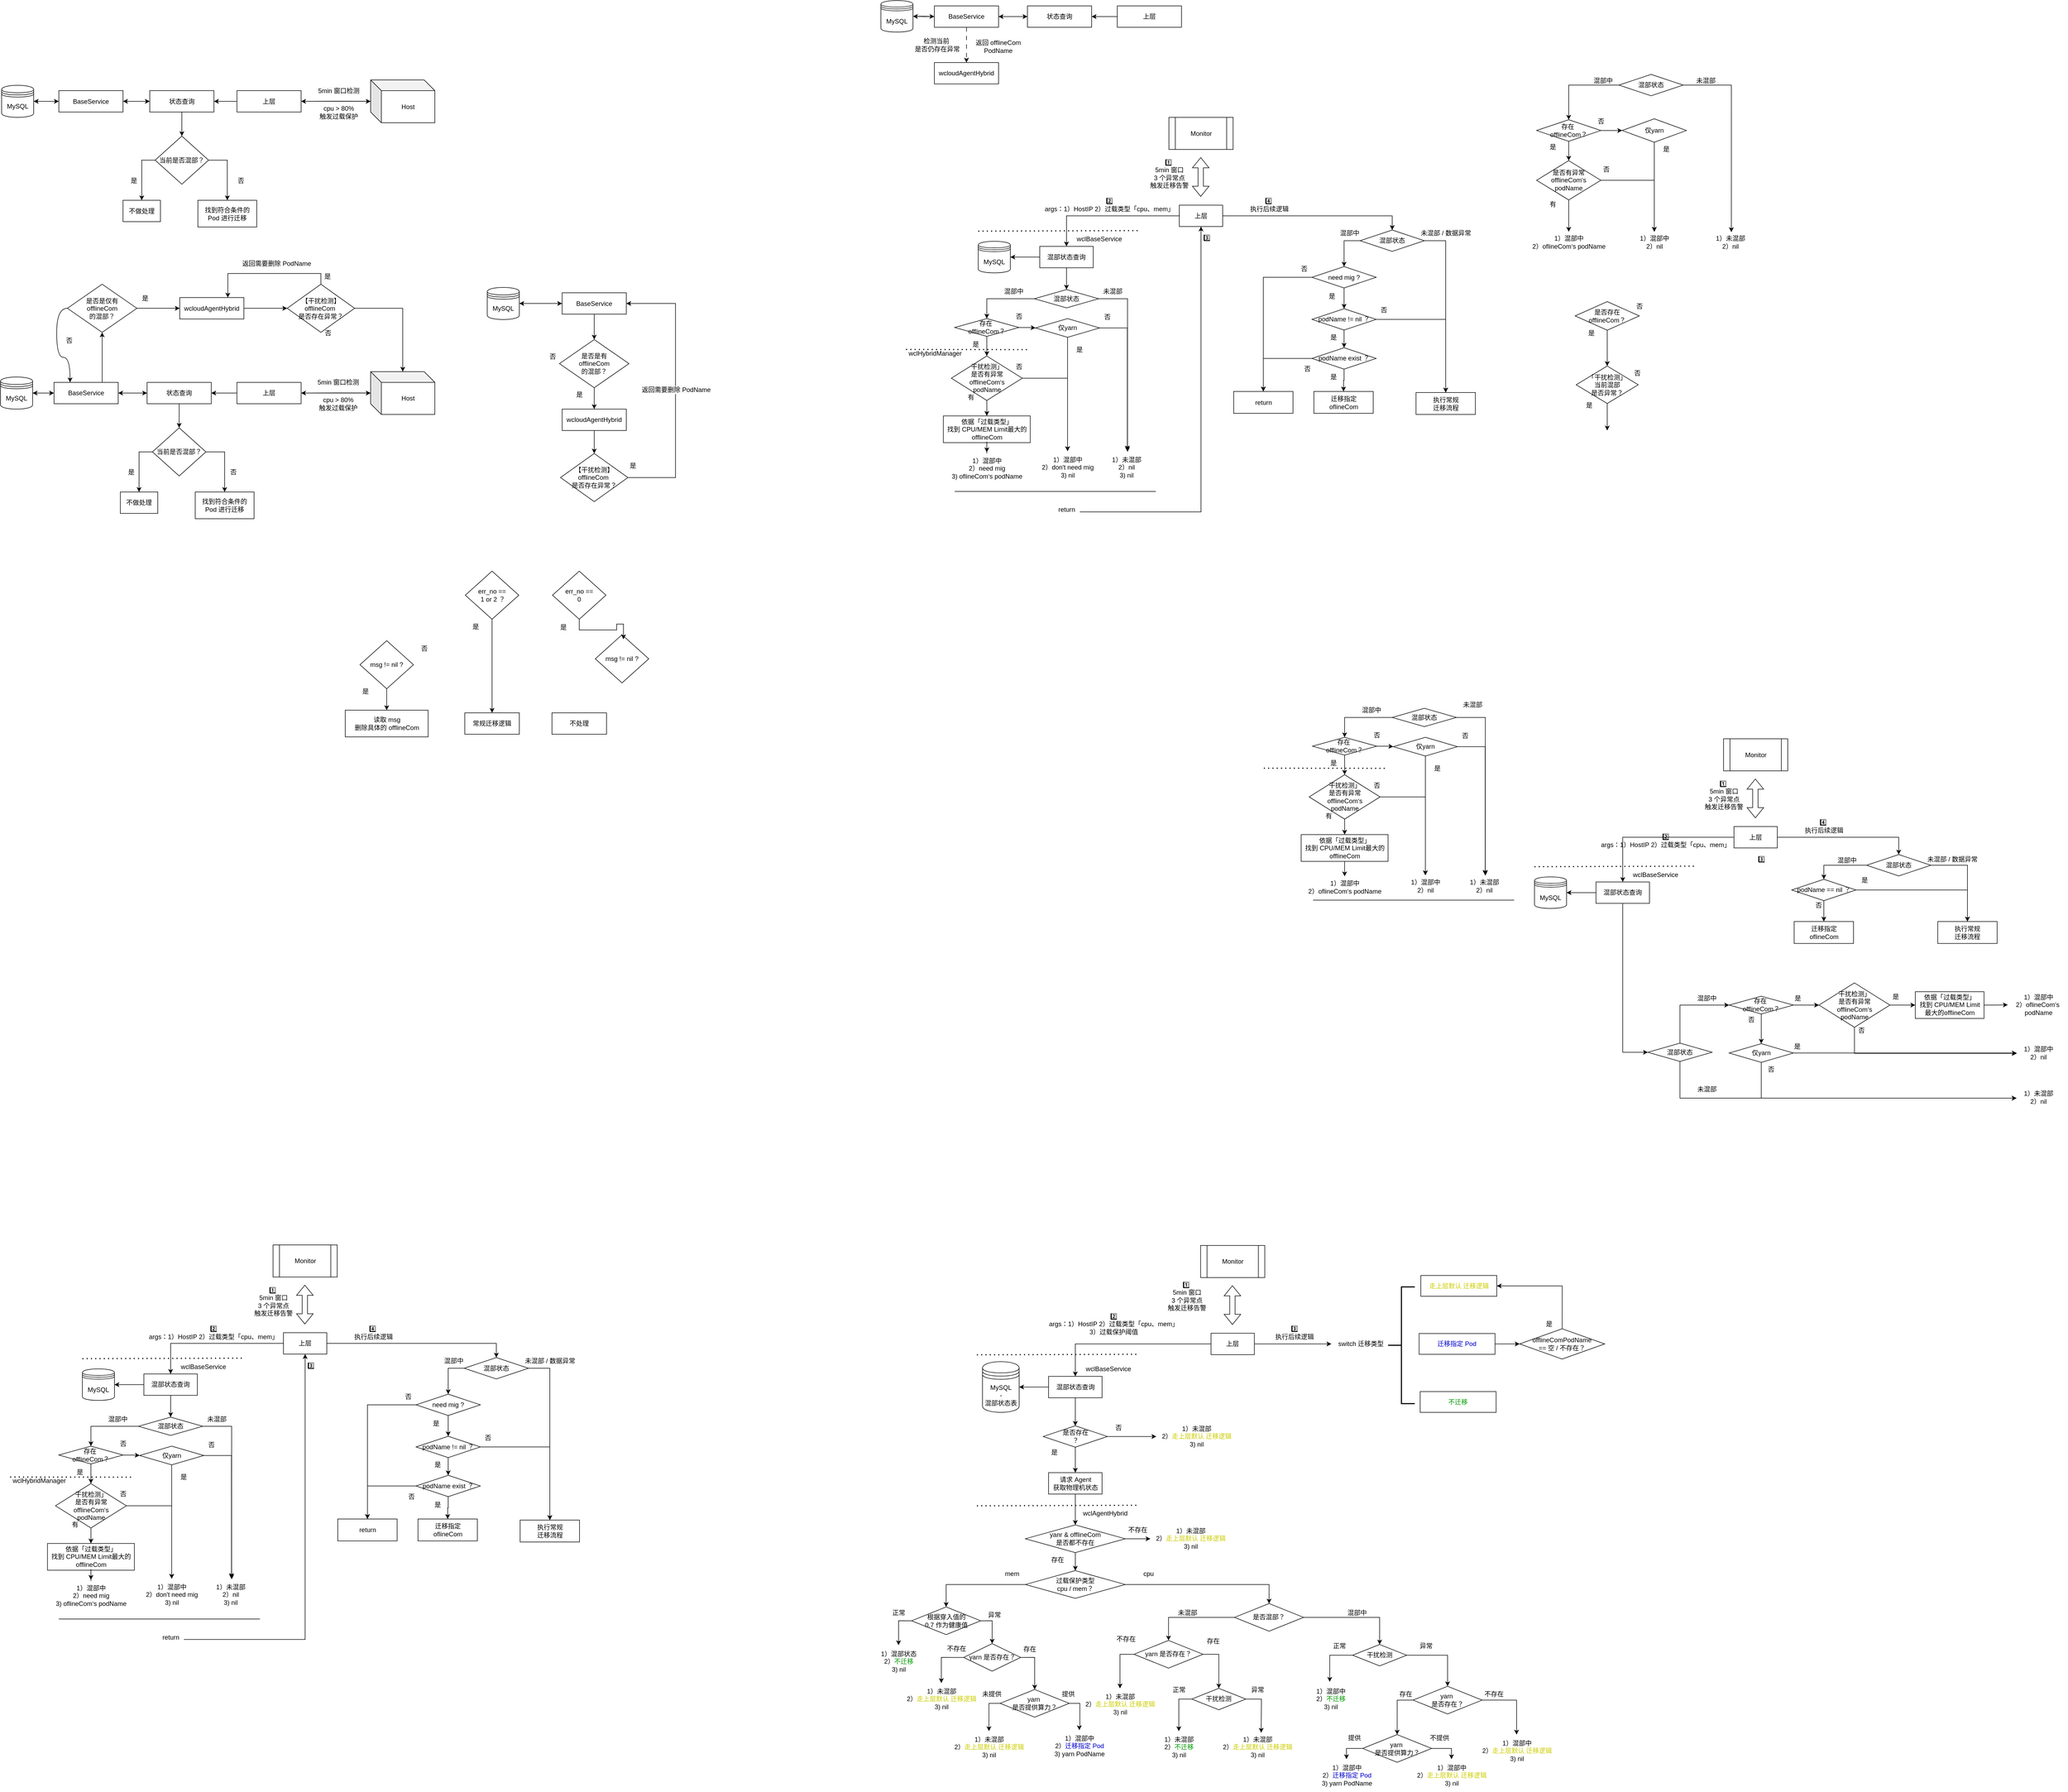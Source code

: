 <mxfile version="26.0.2">
  <diagram name="第 1 页" id="Y6_nof7jtsigvkVfCPlP">
    <mxGraphModel dx="1119" dy="534" grid="1" gridSize="10" guides="1" tooltips="1" connect="1" arrows="1" fold="1" page="1" pageScale="1" pageWidth="827" pageHeight="1169" math="0" shadow="0">
      <root>
        <mxCell id="0" />
        <mxCell id="1" parent="0" />
        <mxCell id="38zuCxYDh6VUBv7yjC1C-42" style="rounded=0;orthogonalLoop=1;jettySize=auto;html=1;labelBackgroundColor=none;fontColor=default;" parent="1" source="38zuCxYDh6VUBv7yjC1C-1" target="38zuCxYDh6VUBv7yjC1C-2" edge="1">
          <mxGeometry relative="1" as="geometry" />
        </mxCell>
        <mxCell id="38zuCxYDh6VUBv7yjC1C-104" style="edgeStyle=orthogonalEdgeStyle;rounded=0;orthogonalLoop=1;jettySize=auto;html=1;entryX=1;entryY=0.5;entryDx=0;entryDy=0;labelBackgroundColor=none;fontColor=default;" parent="1" source="38zuCxYDh6VUBv7yjC1C-1" target="38zuCxYDh6VUBv7yjC1C-40" edge="1">
          <mxGeometry relative="1" as="geometry" />
        </mxCell>
        <mxCell id="38zuCxYDh6VUBv7yjC1C-1" value="上层" style="rounded=0;whiteSpace=wrap;html=1;fillColor=none;labelBackgroundColor=none;" parent="1" vertex="1">
          <mxGeometry x="450" y="181.5" width="120" height="40" as="geometry" />
        </mxCell>
        <mxCell id="38zuCxYDh6VUBv7yjC1C-44" style="edgeStyle=orthogonalEdgeStyle;rounded=0;orthogonalLoop=1;jettySize=auto;html=1;exitX=0;exitY=0.498;exitDx=0;exitDy=0;exitPerimeter=0;entryX=1;entryY=0.5;entryDx=0;entryDy=0;labelBackgroundColor=none;fontColor=default;" parent="1" source="38zuCxYDh6VUBv7yjC1C-2" target="38zuCxYDh6VUBv7yjC1C-1" edge="1">
          <mxGeometry relative="1" as="geometry" />
        </mxCell>
        <mxCell id="38zuCxYDh6VUBv7yjC1C-2" value="Host" style="shape=cube;whiteSpace=wrap;html=1;boundedLbl=1;backgroundOutline=1;darkOpacity=0.05;darkOpacity2=0.1;fillColor=none;labelBackgroundColor=none;rounded=0;" parent="1" vertex="1">
          <mxGeometry x="700" y="161.5" width="120" height="80" as="geometry" />
        </mxCell>
        <mxCell id="38zuCxYDh6VUBv7yjC1C-66" style="edgeStyle=orthogonalEdgeStyle;rounded=0;orthogonalLoop=1;jettySize=auto;html=1;entryX=0;entryY=0.5;entryDx=0;entryDy=0;labelBackgroundColor=none;fontColor=default;" parent="1" source="38zuCxYDh6VUBv7yjC1C-7" target="38zuCxYDh6VUBv7yjC1C-52" edge="1">
          <mxGeometry relative="1" as="geometry" />
        </mxCell>
        <mxCell id="38zuCxYDh6VUBv7yjC1C-7" value="MySQL" style="shape=datastore;whiteSpace=wrap;html=1;fillColor=none;labelBackgroundColor=none;rounded=0;" parent="1" vertex="1">
          <mxGeometry x="10" y="171.5" width="60" height="60" as="geometry" />
        </mxCell>
        <mxCell id="38zuCxYDh6VUBv7yjC1C-63" style="edgeStyle=orthogonalEdgeStyle;rounded=0;orthogonalLoop=1;jettySize=auto;html=1;exitX=0;exitY=0.5;exitDx=0;exitDy=0;labelBackgroundColor=none;fontColor=default;" parent="1" source="38zuCxYDh6VUBv7yjC1C-38" target="38zuCxYDh6VUBv7yjC1C-53" edge="1">
          <mxGeometry relative="1" as="geometry" />
        </mxCell>
        <mxCell id="38zuCxYDh6VUBv7yjC1C-64" style="edgeStyle=orthogonalEdgeStyle;rounded=0;orthogonalLoop=1;jettySize=auto;html=1;exitX=1;exitY=0.5;exitDx=0;exitDy=0;labelBackgroundColor=none;fontColor=default;" parent="1" source="38zuCxYDh6VUBv7yjC1C-38" target="38zuCxYDh6VUBv7yjC1C-54" edge="1">
          <mxGeometry relative="1" as="geometry" />
        </mxCell>
        <mxCell id="38zuCxYDh6VUBv7yjC1C-38" value="当前是否混部？" style="rhombus;whiteSpace=wrap;html=1;fillColor=none;labelBackgroundColor=none;rounded=0;" parent="1" vertex="1">
          <mxGeometry x="297" y="266.5" width="100" height="90" as="geometry" />
        </mxCell>
        <mxCell id="38zuCxYDh6VUBv7yjC1C-59" style="edgeStyle=orthogonalEdgeStyle;rounded=0;orthogonalLoop=1;jettySize=auto;html=1;entryX=1;entryY=0.5;entryDx=0;entryDy=0;labelBackgroundColor=none;fontColor=default;" parent="1" source="38zuCxYDh6VUBv7yjC1C-40" target="38zuCxYDh6VUBv7yjC1C-52" edge="1">
          <mxGeometry relative="1" as="geometry" />
        </mxCell>
        <mxCell id="38zuCxYDh6VUBv7yjC1C-62" style="edgeStyle=orthogonalEdgeStyle;rounded=0;orthogonalLoop=1;jettySize=auto;html=1;entryX=0.5;entryY=0;entryDx=0;entryDy=0;labelBackgroundColor=none;fontColor=default;" parent="1" source="38zuCxYDh6VUBv7yjC1C-40" target="38zuCxYDh6VUBv7yjC1C-38" edge="1">
          <mxGeometry relative="1" as="geometry" />
        </mxCell>
        <mxCell id="38zuCxYDh6VUBv7yjC1C-40" value="状态查询" style="rounded=0;whiteSpace=wrap;html=1;fillColor=none;labelBackgroundColor=none;" parent="1" vertex="1">
          <mxGeometry x="287" y="181.5" width="120" height="40" as="geometry" />
        </mxCell>
        <mxCell id="38zuCxYDh6VUBv7yjC1C-43" value="&lt;div&gt;&lt;span style=&quot;font-size: 12px; background-color: rgb(251, 251, 251);&quot;&gt;5min 窗口检测&lt;/span&gt;&lt;/div&gt;" style="edgeLabel;html=1;align=center;verticalAlign=middle;resizable=0;points=[];labelBackgroundColor=none;rounded=0;" parent="1" vertex="1" connectable="0">
          <mxGeometry x="639.999" y="181.5" as="geometry" />
        </mxCell>
        <mxCell id="38zuCxYDh6VUBv7yjC1C-47" value="cpu &amp;gt; 80%&lt;div&gt;触发过载保护&lt;/div&gt;" style="text;html=1;align=center;verticalAlign=middle;resizable=0;points=[];autosize=1;strokeColor=none;fillColor=none;labelBackgroundColor=none;rounded=0;" parent="1" vertex="1">
          <mxGeometry x="590" y="201.5" width="100" height="40" as="geometry" />
        </mxCell>
        <mxCell id="38zuCxYDh6VUBv7yjC1C-61" style="edgeStyle=orthogonalEdgeStyle;rounded=0;orthogonalLoop=1;jettySize=auto;html=1;entryX=1;entryY=0.5;entryDx=0;entryDy=0;labelBackgroundColor=none;fontColor=default;" parent="1" source="38zuCxYDh6VUBv7yjC1C-52" target="38zuCxYDh6VUBv7yjC1C-7" edge="1">
          <mxGeometry relative="1" as="geometry" />
        </mxCell>
        <mxCell id="38zuCxYDh6VUBv7yjC1C-67" style="edgeStyle=orthogonalEdgeStyle;rounded=0;orthogonalLoop=1;jettySize=auto;html=1;entryX=0;entryY=0.5;entryDx=0;entryDy=0;labelBackgroundColor=none;fontColor=default;" parent="1" source="38zuCxYDh6VUBv7yjC1C-52" target="38zuCxYDh6VUBv7yjC1C-40" edge="1">
          <mxGeometry relative="1" as="geometry" />
        </mxCell>
        <mxCell id="38zuCxYDh6VUBv7yjC1C-52" value="BaseService" style="rounded=0;whiteSpace=wrap;html=1;fillColor=none;labelBackgroundColor=none;" parent="1" vertex="1">
          <mxGeometry x="117" y="181.5" width="120" height="40" as="geometry" />
        </mxCell>
        <mxCell id="38zuCxYDh6VUBv7yjC1C-53" value="不做处理" style="rounded=0;whiteSpace=wrap;html=1;fillColor=none;labelBackgroundColor=none;" parent="1" vertex="1">
          <mxGeometry x="237" y="386.5" width="70" height="40" as="geometry" />
        </mxCell>
        <mxCell id="38zuCxYDh6VUBv7yjC1C-54" value="找到符合条件的 Pod 进行迁移" style="rounded=0;whiteSpace=wrap;html=1;fillColor=none;labelBackgroundColor=none;" parent="1" vertex="1">
          <mxGeometry x="377" y="386.5" width="110" height="50" as="geometry" />
        </mxCell>
        <mxCell id="38zuCxYDh6VUBv7yjC1C-56" value="是" style="text;html=1;align=center;verticalAlign=middle;resizable=0;points=[];autosize=1;strokeColor=none;fillColor=none;labelBackgroundColor=none;rounded=0;" parent="1" vertex="1">
          <mxGeometry x="237" y="334.5" width="40" height="30" as="geometry" />
        </mxCell>
        <mxCell id="38zuCxYDh6VUBv7yjC1C-57" value="否" style="text;html=1;align=center;verticalAlign=middle;resizable=0;points=[];autosize=1;strokeColor=none;fillColor=none;labelBackgroundColor=none;rounded=0;" parent="1" vertex="1">
          <mxGeometry x="437" y="334.5" width="40" height="30" as="geometry" />
        </mxCell>
        <mxCell id="38zuCxYDh6VUBv7yjC1C-68" style="rounded=0;orthogonalLoop=1;jettySize=auto;html=1;labelBackgroundColor=none;fontColor=default;" parent="1" source="38zuCxYDh6VUBv7yjC1C-70" target="38zuCxYDh6VUBv7yjC1C-72" edge="1">
          <mxGeometry relative="1" as="geometry" />
        </mxCell>
        <mxCell id="38zuCxYDh6VUBv7yjC1C-69" style="edgeStyle=orthogonalEdgeStyle;rounded=0;orthogonalLoop=1;jettySize=auto;html=1;entryX=1;entryY=0.5;entryDx=0;entryDy=0;labelBackgroundColor=none;fontColor=default;" parent="1" source="38zuCxYDh6VUBv7yjC1C-70" target="38zuCxYDh6VUBv7yjC1C-80" edge="1">
          <mxGeometry relative="1" as="geometry" />
        </mxCell>
        <mxCell id="38zuCxYDh6VUBv7yjC1C-70" value="上层" style="rounded=0;whiteSpace=wrap;html=1;fillColor=none;labelBackgroundColor=none;" parent="1" vertex="1">
          <mxGeometry x="450" y="727" width="120" height="40" as="geometry" />
        </mxCell>
        <mxCell id="38zuCxYDh6VUBv7yjC1C-71" style="edgeStyle=orthogonalEdgeStyle;rounded=0;orthogonalLoop=1;jettySize=auto;html=1;exitX=0;exitY=0.498;exitDx=0;exitDy=0;exitPerimeter=0;entryX=1;entryY=0.5;entryDx=0;entryDy=0;labelBackgroundColor=none;fontColor=default;" parent="1" source="38zuCxYDh6VUBv7yjC1C-72" target="38zuCxYDh6VUBv7yjC1C-70" edge="1">
          <mxGeometry relative="1" as="geometry" />
        </mxCell>
        <mxCell id="38zuCxYDh6VUBv7yjC1C-72" value="Host" style="shape=cube;whiteSpace=wrap;html=1;boundedLbl=1;backgroundOutline=1;darkOpacity=0.05;darkOpacity2=0.1;fillColor=none;labelBackgroundColor=none;rounded=0;" parent="1" vertex="1">
          <mxGeometry x="700" y="707" width="120" height="80" as="geometry" />
        </mxCell>
        <mxCell id="38zuCxYDh6VUBv7yjC1C-73" style="edgeStyle=orthogonalEdgeStyle;rounded=0;orthogonalLoop=1;jettySize=auto;html=1;entryX=0;entryY=0.5;entryDx=0;entryDy=0;labelBackgroundColor=none;fontColor=default;" parent="1" source="38zuCxYDh6VUBv7yjC1C-74" target="38zuCxYDh6VUBv7yjC1C-86" edge="1">
          <mxGeometry relative="1" as="geometry" />
        </mxCell>
        <mxCell id="38zuCxYDh6VUBv7yjC1C-74" value="MySQL" style="shape=datastore;whiteSpace=wrap;html=1;fillColor=none;labelBackgroundColor=none;rounded=0;" parent="1" vertex="1">
          <mxGeometry x="8" y="717" width="60" height="60" as="geometry" />
        </mxCell>
        <mxCell id="38zuCxYDh6VUBv7yjC1C-75" style="edgeStyle=orthogonalEdgeStyle;rounded=0;orthogonalLoop=1;jettySize=auto;html=1;exitX=0;exitY=0.5;exitDx=0;exitDy=0;labelBackgroundColor=none;fontColor=default;" parent="1" source="38zuCxYDh6VUBv7yjC1C-77" target="38zuCxYDh6VUBv7yjC1C-87" edge="1">
          <mxGeometry relative="1" as="geometry" />
        </mxCell>
        <mxCell id="38zuCxYDh6VUBv7yjC1C-76" style="edgeStyle=orthogonalEdgeStyle;rounded=0;orthogonalLoop=1;jettySize=auto;html=1;exitX=1;exitY=0.5;exitDx=0;exitDy=0;labelBackgroundColor=none;fontColor=default;" parent="1" source="38zuCxYDh6VUBv7yjC1C-77" target="38zuCxYDh6VUBv7yjC1C-88" edge="1">
          <mxGeometry relative="1" as="geometry" />
        </mxCell>
        <mxCell id="38zuCxYDh6VUBv7yjC1C-77" value="当前是否混部？" style="rhombus;whiteSpace=wrap;html=1;fillColor=none;labelBackgroundColor=none;rounded=0;" parent="1" vertex="1">
          <mxGeometry x="292" y="812" width="100" height="90" as="geometry" />
        </mxCell>
        <mxCell id="38zuCxYDh6VUBv7yjC1C-78" style="edgeStyle=orthogonalEdgeStyle;rounded=0;orthogonalLoop=1;jettySize=auto;html=1;entryX=1;entryY=0.5;entryDx=0;entryDy=0;labelBackgroundColor=none;fontColor=default;" parent="1" source="38zuCxYDh6VUBv7yjC1C-80" target="38zuCxYDh6VUBv7yjC1C-86" edge="1">
          <mxGeometry relative="1" as="geometry" />
        </mxCell>
        <mxCell id="38zuCxYDh6VUBv7yjC1C-79" style="edgeStyle=orthogonalEdgeStyle;rounded=0;orthogonalLoop=1;jettySize=auto;html=1;entryX=0.5;entryY=0;entryDx=0;entryDy=0;labelBackgroundColor=none;fontColor=default;" parent="1" source="38zuCxYDh6VUBv7yjC1C-80" target="38zuCxYDh6VUBv7yjC1C-77" edge="1">
          <mxGeometry relative="1" as="geometry" />
        </mxCell>
        <mxCell id="38zuCxYDh6VUBv7yjC1C-80" value="状态查询" style="rounded=0;whiteSpace=wrap;html=1;fillColor=none;labelBackgroundColor=none;" parent="1" vertex="1">
          <mxGeometry x="282" y="727" width="120" height="40" as="geometry" />
        </mxCell>
        <mxCell id="38zuCxYDh6VUBv7yjC1C-81" value="&lt;div&gt;&lt;span style=&quot;font-size: 12px; background-color: rgb(251, 251, 251);&quot;&gt;5min 窗口检测&lt;/span&gt;&lt;/div&gt;" style="edgeLabel;html=1;align=center;verticalAlign=middle;resizable=0;points=[];labelBackgroundColor=none;rounded=0;" parent="1" vertex="1" connectable="0">
          <mxGeometry x="638.999" y="727" as="geometry" />
        </mxCell>
        <mxCell id="38zuCxYDh6VUBv7yjC1C-82" value="&lt;span style=&quot;color: rgba(0, 0, 0, 0); font-family: monospace; font-size: 0px; text-align: start;&quot;&gt;%3CmxGraphModel%3E%3Croot%3E%3CmxCell%20id%3D%220%22%2F%3E%3CmxCell%20id%3D%221%22%20parent%3D%220%22%2F%3E%3CmxCell%20id%3D%222%22%20value%3D%22%26lt%3Bspan%20style%3D%26quot%3Bfont-size%3A%2012px%3B%20background-color%3A%20rgb(251%2C%20251%2C%20251)%3B%26quot%3B%26gt%3Bcpu%20%26amp%3Bgt%3B%2080%25%26lt%3B%2Fspan%26gt%3B%26lt%3Bdiv%20style%3D%26quot%3Bfont-size%3A%2012px%3B%20background-color%3A%20rgb(251%2C%20251%2C%20251)%3B%26quot%3B%26gt%3B%E8%A7%A6%E5%8F%91%E8%BF%87%E8%BD%BD%E4%BF%9D%E6%8A%A4%26lt%3B%2Fdiv%26gt%3B%22%20style%3D%22edgeLabel%3Bhtml%3D1%3Balign%3Dcenter%3BverticalAlign%3Dmiddle%3Bresizable%3D0%3Bpoints%3D%5B%5D%3B%22%20vertex%3D%221%22%20connectable%3D%220%22%20parent%3D%221%22%3E%3CmxGeometry%20x%3D%22560.001%22%20y%3D%22200.0%22%20as%3D%22geometry%22%3E%3CmxPoint%20x%3D%2294%22%20y%3D%22-39%22%20as%3D%22offset%22%2F%3E%3C%2FmxGeometry%3E%3C%2FmxCell%3E%3C%2Froot%3E%3C%2FmxGraphModel%3E&lt;/span&gt;" style="text;html=1;align=center;verticalAlign=middle;resizable=0;points=[];autosize=1;strokeColor=none;fillColor=none;labelBackgroundColor=none;rounded=0;" parent="1" vertex="1">
          <mxGeometry x="599" y="765" width="20" height="30" as="geometry" />
        </mxCell>
        <mxCell id="38zuCxYDh6VUBv7yjC1C-83" value="cpu &amp;gt; 80%&lt;div&gt;触发过载保护&lt;/div&gt;" style="text;html=1;align=center;verticalAlign=middle;resizable=0;points=[];autosize=1;strokeColor=none;fillColor=none;labelBackgroundColor=none;rounded=0;" parent="1" vertex="1">
          <mxGeometry x="589" y="747" width="100" height="40" as="geometry" />
        </mxCell>
        <mxCell id="38zuCxYDh6VUBv7yjC1C-84" style="edgeStyle=orthogonalEdgeStyle;rounded=0;orthogonalLoop=1;jettySize=auto;html=1;entryX=1;entryY=0.5;entryDx=0;entryDy=0;labelBackgroundColor=none;fontColor=default;" parent="1" source="38zuCxYDh6VUBv7yjC1C-86" target="38zuCxYDh6VUBv7yjC1C-74" edge="1">
          <mxGeometry relative="1" as="geometry" />
        </mxCell>
        <mxCell id="38zuCxYDh6VUBv7yjC1C-85" style="edgeStyle=orthogonalEdgeStyle;rounded=0;orthogonalLoop=1;jettySize=auto;html=1;entryX=0;entryY=0.5;entryDx=0;entryDy=0;labelBackgroundColor=none;fontColor=default;" parent="1" source="38zuCxYDh6VUBv7yjC1C-86" target="38zuCxYDh6VUBv7yjC1C-80" edge="1">
          <mxGeometry relative="1" as="geometry" />
        </mxCell>
        <mxCell id="38zuCxYDh6VUBv7yjC1C-100" style="edgeStyle=orthogonalEdgeStyle;rounded=0;orthogonalLoop=1;jettySize=auto;html=1;entryX=0.5;entryY=1;entryDx=0;entryDy=0;exitX=0.75;exitY=0;exitDx=0;exitDy=0;labelBackgroundColor=none;fontColor=default;" parent="1" source="38zuCxYDh6VUBv7yjC1C-86" target="38zuCxYDh6VUBv7yjC1C-91" edge="1">
          <mxGeometry relative="1" as="geometry" />
        </mxCell>
        <mxCell id="38zuCxYDh6VUBv7yjC1C-86" value="BaseService" style="rounded=0;whiteSpace=wrap;html=1;fillColor=none;labelBackgroundColor=none;" parent="1" vertex="1">
          <mxGeometry x="108" y="727" width="120" height="40" as="geometry" />
        </mxCell>
        <mxCell id="38zuCxYDh6VUBv7yjC1C-87" value="不做处理" style="rounded=0;whiteSpace=wrap;html=1;fillColor=none;labelBackgroundColor=none;" parent="1" vertex="1">
          <mxGeometry x="232" y="932" width="70" height="40" as="geometry" />
        </mxCell>
        <mxCell id="38zuCxYDh6VUBv7yjC1C-88" value="找到符合条件的 Pod 进行迁移" style="rounded=0;whiteSpace=wrap;html=1;fillColor=none;labelBackgroundColor=none;" parent="1" vertex="1">
          <mxGeometry x="372" y="932" width="110" height="50" as="geometry" />
        </mxCell>
        <mxCell id="38zuCxYDh6VUBv7yjC1C-89" value="是" style="text;html=1;align=center;verticalAlign=middle;resizable=0;points=[];autosize=1;strokeColor=none;fillColor=none;labelBackgroundColor=none;rounded=0;" parent="1" vertex="1">
          <mxGeometry x="232" y="880" width="40" height="30" as="geometry" />
        </mxCell>
        <mxCell id="38zuCxYDh6VUBv7yjC1C-90" value="否" style="text;html=1;align=center;verticalAlign=middle;resizable=0;points=[];autosize=1;strokeColor=none;fillColor=none;labelBackgroundColor=none;rounded=0;" parent="1" vertex="1">
          <mxGeometry x="423" y="880" width="40" height="30" as="geometry" />
        </mxCell>
        <mxCell id="38zuCxYDh6VUBv7yjC1C-101" style="edgeStyle=orthogonalEdgeStyle;rounded=0;orthogonalLoop=1;jettySize=auto;html=1;labelBackgroundColor=none;fontColor=default;" parent="1" source="38zuCxYDh6VUBv7yjC1C-91" target="38zuCxYDh6VUBv7yjC1C-92" edge="1">
          <mxGeometry relative="1" as="geometry" />
        </mxCell>
        <mxCell id="38zuCxYDh6VUBv7yjC1C-107" style="edgeStyle=orthogonalEdgeStyle;rounded=0;orthogonalLoop=1;jettySize=auto;html=1;exitX=0;exitY=0.5;exitDx=0;exitDy=0;entryX=0.25;entryY=0;entryDx=0;entryDy=0;curved=1;labelBackgroundColor=none;fontColor=default;" parent="1" source="38zuCxYDh6VUBv7yjC1C-91" target="38zuCxYDh6VUBv7yjC1C-86" edge="1">
          <mxGeometry relative="1" as="geometry" />
        </mxCell>
        <mxCell id="38zuCxYDh6VUBv7yjC1C-91" value="是否是&lt;span style=&quot;background-color: initial;&quot;&gt;仅有&lt;/span&gt;&lt;div&gt;&lt;div&gt;offlineCom&lt;/div&gt;&lt;/div&gt;&lt;div&gt;的混部？&lt;/div&gt;" style="rhombus;whiteSpace=wrap;html=1;fillColor=none;labelBackgroundColor=none;rounded=0;" parent="1" vertex="1">
          <mxGeometry x="133" y="543.5" width="130" height="90" as="geometry" />
        </mxCell>
        <mxCell id="38zuCxYDh6VUBv7yjC1C-110" style="edgeStyle=orthogonalEdgeStyle;rounded=0;orthogonalLoop=1;jettySize=auto;html=1;entryX=0;entryY=0.5;entryDx=0;entryDy=0;labelBackgroundColor=none;fontColor=default;" parent="1" source="38zuCxYDh6VUBv7yjC1C-92" target="38zuCxYDh6VUBv7yjC1C-97" edge="1">
          <mxGeometry relative="1" as="geometry" />
        </mxCell>
        <mxCell id="38zuCxYDh6VUBv7yjC1C-92" value="wcloudAgentHybrid" style="rounded=0;whiteSpace=wrap;html=1;fillColor=none;labelBackgroundColor=none;" parent="1" vertex="1">
          <mxGeometry x="343" y="568.5" width="120" height="40" as="geometry" />
        </mxCell>
        <mxCell id="38zuCxYDh6VUBv7yjC1C-103" style="edgeStyle=orthogonalEdgeStyle;rounded=0;orthogonalLoop=1;jettySize=auto;html=1;labelBackgroundColor=none;fontColor=default;" parent="1" source="38zuCxYDh6VUBv7yjC1C-97" target="38zuCxYDh6VUBv7yjC1C-72" edge="1">
          <mxGeometry relative="1" as="geometry" />
        </mxCell>
        <mxCell id="38zuCxYDh6VUBv7yjC1C-115" style="edgeStyle=orthogonalEdgeStyle;rounded=0;orthogonalLoop=1;jettySize=auto;html=1;entryX=0.75;entryY=0;entryDx=0;entryDy=0;exitX=0.5;exitY=0;exitDx=0;exitDy=0;" parent="1" source="38zuCxYDh6VUBv7yjC1C-97" target="38zuCxYDh6VUBv7yjC1C-92" edge="1">
          <mxGeometry relative="1" as="geometry" />
        </mxCell>
        <mxCell id="38zuCxYDh6VUBv7yjC1C-97" value="【干扰检测】offlineCom&amp;nbsp;&lt;div&gt;是否存在异常？&lt;/div&gt;" style="rhombus;whiteSpace=wrap;html=1;fillColor=none;labelBackgroundColor=none;rounded=0;" parent="1" vertex="1">
          <mxGeometry x="544" y="543.5" width="126" height="90" as="geometry" />
        </mxCell>
        <mxCell id="38zuCxYDh6VUBv7yjC1C-105" value="是" style="text;html=1;align=center;verticalAlign=middle;resizable=0;points=[];autosize=1;strokeColor=none;fillColor=none;labelBackgroundColor=none;rounded=0;" parent="1" vertex="1">
          <mxGeometry x="258" y="555" width="40" height="30" as="geometry" />
        </mxCell>
        <mxCell id="38zuCxYDh6VUBv7yjC1C-106" value="否" style="text;html=1;align=center;verticalAlign=middle;resizable=0;points=[];autosize=1;strokeColor=none;fillColor=none;labelBackgroundColor=none;rounded=0;" parent="1" vertex="1">
          <mxGeometry x="116" y="633.5" width="40" height="30" as="geometry" />
        </mxCell>
        <mxCell id="38zuCxYDh6VUBv7yjC1C-113" value="是" style="text;html=1;align=center;verticalAlign=middle;resizable=0;points=[];autosize=1;strokeColor=none;fillColor=none;" parent="1" vertex="1">
          <mxGeometry x="599" y="513.5" width="40" height="30" as="geometry" />
        </mxCell>
        <mxCell id="38zuCxYDh6VUBv7yjC1C-114" value="否" style="text;html=1;align=center;verticalAlign=middle;resizable=0;points=[];autosize=1;strokeColor=none;fillColor=none;" parent="1" vertex="1">
          <mxGeometry x="600" y="620" width="40" height="30" as="geometry" />
        </mxCell>
        <mxCell id="38zuCxYDh6VUBv7yjC1C-116" value="返回需要删除 PodName" style="text;html=1;align=center;verticalAlign=middle;resizable=0;points=[];autosize=1;strokeColor=none;fillColor=none;" parent="1" vertex="1">
          <mxGeometry x="449" y="490" width="150" height="30" as="geometry" />
        </mxCell>
        <mxCell id="38zuCxYDh6VUBv7yjC1C-123" style="edgeStyle=orthogonalEdgeStyle;rounded=0;orthogonalLoop=1;jettySize=auto;html=1;entryX=0;entryY=0.5;entryDx=0;entryDy=0;labelBackgroundColor=none;fontColor=default;" parent="1" source="38zuCxYDh6VUBv7yjC1C-124" target="38zuCxYDh6VUBv7yjC1C-137" edge="1">
          <mxGeometry relative="1" as="geometry" />
        </mxCell>
        <mxCell id="38zuCxYDh6VUBv7yjC1C-124" value="MySQL" style="shape=datastore;whiteSpace=wrap;html=1;fillColor=none;labelBackgroundColor=none;rounded=0;" parent="1" vertex="1">
          <mxGeometry x="918" y="549.5" width="60" height="60" as="geometry" />
        </mxCell>
        <mxCell id="38zuCxYDh6VUBv7yjC1C-134" style="edgeStyle=orthogonalEdgeStyle;rounded=0;orthogonalLoop=1;jettySize=auto;html=1;entryX=1;entryY=0.5;entryDx=0;entryDy=0;labelBackgroundColor=none;fontColor=default;" parent="1" source="38zuCxYDh6VUBv7yjC1C-137" target="38zuCxYDh6VUBv7yjC1C-124" edge="1">
          <mxGeometry relative="1" as="geometry" />
        </mxCell>
        <mxCell id="38zuCxYDh6VUBv7yjC1C-158" style="edgeStyle=orthogonalEdgeStyle;rounded=0;orthogonalLoop=1;jettySize=auto;html=1;entryX=0.5;entryY=0;entryDx=0;entryDy=0;" parent="1" source="38zuCxYDh6VUBv7yjC1C-137" target="38zuCxYDh6VUBv7yjC1C-144" edge="1">
          <mxGeometry relative="1" as="geometry" />
        </mxCell>
        <mxCell id="38zuCxYDh6VUBv7yjC1C-137" value="BaseService" style="rounded=0;whiteSpace=wrap;html=1;fillColor=none;labelBackgroundColor=none;" parent="1" vertex="1">
          <mxGeometry x="1058" y="559.5" width="120" height="40" as="geometry" />
        </mxCell>
        <mxCell id="38zuCxYDh6VUBv7yjC1C-159" style="edgeStyle=orthogonalEdgeStyle;rounded=0;orthogonalLoop=1;jettySize=auto;html=1;" parent="1" source="38zuCxYDh6VUBv7yjC1C-144" target="38zuCxYDh6VUBv7yjC1C-156" edge="1">
          <mxGeometry relative="1" as="geometry" />
        </mxCell>
        <mxCell id="38zuCxYDh6VUBv7yjC1C-144" value="是否是&lt;span style=&quot;background-color: initial;&quot;&gt;有&lt;/span&gt;&lt;div&gt;&lt;div&gt;offlineCom&lt;/div&gt;&lt;/div&gt;&lt;div&gt;的混部？&lt;/div&gt;" style="rhombus;whiteSpace=wrap;html=1;fillColor=none;labelBackgroundColor=none;rounded=0;" parent="1" vertex="1">
          <mxGeometry x="1053" y="647" width="130" height="90" as="geometry" />
        </mxCell>
        <mxCell id="38zuCxYDh6VUBv7yjC1C-161" style="edgeStyle=orthogonalEdgeStyle;rounded=0;orthogonalLoop=1;jettySize=auto;html=1;entryX=1;entryY=0.5;entryDx=0;entryDy=0;exitX=1;exitY=0.5;exitDx=0;exitDy=0;" parent="1" source="38zuCxYDh6VUBv7yjC1C-149" target="38zuCxYDh6VUBv7yjC1C-137" edge="1">
          <mxGeometry relative="1" as="geometry">
            <Array as="points">
              <mxPoint x="1270" y="905" />
              <mxPoint x="1270" y="579" />
            </Array>
          </mxGeometry>
        </mxCell>
        <mxCell id="38zuCxYDh6VUBv7yjC1C-163" value="&lt;span style=&quot;font-size: 12px; background-color: rgb(251, 251, 251);&quot;&gt;返回需要删除 PodName&lt;/span&gt;" style="edgeLabel;html=1;align=center;verticalAlign=middle;resizable=0;points=[];" parent="38zuCxYDh6VUBv7yjC1C-161" vertex="1" connectable="0">
          <mxGeometry x="-0.001" y="-1" relative="1" as="geometry">
            <mxPoint as="offset" />
          </mxGeometry>
        </mxCell>
        <mxCell id="38zuCxYDh6VUBv7yjC1C-149" value="【干扰检测】offlineCom&amp;nbsp;&lt;div&gt;是否存在异常？&lt;/div&gt;" style="rhombus;whiteSpace=wrap;html=1;fillColor=none;labelBackgroundColor=none;rounded=0;" parent="1" vertex="1">
          <mxGeometry x="1055" y="860" width="126" height="90" as="geometry" />
        </mxCell>
        <mxCell id="38zuCxYDh6VUBv7yjC1C-150" value="是" style="text;html=1;align=center;verticalAlign=middle;resizable=0;points=[];autosize=1;strokeColor=none;fillColor=none;labelBackgroundColor=none;rounded=0;" parent="1" vertex="1">
          <mxGeometry x="1070" y="735" width="40" height="30" as="geometry" />
        </mxCell>
        <mxCell id="38zuCxYDh6VUBv7yjC1C-151" value="否" style="text;html=1;align=center;verticalAlign=middle;resizable=0;points=[];autosize=1;strokeColor=none;fillColor=none;labelBackgroundColor=none;rounded=0;" parent="1" vertex="1">
          <mxGeometry x="1020" y="663.5" width="40" height="30" as="geometry" />
        </mxCell>
        <mxCell id="38zuCxYDh6VUBv7yjC1C-160" style="edgeStyle=orthogonalEdgeStyle;rounded=0;orthogonalLoop=1;jettySize=auto;html=1;" parent="1" source="38zuCxYDh6VUBv7yjC1C-156" target="38zuCxYDh6VUBv7yjC1C-149" edge="1">
          <mxGeometry relative="1" as="geometry" />
        </mxCell>
        <mxCell id="38zuCxYDh6VUBv7yjC1C-156" value="wcloudAgentHybrid" style="rounded=0;whiteSpace=wrap;html=1;fillColor=none;labelBackgroundColor=none;" parent="1" vertex="1">
          <mxGeometry x="1058" y="777" width="120" height="40" as="geometry" />
        </mxCell>
        <mxCell id="38zuCxYDh6VUBv7yjC1C-164" value="是" style="text;html=1;align=center;verticalAlign=middle;resizable=0;points=[];autosize=1;strokeColor=none;fillColor=none;" parent="1" vertex="1">
          <mxGeometry x="1170" y="868" width="40" height="30" as="geometry" />
        </mxCell>
        <mxCell id="38zuCxYDh6VUBv7yjC1C-169" value="读取 msg&lt;div&gt;删除具体的 offlineCom&lt;/div&gt;" style="rounded=0;whiteSpace=wrap;html=1;fillColor=none;labelBackgroundColor=none;" parent="1" vertex="1">
          <mxGeometry x="652.5" y="1340" width="155" height="50" as="geometry" />
        </mxCell>
        <mxCell id="38zuCxYDh6VUBv7yjC1C-174" style="edgeStyle=orthogonalEdgeStyle;rounded=0;orthogonalLoop=1;jettySize=auto;html=1;entryX=0.5;entryY=0;entryDx=0;entryDy=0;" parent="1" source="38zuCxYDh6VUBv7yjC1C-170" target="38zuCxYDh6VUBv7yjC1C-169" edge="1">
          <mxGeometry relative="1" as="geometry" />
        </mxCell>
        <mxCell id="38zuCxYDh6VUBv7yjC1C-170" value="msg != nil&amp;nbsp;&lt;span style=&quot;background-color: initial;&quot;&gt;?&lt;/span&gt;" style="rhombus;whiteSpace=wrap;html=1;fillColor=none;labelBackgroundColor=none;rounded=0;" parent="1" vertex="1">
          <mxGeometry x="680" y="1210" width="100" height="90" as="geometry" />
        </mxCell>
        <mxCell id="38zuCxYDh6VUBv7yjC1C-172" value="是" style="text;html=1;align=center;verticalAlign=middle;resizable=0;points=[];autosize=1;strokeColor=none;fillColor=none;labelBackgroundColor=none;rounded=0;" parent="1" vertex="1">
          <mxGeometry x="670" y="1290" width="40" height="30" as="geometry" />
        </mxCell>
        <mxCell id="38zuCxYDh6VUBv7yjC1C-175" value="否" style="text;html=1;align=center;verticalAlign=middle;resizable=0;points=[];autosize=1;strokeColor=none;fillColor=none;" parent="1" vertex="1">
          <mxGeometry x="780" y="1210" width="40" height="30" as="geometry" />
        </mxCell>
        <mxCell id="38zuCxYDh6VUBv7yjC1C-177" value="常规迁移逻辑" style="rounded=0;whiteSpace=wrap;html=1;fillColor=none;labelBackgroundColor=none;" parent="1" vertex="1">
          <mxGeometry x="876" y="1345" width="102" height="40" as="geometry" />
        </mxCell>
        <mxCell id="38zuCxYDh6VUBv7yjC1C-180" style="edgeStyle=orthogonalEdgeStyle;rounded=0;orthogonalLoop=1;jettySize=auto;html=1;" parent="1" source="38zuCxYDh6VUBv7yjC1C-179" target="38zuCxYDh6VUBv7yjC1C-177" edge="1">
          <mxGeometry relative="1" as="geometry" />
        </mxCell>
        <mxCell id="38zuCxYDh6VUBv7yjC1C-179" value="err_no ==&lt;div&gt;&amp;nbsp;1 or 2 ？&lt;/div&gt;" style="rhombus;whiteSpace=wrap;html=1;fillColor=none;labelBackgroundColor=none;rounded=0;" parent="1" vertex="1">
          <mxGeometry x="877" y="1080" width="100" height="90" as="geometry" />
        </mxCell>
        <mxCell id="38zuCxYDh6VUBv7yjC1C-183" style="edgeStyle=orthogonalEdgeStyle;rounded=0;orthogonalLoop=1;jettySize=auto;html=1;entryX=0.527;entryY=0.094;entryDx=0;entryDy=0;entryPerimeter=0;" parent="1" source="38zuCxYDh6VUBv7yjC1C-181" target="38zuCxYDh6VUBv7yjC1C-486" edge="1">
          <mxGeometry relative="1" as="geometry" />
        </mxCell>
        <mxCell id="38zuCxYDh6VUBv7yjC1C-181" value="err_no ==&lt;div&gt;0&lt;/div&gt;" style="rhombus;whiteSpace=wrap;html=1;fillColor=none;labelBackgroundColor=none;rounded=0;" parent="1" vertex="1">
          <mxGeometry x="1040" y="1080" width="100" height="90" as="geometry" />
        </mxCell>
        <mxCell id="38zuCxYDh6VUBv7yjC1C-182" value="不处理" style="rounded=0;whiteSpace=wrap;html=1;fillColor=none;labelBackgroundColor=none;" parent="1" vertex="1">
          <mxGeometry x="1039" y="1345" width="102" height="40" as="geometry" />
        </mxCell>
        <mxCell id="38zuCxYDh6VUBv7yjC1C-184" value="是" style="text;html=1;align=center;verticalAlign=middle;resizable=0;points=[];autosize=1;strokeColor=none;fillColor=none;labelBackgroundColor=none;rounded=0;" parent="1" vertex="1">
          <mxGeometry x="876" y="1169" width="40" height="30" as="geometry" />
        </mxCell>
        <mxCell id="38zuCxYDh6VUBv7yjC1C-185" value="是" style="text;html=1;align=center;verticalAlign=middle;resizable=0;points=[];autosize=1;strokeColor=none;fillColor=none;labelBackgroundColor=none;rounded=0;" parent="1" vertex="1">
          <mxGeometry x="1040" y="1170" width="40" height="30" as="geometry" />
        </mxCell>
        <mxCell id="38zuCxYDh6VUBv7yjC1C-186" style="edgeStyle=orthogonalEdgeStyle;rounded=0;orthogonalLoop=1;jettySize=auto;html=1;entryX=1;entryY=0.5;entryDx=0;entryDy=0;labelBackgroundColor=none;fontColor=default;" parent="1" source="38zuCxYDh6VUBv7yjC1C-187" target="38zuCxYDh6VUBv7yjC1C-192" edge="1">
          <mxGeometry relative="1" as="geometry" />
        </mxCell>
        <mxCell id="38zuCxYDh6VUBv7yjC1C-187" value="上层" style="rounded=0;whiteSpace=wrap;html=1;fillColor=none;labelBackgroundColor=none;" parent="1" vertex="1">
          <mxGeometry x="2096" y="23" width="120" height="40" as="geometry" />
        </mxCell>
        <mxCell id="38zuCxYDh6VUBv7yjC1C-188" style="edgeStyle=orthogonalEdgeStyle;rounded=0;orthogonalLoop=1;jettySize=auto;html=1;entryX=0;entryY=0.5;entryDx=0;entryDy=0;labelBackgroundColor=none;fontColor=default;" parent="1" source="38zuCxYDh6VUBv7yjC1C-189" target="38zuCxYDh6VUBv7yjC1C-195" edge="1">
          <mxGeometry relative="1" as="geometry" />
        </mxCell>
        <mxCell id="38zuCxYDh6VUBv7yjC1C-189" value="MySQL" style="shape=datastore;whiteSpace=wrap;html=1;fillColor=none;labelBackgroundColor=none;rounded=0;" parent="1" vertex="1">
          <mxGeometry x="1654" y="13" width="60" height="59" as="geometry" />
        </mxCell>
        <mxCell id="38zuCxYDh6VUBv7yjC1C-190" style="edgeStyle=orthogonalEdgeStyle;rounded=0;orthogonalLoop=1;jettySize=auto;html=1;entryX=1;entryY=0.5;entryDx=0;entryDy=0;labelBackgroundColor=none;fontColor=default;" parent="1" source="38zuCxYDh6VUBv7yjC1C-192" target="38zuCxYDh6VUBv7yjC1C-195" edge="1">
          <mxGeometry relative="1" as="geometry" />
        </mxCell>
        <mxCell id="38zuCxYDh6VUBv7yjC1C-192" value="状态查询" style="rounded=0;whiteSpace=wrap;html=1;fillColor=none;labelBackgroundColor=none;" parent="1" vertex="1">
          <mxGeometry x="1928" y="23" width="120" height="40" as="geometry" />
        </mxCell>
        <mxCell id="38zuCxYDh6VUBv7yjC1C-193" style="edgeStyle=orthogonalEdgeStyle;rounded=0;orthogonalLoop=1;jettySize=auto;html=1;entryX=1;entryY=0.5;entryDx=0;entryDy=0;labelBackgroundColor=none;fontColor=default;" parent="1" source="38zuCxYDh6VUBv7yjC1C-195" target="38zuCxYDh6VUBv7yjC1C-189" edge="1">
          <mxGeometry relative="1" as="geometry" />
        </mxCell>
        <mxCell id="38zuCxYDh6VUBv7yjC1C-194" style="edgeStyle=orthogonalEdgeStyle;rounded=0;orthogonalLoop=1;jettySize=auto;html=1;entryX=0;entryY=0.5;entryDx=0;entryDy=0;labelBackgroundColor=none;fontColor=default;" parent="1" source="38zuCxYDh6VUBv7yjC1C-195" target="38zuCxYDh6VUBv7yjC1C-192" edge="1">
          <mxGeometry relative="1" as="geometry" />
        </mxCell>
        <mxCell id="38zuCxYDh6VUBv7yjC1C-197" style="edgeStyle=orthogonalEdgeStyle;rounded=0;orthogonalLoop=1;jettySize=auto;html=1;dashed=1;dashPattern=8 8;" parent="1" source="38zuCxYDh6VUBv7yjC1C-195" target="38zuCxYDh6VUBv7yjC1C-196" edge="1">
          <mxGeometry relative="1" as="geometry" />
        </mxCell>
        <mxCell id="38zuCxYDh6VUBv7yjC1C-195" value="BaseService" style="rounded=0;whiteSpace=wrap;html=1;fillColor=none;labelBackgroundColor=none;" parent="1" vertex="1">
          <mxGeometry x="1754" y="23" width="120" height="40" as="geometry" />
        </mxCell>
        <mxCell id="38zuCxYDh6VUBv7yjC1C-196" value="wcloudAgentHybrid" style="rounded=0;whiteSpace=wrap;html=1;fillColor=none;labelBackgroundColor=none;" parent="1" vertex="1">
          <mxGeometry x="1754" y="129" width="120" height="40" as="geometry" />
        </mxCell>
        <mxCell id="38zuCxYDh6VUBv7yjC1C-198" value="检测当前&amp;nbsp;&lt;div&gt;是否仍存在异常&lt;/div&gt;" style="text;html=1;align=center;verticalAlign=middle;resizable=0;points=[];autosize=1;strokeColor=none;fillColor=none;" parent="1" vertex="1">
          <mxGeometry x="1704" y="75.5" width="110" height="40" as="geometry" />
        </mxCell>
        <mxCell id="38zuCxYDh6VUBv7yjC1C-199" value="返回 offlineCom&lt;div&gt;PodName&lt;/div&gt;" style="text;html=1;align=center;verticalAlign=middle;resizable=0;points=[];autosize=1;strokeColor=none;fillColor=none;" parent="1" vertex="1">
          <mxGeometry x="1818" y="79" width="110" height="40" as="geometry" />
        </mxCell>
        <mxCell id="38zuCxYDh6VUBv7yjC1C-337" style="edgeStyle=orthogonalEdgeStyle;rounded=0;orthogonalLoop=1;jettySize=auto;html=1;entryX=0.5;entryY=0;entryDx=0;entryDy=0;" parent="1" source="38zuCxYDh6VUBv7yjC1C-201" target="38zuCxYDh6VUBv7yjC1C-322" edge="1">
          <mxGeometry relative="1" as="geometry" />
        </mxCell>
        <mxCell id="38zuCxYDh6VUBv7yjC1C-339" style="edgeStyle=orthogonalEdgeStyle;rounded=0;orthogonalLoop=1;jettySize=auto;html=1;exitX=0;exitY=0.5;exitDx=0;exitDy=0;entryX=0.5;entryY=0;entryDx=0;entryDy=0;" parent="1" source="38zuCxYDh6VUBv7yjC1C-201" target="38zuCxYDh6VUBv7yjC1C-277" edge="1">
          <mxGeometry relative="1" as="geometry" />
        </mxCell>
        <mxCell id="38zuCxYDh6VUBv7yjC1C-201" value="上层" style="rounded=0;whiteSpace=wrap;html=1;fillColor=none;labelBackgroundColor=none;" parent="1" vertex="1">
          <mxGeometry x="2212" y="395.62" width="81" height="40" as="geometry" />
        </mxCell>
        <mxCell id="38zuCxYDh6VUBv7yjC1C-214" value="2️⃣&lt;div&gt;args：&lt;span style=&quot;background-color: initial;&quot;&gt;1）HostIP&amp;nbsp;&lt;/span&gt;&lt;span style=&quot;background-color: initial;&quot;&gt;2）过载类型&lt;/span&gt;&lt;span style=&quot;background-color: initial;&quot;&gt;「cpu、mem」&lt;/span&gt;&lt;/div&gt;" style="text;html=1;align=center;verticalAlign=middle;resizable=0;points=[];autosize=1;strokeColor=none;fillColor=none;" parent="1" vertex="1">
          <mxGeometry x="1946" y="375.37" width="270" height="40" as="geometry" />
        </mxCell>
        <mxCell id="38zuCxYDh6VUBv7yjC1C-233" style="edgeStyle=orthogonalEdgeStyle;rounded=0;orthogonalLoop=1;jettySize=auto;html=1;entryX=0.5;entryY=0;entryDx=0;entryDy=0;" parent="1" source="38zuCxYDh6VUBv7yjC1C-220" target="38zuCxYDh6VUBv7yjC1C-227" edge="1">
          <mxGeometry relative="1" as="geometry" />
        </mxCell>
        <mxCell id="38zuCxYDh6VUBv7yjC1C-220" value="是否存在&lt;div&gt;offlineCom？&lt;/div&gt;" style="rhombus;whiteSpace=wrap;html=1;fillColor=none;labelBackgroundColor=none;rounded=0;" parent="1" vertex="1">
          <mxGeometry x="2952" y="576" width="120" height="53.5" as="geometry" />
        </mxCell>
        <mxCell id="38zuCxYDh6VUBv7yjC1C-222" value="是" style="text;html=1;align=center;verticalAlign=middle;resizable=0;points=[];autosize=1;strokeColor=none;fillColor=none;" parent="1" vertex="1">
          <mxGeometry x="2962" y="619.5" width="40" height="30" as="geometry" />
        </mxCell>
        <mxCell id="38zuCxYDh6VUBv7yjC1C-223" value="否" style="text;html=1;align=center;verticalAlign=middle;resizable=0;points=[];autosize=1;strokeColor=none;fillColor=none;" parent="1" vertex="1">
          <mxGeometry x="3052" y="569.5" width="40" height="30" as="geometry" />
        </mxCell>
        <mxCell id="38zuCxYDh6VUBv7yjC1C-225" value="wclHybridManager" style="text;html=1;align=center;verticalAlign=middle;resizable=0;points=[];autosize=1;strokeColor=none;fillColor=none;" parent="1" vertex="1">
          <mxGeometry x="1695" y="657.75" width="120" height="30" as="geometry" />
        </mxCell>
        <mxCell id="38zuCxYDh6VUBv7yjC1C-234" style="edgeStyle=orthogonalEdgeStyle;rounded=0;orthogonalLoop=1;jettySize=auto;html=1;" parent="1" source="38zuCxYDh6VUBv7yjC1C-227" edge="1">
          <mxGeometry relative="1" as="geometry">
            <mxPoint x="3012" y="817" as="targetPoint" />
          </mxGeometry>
        </mxCell>
        <mxCell id="38zuCxYDh6VUBv7yjC1C-227" value="「干扰检测」&lt;div&gt;当前混部&lt;div&gt;是否异常？&lt;/div&gt;&lt;/div&gt;" style="rhombus;whiteSpace=wrap;html=1;fillColor=none;labelBackgroundColor=none;rounded=0;" parent="1" vertex="1">
          <mxGeometry x="2954" y="696.5" width="116" height="70" as="geometry" />
        </mxCell>
        <mxCell id="38zuCxYDh6VUBv7yjC1C-228" value="是" style="text;html=1;align=center;verticalAlign=middle;resizable=0;points=[];autosize=1;strokeColor=none;fillColor=none;" parent="1" vertex="1">
          <mxGeometry x="2958" y="755" width="40" height="30" as="geometry" />
        </mxCell>
        <mxCell id="38zuCxYDh6VUBv7yjC1C-229" value="否" style="text;html=1;align=center;verticalAlign=middle;resizable=0;points=[];autosize=1;strokeColor=none;fillColor=none;" parent="1" vertex="1">
          <mxGeometry x="3048" y="695" width="40" height="30" as="geometry" />
        </mxCell>
        <mxCell id="38zuCxYDh6VUBv7yjC1C-264" style="edgeStyle=orthogonalEdgeStyle;rounded=0;orthogonalLoop=1;jettySize=auto;html=1;" parent="1" source="38zuCxYDh6VUBv7yjC1C-243" target="38zuCxYDh6VUBv7yjC1C-249" edge="1">
          <mxGeometry relative="1" as="geometry" />
        </mxCell>
        <mxCell id="38zuCxYDh6VUBv7yjC1C-243" value="混部状态" style="rhombus;whiteSpace=wrap;html=1;fillColor=none;labelBackgroundColor=none;rounded=0;" parent="1" vertex="1">
          <mxGeometry x="1941" y="553.5" width="120" height="34.25" as="geometry" />
        </mxCell>
        <mxCell id="38zuCxYDh6VUBv7yjC1C-269" style="edgeStyle=orthogonalEdgeStyle;rounded=0;orthogonalLoop=1;jettySize=auto;html=1;" parent="1" source="38zuCxYDh6VUBv7yjC1C-248" target="38zuCxYDh6VUBv7yjC1C-259" edge="1">
          <mxGeometry relative="1" as="geometry" />
        </mxCell>
        <mxCell id="38zuCxYDh6VUBv7yjC1C-248" value="仅yarn" style="rhombus;whiteSpace=wrap;html=1;fillColor=none;labelBackgroundColor=none;rounded=0;" parent="1" vertex="1">
          <mxGeometry x="1943" y="607.75" width="120" height="35" as="geometry" />
        </mxCell>
        <mxCell id="38zuCxYDh6VUBv7yjC1C-265" style="edgeStyle=orthogonalEdgeStyle;rounded=0;orthogonalLoop=1;jettySize=auto;html=1;entryX=0.5;entryY=0;entryDx=0;entryDy=0;" parent="1" source="38zuCxYDh6VUBv7yjC1C-249" target="38zuCxYDh6VUBv7yjC1C-250" edge="1">
          <mxGeometry relative="1" as="geometry" />
        </mxCell>
        <mxCell id="38zuCxYDh6VUBv7yjC1C-268" style="edgeStyle=orthogonalEdgeStyle;rounded=0;orthogonalLoop=1;jettySize=auto;html=1;" parent="1" source="38zuCxYDh6VUBv7yjC1C-249" target="38zuCxYDh6VUBv7yjC1C-248" edge="1">
          <mxGeometry relative="1" as="geometry" />
        </mxCell>
        <mxCell id="38zuCxYDh6VUBv7yjC1C-249" value="存在&amp;nbsp;&lt;div&gt;offlineCom？&lt;/div&gt;" style="rhombus;whiteSpace=wrap;html=1;fillColor=none;labelBackgroundColor=none;rounded=0;" parent="1" vertex="1">
          <mxGeometry x="1792" y="607.75" width="120" height="33.25" as="geometry" />
        </mxCell>
        <mxCell id="38zuCxYDh6VUBv7yjC1C-266" style="edgeStyle=orthogonalEdgeStyle;rounded=0;orthogonalLoop=1;jettySize=auto;html=1;exitX=0.5;exitY=1;exitDx=0;exitDy=0;" parent="1" source="38zuCxYDh6VUBv7yjC1C-303" target="38zuCxYDh6VUBv7yjC1C-258" edge="1">
          <mxGeometry relative="1" as="geometry" />
        </mxCell>
        <mxCell id="38zuCxYDh6VUBv7yjC1C-267" style="edgeStyle=orthogonalEdgeStyle;rounded=0;orthogonalLoop=1;jettySize=auto;html=1;" parent="1" source="38zuCxYDh6VUBv7yjC1C-250" target="38zuCxYDh6VUBv7yjC1C-259" edge="1">
          <mxGeometry relative="1" as="geometry" />
        </mxCell>
        <mxCell id="38zuCxYDh6VUBv7yjC1C-304" style="edgeStyle=orthogonalEdgeStyle;rounded=0;orthogonalLoop=1;jettySize=auto;html=1;entryX=0.5;entryY=0;entryDx=0;entryDy=0;" parent="1" source="38zuCxYDh6VUBv7yjC1C-250" target="38zuCxYDh6VUBv7yjC1C-303" edge="1">
          <mxGeometry relative="1" as="geometry" />
        </mxCell>
        <mxCell id="38zuCxYDh6VUBv7yjC1C-250" value="干扰检测」&lt;div&gt;是否有异常&lt;div&gt;offlineCom‘s&lt;/div&gt;&lt;div&gt;podName&lt;/div&gt;&lt;/div&gt;" style="rhombus;whiteSpace=wrap;html=1;fillColor=none;labelBackgroundColor=none;rounded=0;" parent="1" vertex="1">
          <mxGeometry x="1785.75" y="677.75" width="132.5" height="83" as="geometry" />
        </mxCell>
        <mxCell id="38zuCxYDh6VUBv7yjC1C-251" value="有" style="text;html=1;align=center;verticalAlign=middle;resizable=0;points=[];autosize=1;strokeColor=none;fillColor=none;" parent="1" vertex="1">
          <mxGeometry x="1802" y="739.75" width="40" height="30" as="geometry" />
        </mxCell>
        <mxCell id="38zuCxYDh6VUBv7yjC1C-252" value="否" style="text;html=1;align=center;verticalAlign=middle;resizable=0;points=[];autosize=1;strokeColor=none;fillColor=none;" parent="1" vertex="1">
          <mxGeometry x="1892" y="682.75" width="40" height="30" as="geometry" />
        </mxCell>
        <mxCell id="38zuCxYDh6VUBv7yjC1C-254" value="是" style="text;html=1;align=center;verticalAlign=middle;resizable=0;points=[];autosize=1;strokeColor=none;fillColor=none;" parent="1" vertex="1">
          <mxGeometry x="1811" y="641.25" width="40" height="30" as="geometry" />
        </mxCell>
        <mxCell id="38zuCxYDh6VUBv7yjC1C-256" value="否" style="text;html=1;align=center;verticalAlign=middle;resizable=0;points=[];autosize=1;strokeColor=none;fillColor=none;" parent="1" vertex="1">
          <mxGeometry x="1892" y="588.63" width="40" height="30" as="geometry" />
        </mxCell>
        <mxCell id="38zuCxYDh6VUBv7yjC1C-258" value="1）混部中&lt;div&gt;2）need mig&lt;/div&gt;&lt;div&gt;3) oflineCom‘s podName&lt;/div&gt;" style="text;html=1;align=center;verticalAlign=middle;resizable=0;points=[];autosize=1;strokeColor=none;fillColor=none;" parent="1" vertex="1">
          <mxGeometry x="1772" y="857.75" width="160" height="60" as="geometry" />
        </mxCell>
        <mxCell id="38zuCxYDh6VUBv7yjC1C-259" value="1）混部中&lt;div&gt;2）don&#39;t need mig&lt;/div&gt;&lt;div&gt;3) nil&lt;/div&gt;" style="text;html=1;align=center;verticalAlign=middle;resizable=0;points=[];autosize=1;strokeColor=none;fillColor=none;" parent="1" vertex="1">
          <mxGeometry x="1943" y="855.75" width="120" height="60" as="geometry" />
        </mxCell>
        <mxCell id="38zuCxYDh6VUBv7yjC1C-261" value="是" style="text;html=1;align=center;verticalAlign=middle;resizable=0;points=[];autosize=1;strokeColor=none;fillColor=none;" parent="1" vertex="1">
          <mxGeometry x="2005" y="650.62" width="40" height="30" as="geometry" />
        </mxCell>
        <mxCell id="38zuCxYDh6VUBv7yjC1C-271" value="混部中" style="text;html=1;align=center;verticalAlign=middle;resizable=0;points=[];autosize=1;strokeColor=none;fillColor=none;" parent="1" vertex="1">
          <mxGeometry x="1872" y="542.25" width="60" height="30" as="geometry" />
        </mxCell>
        <mxCell id="38zuCxYDh6VUBv7yjC1C-272" value="未混部" style="text;html=1;align=center;verticalAlign=middle;resizable=0;points=[];autosize=1;strokeColor=none;fillColor=none;" parent="1" vertex="1">
          <mxGeometry x="2057" y="542.25" width="60" height="30" as="geometry" />
        </mxCell>
        <mxCell id="38zuCxYDh6VUBv7yjC1C-273" value="1）未混部&lt;div&gt;2）nil&lt;/div&gt;&lt;div&gt;&lt;span style=&quot;background-color: initial;&quot;&gt;3) nil&lt;/span&gt;&lt;/div&gt;" style="text;html=1;align=center;verticalAlign=middle;resizable=0;points=[];autosize=1;strokeColor=none;fillColor=none;" parent="1" vertex="1">
          <mxGeometry x="2073" y="855.75" width="80" height="60" as="geometry" />
        </mxCell>
        <mxCell id="38zuCxYDh6VUBv7yjC1C-274" style="edgeStyle=orthogonalEdgeStyle;rounded=0;orthogonalLoop=1;jettySize=auto;html=1;entryX=0.526;entryY=0.018;entryDx=0;entryDy=0;entryPerimeter=0;" parent="1" source="38zuCxYDh6VUBv7yjC1C-243" target="38zuCxYDh6VUBv7yjC1C-273" edge="1">
          <mxGeometry relative="1" as="geometry" />
        </mxCell>
        <mxCell id="38zuCxYDh6VUBv7yjC1C-275" value="MySQL" style="shape=datastore;whiteSpace=wrap;html=1;fillColor=none;labelBackgroundColor=none;rounded=0;" parent="1" vertex="1">
          <mxGeometry x="1836" y="463.25" width="60" height="59" as="geometry" />
        </mxCell>
        <mxCell id="38zuCxYDh6VUBv7yjC1C-279" style="edgeStyle=orthogonalEdgeStyle;rounded=0;orthogonalLoop=1;jettySize=auto;html=1;entryX=1;entryY=0.5;entryDx=0;entryDy=0;" parent="1" source="38zuCxYDh6VUBv7yjC1C-277" target="38zuCxYDh6VUBv7yjC1C-275" edge="1">
          <mxGeometry relative="1" as="geometry" />
        </mxCell>
        <mxCell id="38zuCxYDh6VUBv7yjC1C-301" style="edgeStyle=orthogonalEdgeStyle;rounded=0;orthogonalLoop=1;jettySize=auto;html=1;entryX=0.5;entryY=0;entryDx=0;entryDy=0;" parent="1" source="38zuCxYDh6VUBv7yjC1C-277" target="38zuCxYDh6VUBv7yjC1C-243" edge="1">
          <mxGeometry relative="1" as="geometry" />
        </mxCell>
        <mxCell id="38zuCxYDh6VUBv7yjC1C-277" value="&lt;span style=&quot;text-wrap-mode: nowrap;&quot;&gt;混部&lt;/span&gt;状态查询" style="rounded=0;whiteSpace=wrap;html=1;fillColor=none;labelBackgroundColor=none;" parent="1" vertex="1">
          <mxGeometry x="1951" y="472.75" width="100" height="40" as="geometry" />
        </mxCell>
        <mxCell id="38zuCxYDh6VUBv7yjC1C-280" style="edgeStyle=orthogonalEdgeStyle;rounded=0;orthogonalLoop=1;jettySize=auto;html=1;" parent="1" source="38zuCxYDh6VUBv7yjC1C-281" target="38zuCxYDh6VUBv7yjC1C-286" edge="1">
          <mxGeometry relative="1" as="geometry" />
        </mxCell>
        <mxCell id="38zuCxYDh6VUBv7yjC1C-281" value="混部状态" style="rhombus;whiteSpace=wrap;html=1;fillColor=none;labelBackgroundColor=none;rounded=0;" parent="1" vertex="1">
          <mxGeometry x="3034" y="151.12" width="120" height="40" as="geometry" />
        </mxCell>
        <mxCell id="38zuCxYDh6VUBv7yjC1C-282" style="edgeStyle=orthogonalEdgeStyle;rounded=0;orthogonalLoop=1;jettySize=auto;html=1;" parent="1" source="38zuCxYDh6VUBv7yjC1C-283" target="38zuCxYDh6VUBv7yjC1C-295" edge="1">
          <mxGeometry relative="1" as="geometry" />
        </mxCell>
        <mxCell id="38zuCxYDh6VUBv7yjC1C-283" value="仅yarn" style="rhombus;whiteSpace=wrap;html=1;fillColor=none;labelBackgroundColor=none;rounded=0;" parent="1" vertex="1">
          <mxGeometry x="3040" y="234.12" width="120" height="43.87" as="geometry" />
        </mxCell>
        <mxCell id="38zuCxYDh6VUBv7yjC1C-284" style="edgeStyle=orthogonalEdgeStyle;rounded=0;orthogonalLoop=1;jettySize=auto;html=1;entryX=0.5;entryY=0;entryDx=0;entryDy=0;" parent="1" source="38zuCxYDh6VUBv7yjC1C-286" target="38zuCxYDh6VUBv7yjC1C-289" edge="1">
          <mxGeometry relative="1" as="geometry" />
        </mxCell>
        <mxCell id="38zuCxYDh6VUBv7yjC1C-285" style="edgeStyle=orthogonalEdgeStyle;rounded=0;orthogonalLoop=1;jettySize=auto;html=1;" parent="1" source="38zuCxYDh6VUBv7yjC1C-286" target="38zuCxYDh6VUBv7yjC1C-283" edge="1">
          <mxGeometry relative="1" as="geometry" />
        </mxCell>
        <mxCell id="38zuCxYDh6VUBv7yjC1C-286" value="存在&amp;nbsp;&lt;div&gt;offlineCom？&lt;/div&gt;" style="rhombus;whiteSpace=wrap;html=1;fillColor=none;labelBackgroundColor=none;rounded=0;" parent="1" vertex="1">
          <mxGeometry x="2880" y="235.87" width="120" height="40.37" as="geometry" />
        </mxCell>
        <mxCell id="38zuCxYDh6VUBv7yjC1C-287" style="edgeStyle=orthogonalEdgeStyle;rounded=0;orthogonalLoop=1;jettySize=auto;html=1;" parent="1" source="38zuCxYDh6VUBv7yjC1C-289" target="38zuCxYDh6VUBv7yjC1C-294" edge="1">
          <mxGeometry relative="1" as="geometry" />
        </mxCell>
        <mxCell id="38zuCxYDh6VUBv7yjC1C-288" style="edgeStyle=orthogonalEdgeStyle;rounded=0;orthogonalLoop=1;jettySize=auto;html=1;" parent="1" source="38zuCxYDh6VUBv7yjC1C-289" target="38zuCxYDh6VUBv7yjC1C-295" edge="1">
          <mxGeometry relative="1" as="geometry" />
        </mxCell>
        <mxCell id="38zuCxYDh6VUBv7yjC1C-289" value="是否有异常&lt;div&gt;offlineCom‘s&lt;/div&gt;&lt;div&gt;podName&lt;/div&gt;" style="rhombus;whiteSpace=wrap;html=1;fillColor=none;labelBackgroundColor=none;rounded=0;" parent="1" vertex="1">
          <mxGeometry x="2880" y="312.37" width="120" height="73.5" as="geometry" />
        </mxCell>
        <mxCell id="38zuCxYDh6VUBv7yjC1C-290" value="有" style="text;html=1;align=center;verticalAlign=middle;resizable=0;points=[];autosize=1;strokeColor=none;fillColor=none;" parent="1" vertex="1">
          <mxGeometry x="2890" y="379.37" width="40" height="30" as="geometry" />
        </mxCell>
        <mxCell id="38zuCxYDh6VUBv7yjC1C-291" value="否" style="text;html=1;align=center;verticalAlign=middle;resizable=0;points=[];autosize=1;strokeColor=none;fillColor=none;" parent="1" vertex="1">
          <mxGeometry x="2990" y="313.87" width="40" height="30" as="geometry" />
        </mxCell>
        <mxCell id="38zuCxYDh6VUBv7yjC1C-292" value="是" style="text;html=1;align=center;verticalAlign=middle;resizable=0;points=[];autosize=1;strokeColor=none;fillColor=none;" parent="1" vertex="1">
          <mxGeometry x="2890" y="272.12" width="40" height="30" as="geometry" />
        </mxCell>
        <mxCell id="38zuCxYDh6VUBv7yjC1C-293" value="否" style="text;html=1;align=center;verticalAlign=middle;resizable=0;points=[];autosize=1;strokeColor=none;fillColor=none;" parent="1" vertex="1">
          <mxGeometry x="2980" y="223.87" width="40" height="30" as="geometry" />
        </mxCell>
        <mxCell id="38zuCxYDh6VUBv7yjC1C-294" value="1）混部中&lt;div&gt;2）oflineCom‘s podName&lt;/div&gt;" style="text;html=1;align=center;verticalAlign=middle;resizable=0;points=[];autosize=1;strokeColor=none;fillColor=none;" parent="1" vertex="1">
          <mxGeometry x="2860" y="445.37" width="160" height="40" as="geometry" />
        </mxCell>
        <mxCell id="38zuCxYDh6VUBv7yjC1C-295" value="1）混部中&lt;div&gt;2）nil&lt;/div&gt;" style="text;html=1;align=center;verticalAlign=middle;resizable=0;points=[];autosize=1;strokeColor=none;fillColor=none;" parent="1" vertex="1">
          <mxGeometry x="3060" y="445.37" width="80" height="40" as="geometry" />
        </mxCell>
        <mxCell id="38zuCxYDh6VUBv7yjC1C-296" value="是" style="text;html=1;align=center;verticalAlign=middle;resizable=0;points=[];autosize=1;strokeColor=none;fillColor=none;" parent="1" vertex="1">
          <mxGeometry x="3102" y="276.24" width="40" height="30" as="geometry" />
        </mxCell>
        <mxCell id="38zuCxYDh6VUBv7yjC1C-297" value="混部中" style="text;html=1;align=center;verticalAlign=middle;resizable=0;points=[];autosize=1;strokeColor=none;fillColor=none;" parent="1" vertex="1">
          <mxGeometry x="2974" y="147.62" width="60" height="30" as="geometry" />
        </mxCell>
        <mxCell id="38zuCxYDh6VUBv7yjC1C-298" value="未混部" style="text;html=1;align=center;verticalAlign=middle;resizable=0;points=[];autosize=1;strokeColor=none;fillColor=none;" parent="1" vertex="1">
          <mxGeometry x="3166" y="147.62" width="60" height="30" as="geometry" />
        </mxCell>
        <mxCell id="38zuCxYDh6VUBv7yjC1C-299" value="1）未混部&lt;div&gt;2）nil&lt;/div&gt;" style="text;html=1;align=center;verticalAlign=middle;resizable=0;points=[];autosize=1;strokeColor=none;fillColor=none;" parent="1" vertex="1">
          <mxGeometry x="3202" y="445.37" width="80" height="40" as="geometry" />
        </mxCell>
        <mxCell id="38zuCxYDh6VUBv7yjC1C-300" style="edgeStyle=orthogonalEdgeStyle;rounded=0;orthogonalLoop=1;jettySize=auto;html=1;entryX=0.526;entryY=0.018;entryDx=0;entryDy=0;entryPerimeter=0;" parent="1" source="38zuCxYDh6VUBv7yjC1C-281" target="38zuCxYDh6VUBv7yjC1C-299" edge="1">
          <mxGeometry relative="1" as="geometry" />
        </mxCell>
        <mxCell id="38zuCxYDh6VUBv7yjC1C-303" value="依据「过载类型」&lt;div&gt;找到 CPU/MEM Limit最大的offlineCom&lt;/div&gt;" style="rounded=0;whiteSpace=wrap;html=1;fillColor=none;labelBackgroundColor=none;" parent="1" vertex="1">
          <mxGeometry x="1770.75" y="789.75" width="162.5" height="50" as="geometry" />
        </mxCell>
        <mxCell id="38zuCxYDh6VUBv7yjC1C-305" value="否" style="text;html=1;align=center;verticalAlign=middle;resizable=0;points=[];autosize=1;strokeColor=none;fillColor=none;" parent="1" vertex="1">
          <mxGeometry x="2057" y="590.13" width="40" height="30" as="geometry" />
        </mxCell>
        <mxCell id="38zuCxYDh6VUBv7yjC1C-306" style="edgeStyle=orthogonalEdgeStyle;rounded=0;orthogonalLoop=1;jettySize=auto;html=1;entryX=0.523;entryY=-0.023;entryDx=0;entryDy=0;entryPerimeter=0;" parent="1" source="38zuCxYDh6VUBv7yjC1C-248" target="38zuCxYDh6VUBv7yjC1C-273" edge="1">
          <mxGeometry relative="1" as="geometry" />
        </mxCell>
        <mxCell id="38zuCxYDh6VUBv7yjC1C-307" value="" style="endArrow=none;html=1;rounded=0;" parent="1" edge="1">
          <mxGeometry width="50" height="50" relative="1" as="geometry">
            <mxPoint x="1792" y="930.95" as="sourcePoint" />
            <mxPoint x="2168" y="930.95" as="targetPoint" />
          </mxGeometry>
        </mxCell>
        <mxCell id="38zuCxYDh6VUBv7yjC1C-334" style="edgeStyle=orthogonalEdgeStyle;rounded=0;orthogonalLoop=1;jettySize=auto;html=1;entryX=0.5;entryY=1;entryDx=0;entryDy=0;exitX=0.998;exitY=0.643;exitDx=0;exitDy=0;exitPerimeter=0;" parent="1" source="38zuCxYDh6VUBv7yjC1C-310" target="38zuCxYDh6VUBv7yjC1C-201" edge="1">
          <mxGeometry relative="1" as="geometry">
            <Array as="points">
              <mxPoint x="2252" y="969" />
            </Array>
          </mxGeometry>
        </mxCell>
        <mxCell id="38zuCxYDh6VUBv7yjC1C-310" value="return" style="text;html=1;align=center;verticalAlign=middle;resizable=0;points=[];autosize=1;strokeColor=none;fillColor=none;" parent="1" vertex="1">
          <mxGeometry x="1976" y="950" width="50" height="30" as="geometry" />
        </mxCell>
        <mxCell id="38zuCxYDh6VUBv7yjC1C-313" value="" style="endArrow=none;dashed=1;html=1;dashPattern=1 3;strokeWidth=2;rounded=0;" parent="1" edge="1">
          <mxGeometry width="50" height="50" relative="1" as="geometry">
            <mxPoint x="1701" y="665.5" as="sourcePoint" />
            <mxPoint x="1932" y="665.75" as="targetPoint" />
          </mxGeometry>
        </mxCell>
        <mxCell id="38zuCxYDh6VUBv7yjC1C-314" value="wclBaseService" style="text;html=1;align=center;verticalAlign=middle;resizable=0;points=[];autosize=1;strokeColor=none;fillColor=none;" parent="1" vertex="1">
          <mxGeometry x="2007" y="444.25" width="110" height="30" as="geometry" />
        </mxCell>
        <mxCell id="38zuCxYDh6VUBv7yjC1C-315" value="" style="endArrow=none;dashed=1;html=1;dashPattern=1 3;strokeWidth=2;rounded=0;" parent="1" edge="1">
          <mxGeometry width="50" height="50" relative="1" as="geometry">
            <mxPoint x="1836" y="444.2" as="sourcePoint" />
            <mxPoint x="2136" y="443.2" as="targetPoint" />
          </mxGeometry>
        </mxCell>
        <mxCell id="38zuCxYDh6VUBv7yjC1C-317" value="Monitor" style="shape=process;whiteSpace=wrap;html=1;backgroundOutline=1;" parent="1" vertex="1">
          <mxGeometry x="2192.5" y="231.5" width="120" height="60" as="geometry" />
        </mxCell>
        <mxCell id="38zuCxYDh6VUBv7yjC1C-318" value="" style="shape=flexArrow;endArrow=classic;startArrow=classic;html=1;rounded=0;exitX=0;exitY=0;exitDx=0;exitDy=0;" parent="1" edge="1">
          <mxGeometry width="100" height="100" relative="1" as="geometry">
            <mxPoint x="2251.97" y="379.81" as="sourcePoint" />
            <mxPoint x="2251.97" y="306.24" as="targetPoint" />
          </mxGeometry>
        </mxCell>
        <mxCell id="38zuCxYDh6VUBv7yjC1C-319" value="1️⃣&amp;nbsp;&lt;div&gt;5min 窗口&lt;div&gt;3 个异常点&lt;/div&gt;&lt;div&gt;触发迁移告警&lt;/div&gt;&lt;/div&gt;" style="text;html=1;align=center;verticalAlign=middle;resizable=0;points=[];autosize=1;strokeColor=none;fillColor=none;" parent="1" vertex="1">
          <mxGeometry x="2143" y="302.12" width="100" height="70" as="geometry" />
        </mxCell>
        <mxCell id="38zuCxYDh6VUBv7yjC1C-331" style="edgeStyle=orthogonalEdgeStyle;rounded=0;orthogonalLoop=1;jettySize=auto;html=1;exitX=1;exitY=0.5;exitDx=0;exitDy=0;" parent="1" source="38zuCxYDh6VUBv7yjC1C-322" target="38zuCxYDh6VUBv7yjC1C-328" edge="1">
          <mxGeometry relative="1" as="geometry" />
        </mxCell>
        <mxCell id="38zuCxYDh6VUBv7yjC1C-457" style="edgeStyle=orthogonalEdgeStyle;rounded=0;orthogonalLoop=1;jettySize=auto;html=1;entryX=0.5;entryY=0;entryDx=0;entryDy=0;exitX=0;exitY=0.5;exitDx=0;exitDy=0;" parent="1" source="38zuCxYDh6VUBv7yjC1C-322" target="38zuCxYDh6VUBv7yjC1C-451" edge="1">
          <mxGeometry relative="1" as="geometry" />
        </mxCell>
        <mxCell id="38zuCxYDh6VUBv7yjC1C-322" value="混部状态" style="rhombus;whiteSpace=wrap;html=1;fillColor=none;labelBackgroundColor=none;rounded=0;" parent="1" vertex="1">
          <mxGeometry x="2550" y="442.12" width="120" height="40" as="geometry" />
        </mxCell>
        <mxCell id="38zuCxYDh6VUBv7yjC1C-323" value="混部中" style="text;html=1;align=center;verticalAlign=middle;resizable=0;points=[];autosize=1;strokeColor=none;fillColor=none;" parent="1" vertex="1">
          <mxGeometry x="2500" y="433.25" width="60" height="30" as="geometry" />
        </mxCell>
        <mxCell id="38zuCxYDh6VUBv7yjC1C-324" value="未混部 / 数据异常" style="text;html=1;align=center;verticalAlign=middle;resizable=0;points=[];autosize=1;strokeColor=none;fillColor=none;" parent="1" vertex="1">
          <mxGeometry x="2650" y="433.25" width="120" height="30" as="geometry" />
        </mxCell>
        <mxCell id="38zuCxYDh6VUBv7yjC1C-460" style="edgeStyle=orthogonalEdgeStyle;rounded=0;orthogonalLoop=1;jettySize=auto;html=1;" parent="1" source="38zuCxYDh6VUBv7yjC1C-325" target="38zuCxYDh6VUBv7yjC1C-328" edge="1">
          <mxGeometry relative="1" as="geometry" />
        </mxCell>
        <mxCell id="38zuCxYDh6VUBv7yjC1C-483" style="edgeStyle=orthogonalEdgeStyle;rounded=0;orthogonalLoop=1;jettySize=auto;html=1;" parent="1" source="38zuCxYDh6VUBv7yjC1C-325" target="38zuCxYDh6VUBv7yjC1C-480" edge="1">
          <mxGeometry relative="1" as="geometry" />
        </mxCell>
        <mxCell id="38zuCxYDh6VUBv7yjC1C-325" value="podName != nil ？" style="rhombus;whiteSpace=wrap;html=1;fillColor=none;labelBackgroundColor=none;rounded=0;" parent="1" vertex="1">
          <mxGeometry x="2460" y="589.22" width="120" height="40" as="geometry" />
        </mxCell>
        <mxCell id="38zuCxYDh6VUBv7yjC1C-326" value="是" style="text;html=1;align=center;verticalAlign=middle;resizable=0;points=[];autosize=1;strokeColor=none;fillColor=none;" parent="1" vertex="1">
          <mxGeometry x="2480" y="627.75" width="40" height="30" as="geometry" />
        </mxCell>
        <mxCell id="38zuCxYDh6VUBv7yjC1C-328" value="执行常规&lt;div&gt;迁移流程&lt;/div&gt;" style="rounded=0;whiteSpace=wrap;html=1;fillColor=none;labelBackgroundColor=none;" parent="1" vertex="1">
          <mxGeometry x="2654.5" y="746" width="111" height="41" as="geometry" />
        </mxCell>
        <mxCell id="38zuCxYDh6VUBv7yjC1C-329" value="否" style="text;html=1;align=center;verticalAlign=middle;resizable=0;points=[];autosize=1;strokeColor=none;fillColor=none;" parent="1" vertex="1">
          <mxGeometry x="2573.5" y="577.34" width="40" height="30" as="geometry" />
        </mxCell>
        <mxCell id="38zuCxYDh6VUBv7yjC1C-330" value="迁移指定&lt;div&gt;oflineCom&lt;/div&gt;" style="rounded=0;whiteSpace=wrap;html=1;fillColor=none;labelBackgroundColor=none;" parent="1" vertex="1">
          <mxGeometry x="2463.5" y="744" width="111" height="41" as="geometry" />
        </mxCell>
        <mxCell id="38zuCxYDh6VUBv7yjC1C-336" value="3️⃣" style="text;html=1;align=center;verticalAlign=middle;resizable=0;points=[];autosize=1;strokeColor=none;fillColor=none;" parent="1" vertex="1">
          <mxGeometry x="2243" y="442.12" width="40" height="30" as="geometry" />
        </mxCell>
        <mxCell id="38zuCxYDh6VUBv7yjC1C-338" value="4️⃣&amp;nbsp;&lt;div&gt;执行后续逻辑&lt;/div&gt;" style="text;html=1;align=center;verticalAlign=middle;resizable=0;points=[];autosize=1;strokeColor=none;fillColor=none;" parent="1" vertex="1">
          <mxGeometry x="2330" y="375.37" width="100" height="40" as="geometry" />
        </mxCell>
        <mxCell id="38zuCxYDh6VUBv7yjC1C-340" style="edgeStyle=orthogonalEdgeStyle;rounded=0;orthogonalLoop=1;jettySize=auto;html=1;" parent="1" source="38zuCxYDh6VUBv7yjC1C-341" target="38zuCxYDh6VUBv7yjC1C-346" edge="1">
          <mxGeometry relative="1" as="geometry" />
        </mxCell>
        <mxCell id="38zuCxYDh6VUBv7yjC1C-341" value="混部状态" style="rhombus;whiteSpace=wrap;html=1;fillColor=none;labelBackgroundColor=none;rounded=0;" parent="1" vertex="1">
          <mxGeometry x="2610" y="1336.48" width="120" height="34.25" as="geometry" />
        </mxCell>
        <mxCell id="38zuCxYDh6VUBv7yjC1C-342" style="edgeStyle=orthogonalEdgeStyle;rounded=0;orthogonalLoop=1;jettySize=auto;html=1;" parent="1" source="38zuCxYDh6VUBv7yjC1C-343" target="38zuCxYDh6VUBv7yjC1C-356" edge="1">
          <mxGeometry relative="1" as="geometry" />
        </mxCell>
        <mxCell id="38zuCxYDh6VUBv7yjC1C-343" value="仅yarn" style="rhombus;whiteSpace=wrap;html=1;fillColor=none;labelBackgroundColor=none;rounded=0;" parent="1" vertex="1">
          <mxGeometry x="2612" y="1390.73" width="120" height="35" as="geometry" />
        </mxCell>
        <mxCell id="38zuCxYDh6VUBv7yjC1C-344" style="edgeStyle=orthogonalEdgeStyle;rounded=0;orthogonalLoop=1;jettySize=auto;html=1;entryX=0.5;entryY=0;entryDx=0;entryDy=0;" parent="1" source="38zuCxYDh6VUBv7yjC1C-346" target="38zuCxYDh6VUBv7yjC1C-350" edge="1">
          <mxGeometry relative="1" as="geometry" />
        </mxCell>
        <mxCell id="38zuCxYDh6VUBv7yjC1C-345" style="edgeStyle=orthogonalEdgeStyle;rounded=0;orthogonalLoop=1;jettySize=auto;html=1;" parent="1" source="38zuCxYDh6VUBv7yjC1C-346" target="38zuCxYDh6VUBv7yjC1C-343" edge="1">
          <mxGeometry relative="1" as="geometry" />
        </mxCell>
        <mxCell id="38zuCxYDh6VUBv7yjC1C-346" value="存在&amp;nbsp;&lt;div&gt;offlineCom？&lt;/div&gt;" style="rhombus;whiteSpace=wrap;html=1;fillColor=none;labelBackgroundColor=none;rounded=0;" parent="1" vertex="1">
          <mxGeometry x="2461" y="1390.73" width="120" height="33.25" as="geometry" />
        </mxCell>
        <mxCell id="38zuCxYDh6VUBv7yjC1C-347" style="edgeStyle=orthogonalEdgeStyle;rounded=0;orthogonalLoop=1;jettySize=auto;html=1;exitX=0.5;exitY=1;exitDx=0;exitDy=0;" parent="1" source="38zuCxYDh6VUBv7yjC1C-362" target="38zuCxYDh6VUBv7yjC1C-355" edge="1">
          <mxGeometry relative="1" as="geometry" />
        </mxCell>
        <mxCell id="38zuCxYDh6VUBv7yjC1C-348" style="edgeStyle=orthogonalEdgeStyle;rounded=0;orthogonalLoop=1;jettySize=auto;html=1;" parent="1" source="38zuCxYDh6VUBv7yjC1C-350" target="38zuCxYDh6VUBv7yjC1C-356" edge="1">
          <mxGeometry relative="1" as="geometry" />
        </mxCell>
        <mxCell id="38zuCxYDh6VUBv7yjC1C-349" style="edgeStyle=orthogonalEdgeStyle;rounded=0;orthogonalLoop=1;jettySize=auto;html=1;entryX=0.5;entryY=0;entryDx=0;entryDy=0;" parent="1" source="38zuCxYDh6VUBv7yjC1C-350" target="38zuCxYDh6VUBv7yjC1C-362" edge="1">
          <mxGeometry relative="1" as="geometry" />
        </mxCell>
        <mxCell id="38zuCxYDh6VUBv7yjC1C-350" value="干扰检测」&lt;div&gt;是否有异常&lt;div&gt;offlineCom‘s&lt;/div&gt;&lt;div&gt;podName&lt;/div&gt;&lt;/div&gt;" style="rhombus;whiteSpace=wrap;html=1;fillColor=none;labelBackgroundColor=none;rounded=0;" parent="1" vertex="1">
          <mxGeometry x="2454.75" y="1460.73" width="132.5" height="83" as="geometry" />
        </mxCell>
        <mxCell id="38zuCxYDh6VUBv7yjC1C-351" value="有" style="text;html=1;align=center;verticalAlign=middle;resizable=0;points=[];autosize=1;strokeColor=none;fillColor=none;" parent="1" vertex="1">
          <mxGeometry x="2471" y="1522.73" width="40" height="30" as="geometry" />
        </mxCell>
        <mxCell id="38zuCxYDh6VUBv7yjC1C-352" value="否" style="text;html=1;align=center;verticalAlign=middle;resizable=0;points=[];autosize=1;strokeColor=none;fillColor=none;" parent="1" vertex="1">
          <mxGeometry x="2561" y="1465.73" width="40" height="30" as="geometry" />
        </mxCell>
        <mxCell id="38zuCxYDh6VUBv7yjC1C-353" value="是" style="text;html=1;align=center;verticalAlign=middle;resizable=0;points=[];autosize=1;strokeColor=none;fillColor=none;" parent="1" vertex="1">
          <mxGeometry x="2480" y="1424.23" width="40" height="30" as="geometry" />
        </mxCell>
        <mxCell id="38zuCxYDh6VUBv7yjC1C-354" value="否" style="text;html=1;align=center;verticalAlign=middle;resizable=0;points=[];autosize=1;strokeColor=none;fillColor=none;" parent="1" vertex="1">
          <mxGeometry x="2561" y="1371.61" width="40" height="30" as="geometry" />
        </mxCell>
        <mxCell id="38zuCxYDh6VUBv7yjC1C-355" value="1）混部中&lt;div&gt;2）oflineCom‘s podName&lt;/div&gt;" style="text;html=1;align=center;verticalAlign=middle;resizable=0;points=[];autosize=1;strokeColor=none;fillColor=none;" parent="1" vertex="1">
          <mxGeometry x="2441" y="1650.73" width="160" height="40" as="geometry" />
        </mxCell>
        <mxCell id="38zuCxYDh6VUBv7yjC1C-356" value="1）混部中&lt;div&gt;2）nil&lt;/div&gt;" style="text;html=1;align=center;verticalAlign=middle;resizable=0;points=[];autosize=1;strokeColor=none;fillColor=none;" parent="1" vertex="1">
          <mxGeometry x="2632" y="1648.73" width="80" height="40" as="geometry" />
        </mxCell>
        <mxCell id="38zuCxYDh6VUBv7yjC1C-357" value="是" style="text;html=1;align=center;verticalAlign=middle;resizable=0;points=[];autosize=1;strokeColor=none;fillColor=none;" parent="1" vertex="1">
          <mxGeometry x="2674" y="1433.6" width="40" height="30" as="geometry" />
        </mxCell>
        <mxCell id="38zuCxYDh6VUBv7yjC1C-358" value="混部中" style="text;html=1;align=center;verticalAlign=middle;resizable=0;points=[];autosize=1;strokeColor=none;fillColor=none;" parent="1" vertex="1">
          <mxGeometry x="2541" y="1325.23" width="60" height="30" as="geometry" />
        </mxCell>
        <mxCell id="38zuCxYDh6VUBv7yjC1C-359" value="未混部" style="text;html=1;align=center;verticalAlign=middle;resizable=0;points=[];autosize=1;strokeColor=none;fillColor=none;" parent="1" vertex="1">
          <mxGeometry x="2730" y="1315.23" width="60" height="30" as="geometry" />
        </mxCell>
        <mxCell id="38zuCxYDh6VUBv7yjC1C-360" value="1）未混部&lt;div&gt;2）nil&lt;/div&gt;" style="text;html=1;align=center;verticalAlign=middle;resizable=0;points=[];autosize=1;strokeColor=none;fillColor=none;" parent="1" vertex="1">
          <mxGeometry x="2742" y="1648.73" width="80" height="40" as="geometry" />
        </mxCell>
        <mxCell id="38zuCxYDh6VUBv7yjC1C-361" style="edgeStyle=orthogonalEdgeStyle;rounded=0;orthogonalLoop=1;jettySize=auto;html=1;entryX=0.526;entryY=0.018;entryDx=0;entryDy=0;entryPerimeter=0;" parent="1" source="38zuCxYDh6VUBv7yjC1C-341" target="38zuCxYDh6VUBv7yjC1C-360" edge="1">
          <mxGeometry relative="1" as="geometry" />
        </mxCell>
        <mxCell id="38zuCxYDh6VUBv7yjC1C-362" value="依据「过载类型」&lt;div&gt;找到 CPU/MEM Limit最大的offlineCom&lt;/div&gt;" style="rounded=0;whiteSpace=wrap;html=1;fillColor=none;labelBackgroundColor=none;" parent="1" vertex="1">
          <mxGeometry x="2439.75" y="1572.73" width="162.5" height="50" as="geometry" />
        </mxCell>
        <mxCell id="38zuCxYDh6VUBv7yjC1C-363" value="否" style="text;html=1;align=center;verticalAlign=middle;resizable=0;points=[];autosize=1;strokeColor=none;fillColor=none;" parent="1" vertex="1">
          <mxGeometry x="2726" y="1373.11" width="40" height="30" as="geometry" />
        </mxCell>
        <mxCell id="38zuCxYDh6VUBv7yjC1C-364" style="edgeStyle=orthogonalEdgeStyle;rounded=0;orthogonalLoop=1;jettySize=auto;html=1;entryX=0.523;entryY=-0.023;entryDx=0;entryDy=0;entryPerimeter=0;" parent="1" source="38zuCxYDh6VUBv7yjC1C-343" target="38zuCxYDh6VUBv7yjC1C-360" edge="1">
          <mxGeometry relative="1" as="geometry" />
        </mxCell>
        <mxCell id="38zuCxYDh6VUBv7yjC1C-365" value="" style="endArrow=none;html=1;rounded=0;" parent="1" edge="1">
          <mxGeometry width="50" height="50" relative="1" as="geometry">
            <mxPoint x="2462" y="1695.2" as="sourcePoint" />
            <mxPoint x="2838" y="1695.2" as="targetPoint" />
          </mxGeometry>
        </mxCell>
        <mxCell id="38zuCxYDh6VUBv7yjC1C-366" value="" style="endArrow=none;dashed=1;html=1;dashPattern=1 3;strokeWidth=2;rounded=0;" parent="1" edge="1">
          <mxGeometry width="50" height="50" relative="1" as="geometry">
            <mxPoint x="2370" y="1448.48" as="sourcePoint" />
            <mxPoint x="2601" y="1448.73" as="targetPoint" />
          </mxGeometry>
        </mxCell>
        <mxCell id="38zuCxYDh6VUBv7yjC1C-374" style="edgeStyle=orthogonalEdgeStyle;rounded=0;orthogonalLoop=1;jettySize=auto;html=1;entryX=0;entryY=0.5;entryDx=0;entryDy=0;exitX=0.5;exitY=0;exitDx=0;exitDy=0;" parent="1" source="38zuCxYDh6VUBv7yjC1C-367" target="38zuCxYDh6VUBv7yjC1C-370" edge="1">
          <mxGeometry relative="1" as="geometry" />
        </mxCell>
        <mxCell id="38zuCxYDh6VUBv7yjC1C-375" style="edgeStyle=orthogonalEdgeStyle;rounded=0;orthogonalLoop=1;jettySize=auto;html=1;entryX=-0.002;entryY=0.548;entryDx=0;entryDy=0;entryPerimeter=0;exitX=0.5;exitY=1;exitDx=0;exitDy=0;" parent="1" source="38zuCxYDh6VUBv7yjC1C-367" target="38zuCxYDh6VUBv7yjC1C-376" edge="1">
          <mxGeometry relative="1" as="geometry">
            <mxPoint x="3738" y="2063.62" as="targetPoint" />
          </mxGeometry>
        </mxCell>
        <mxCell id="38zuCxYDh6VUBv7yjC1C-367" value="混部状态" style="rhombus;whiteSpace=wrap;html=1;fillColor=none;labelBackgroundColor=none;rounded=0;" parent="1" vertex="1">
          <mxGeometry x="3088" y="1962.62" width="120" height="34.25" as="geometry" />
        </mxCell>
        <mxCell id="38zuCxYDh6VUBv7yjC1C-368" value="未混部" style="text;html=1;align=center;verticalAlign=middle;resizable=0;points=[];autosize=1;strokeColor=none;fillColor=none;" parent="1" vertex="1">
          <mxGeometry x="3168" y="2033.62" width="60" height="30" as="geometry" />
        </mxCell>
        <mxCell id="38zuCxYDh6VUBv7yjC1C-369" value="混部中" style="text;html=1;align=center;verticalAlign=middle;resizable=0;points=[];autosize=1;strokeColor=none;fillColor=none;" parent="1" vertex="1">
          <mxGeometry x="3168" y="1863.62" width="60" height="30" as="geometry" />
        </mxCell>
        <mxCell id="38zuCxYDh6VUBv7yjC1C-377" style="edgeStyle=orthogonalEdgeStyle;rounded=0;orthogonalLoop=1;jettySize=auto;html=1;entryX=0.5;entryY=0;entryDx=0;entryDy=0;" parent="1" source="38zuCxYDh6VUBv7yjC1C-370" target="38zuCxYDh6VUBv7yjC1C-373" edge="1">
          <mxGeometry relative="1" as="geometry" />
        </mxCell>
        <mxCell id="38zuCxYDh6VUBv7yjC1C-379" style="edgeStyle=orthogonalEdgeStyle;rounded=0;orthogonalLoop=1;jettySize=auto;html=1;entryX=0;entryY=0.5;entryDx=0;entryDy=0;" parent="1" source="38zuCxYDh6VUBv7yjC1C-370" target="38zuCxYDh6VUBv7yjC1C-371" edge="1">
          <mxGeometry relative="1" as="geometry" />
        </mxCell>
        <mxCell id="38zuCxYDh6VUBv7yjC1C-370" value="存在&amp;nbsp;&lt;div&gt;offlineCom？&lt;/div&gt;" style="rhombus;whiteSpace=wrap;html=1;fillColor=none;labelBackgroundColor=none;rounded=0;" parent="1" vertex="1">
          <mxGeometry x="3240" y="1874.87" width="120" height="33.25" as="geometry" />
        </mxCell>
        <mxCell id="38zuCxYDh6VUBv7yjC1C-381" style="edgeStyle=orthogonalEdgeStyle;rounded=0;orthogonalLoop=1;jettySize=auto;html=1;entryX=0;entryY=0.5;entryDx=0;entryDy=0;" parent="1" source="38zuCxYDh6VUBv7yjC1C-371" target="38zuCxYDh6VUBv7yjC1C-372" edge="1">
          <mxGeometry relative="1" as="geometry" />
        </mxCell>
        <mxCell id="38zuCxYDh6VUBv7yjC1C-371" value="干扰检测」&lt;div&gt;是否有异常&lt;div&gt;offlineCom‘s&lt;/div&gt;&lt;div&gt;podName&lt;/div&gt;&lt;/div&gt;" style="rhombus;whiteSpace=wrap;html=1;fillColor=none;labelBackgroundColor=none;rounded=0;" parent="1" vertex="1">
          <mxGeometry x="3408" y="1850" width="132.5" height="83" as="geometry" />
        </mxCell>
        <mxCell id="38zuCxYDh6VUBv7yjC1C-372" value="依据「过载类型」&lt;div&gt;找到 CPU/MEM Limit&lt;/div&gt;&lt;div&gt;最大的offlineCom&lt;/div&gt;" style="rounded=0;whiteSpace=wrap;html=1;fillColor=none;labelBackgroundColor=none;" parent="1" vertex="1">
          <mxGeometry x="3588" y="1866.49" width="128.5" height="50" as="geometry" />
        </mxCell>
        <mxCell id="38zuCxYDh6VUBv7yjC1C-383" style="edgeStyle=orthogonalEdgeStyle;rounded=0;orthogonalLoop=1;jettySize=auto;html=1;" parent="1" source="38zuCxYDh6VUBv7yjC1C-373" target="38zuCxYDh6VUBv7yjC1C-382" edge="1">
          <mxGeometry relative="1" as="geometry" />
        </mxCell>
        <mxCell id="38zuCxYDh6VUBv7yjC1C-373" value="仅yarn" style="rhombus;whiteSpace=wrap;html=1;fillColor=none;labelBackgroundColor=none;rounded=0;" parent="1" vertex="1">
          <mxGeometry x="3240" y="1963.62" width="120" height="35" as="geometry" />
        </mxCell>
        <mxCell id="38zuCxYDh6VUBv7yjC1C-376" value="1）未混部&lt;div&gt;2）nil&lt;/div&gt;" style="text;html=1;align=center;verticalAlign=middle;resizable=0;points=[];autosize=1;strokeColor=none;fillColor=none;" parent="1" vertex="1">
          <mxGeometry x="3777.5" y="2043.62" width="80" height="40" as="geometry" />
        </mxCell>
        <mxCell id="38zuCxYDh6VUBv7yjC1C-378" value="否" style="text;html=1;align=center;verticalAlign=middle;resizable=0;points=[];autosize=1;strokeColor=none;fillColor=none;" parent="1" vertex="1">
          <mxGeometry x="3260.5" y="1904.12" width="40" height="30" as="geometry" />
        </mxCell>
        <mxCell id="38zuCxYDh6VUBv7yjC1C-380" value="是" style="text;html=1;align=center;verticalAlign=middle;resizable=0;points=[];autosize=1;strokeColor=none;fillColor=none;" parent="1" vertex="1">
          <mxGeometry x="3348" y="1863.62" width="40" height="30" as="geometry" />
        </mxCell>
        <mxCell id="38zuCxYDh6VUBv7yjC1C-382" value="1）混部中&lt;div&gt;2）nil&lt;/div&gt;" style="text;html=1;align=center;verticalAlign=middle;resizable=0;points=[];autosize=1;strokeColor=none;fillColor=none;" parent="1" vertex="1">
          <mxGeometry x="3777.5" y="1961.12" width="80" height="40" as="geometry" />
        </mxCell>
        <mxCell id="38zuCxYDh6VUBv7yjC1C-384" value="是" style="text;html=1;align=center;verticalAlign=middle;resizable=0;points=[];autosize=1;strokeColor=none;fillColor=none;" parent="1" vertex="1">
          <mxGeometry x="3346.5" y="1954.12" width="40" height="30" as="geometry" />
        </mxCell>
        <mxCell id="38zuCxYDh6VUBv7yjC1C-385" style="edgeStyle=orthogonalEdgeStyle;rounded=0;orthogonalLoop=1;jettySize=auto;html=1;entryX=-0.002;entryY=0.548;entryDx=0;entryDy=0;entryPerimeter=0;exitX=0.5;exitY=1;exitDx=0;exitDy=0;" parent="1" source="38zuCxYDh6VUBv7yjC1C-373" target="38zuCxYDh6VUBv7yjC1C-376" edge="1">
          <mxGeometry relative="1" as="geometry" />
        </mxCell>
        <mxCell id="38zuCxYDh6VUBv7yjC1C-386" value="否" style="text;html=1;align=center;verticalAlign=middle;resizable=0;points=[];autosize=1;strokeColor=none;fillColor=none;" parent="1" vertex="1">
          <mxGeometry x="3298" y="1996.87" width="40" height="30" as="geometry" />
        </mxCell>
        <mxCell id="38zuCxYDh6VUBv7yjC1C-387" value="1）混部中&lt;div&gt;2）oflineCom‘s&amp;nbsp;&lt;/div&gt;&lt;div&gt;podName&lt;/div&gt;" style="text;html=1;align=center;verticalAlign=middle;resizable=0;points=[];autosize=1;strokeColor=none;fillColor=none;" parent="1" vertex="1">
          <mxGeometry x="3762.5" y="1861.49" width="110" height="60" as="geometry" />
        </mxCell>
        <mxCell id="38zuCxYDh6VUBv7yjC1C-389" style="edgeStyle=orthogonalEdgeStyle;rounded=0;orthogonalLoop=1;jettySize=auto;html=1;entryX=-0.014;entryY=0.492;entryDx=0;entryDy=0;entryPerimeter=0;" parent="1" source="38zuCxYDh6VUBv7yjC1C-372" target="38zuCxYDh6VUBv7yjC1C-387" edge="1">
          <mxGeometry relative="1" as="geometry" />
        </mxCell>
        <mxCell id="38zuCxYDh6VUBv7yjC1C-390" style="edgeStyle=orthogonalEdgeStyle;rounded=0;orthogonalLoop=1;jettySize=auto;html=1;entryX=0.006;entryY=0.515;entryDx=0;entryDy=0;entryPerimeter=0;exitX=0.5;exitY=1;exitDx=0;exitDy=0;" parent="1" source="38zuCxYDh6VUBv7yjC1C-371" target="38zuCxYDh6VUBv7yjC1C-382" edge="1">
          <mxGeometry relative="1" as="geometry" />
        </mxCell>
        <mxCell id="38zuCxYDh6VUBv7yjC1C-391" value="否" style="text;html=1;align=center;verticalAlign=middle;resizable=0;points=[];autosize=1;strokeColor=none;fillColor=none;" parent="1" vertex="1">
          <mxGeometry x="3466.5" y="1924.12" width="40" height="30" as="geometry" />
        </mxCell>
        <mxCell id="38zuCxYDh6VUBv7yjC1C-392" value="是" style="text;html=1;align=center;verticalAlign=middle;resizable=0;points=[];autosize=1;strokeColor=none;fillColor=none;" parent="1" vertex="1">
          <mxGeometry x="3530.5" y="1861.49" width="40" height="30" as="geometry" />
        </mxCell>
        <mxCell id="38zuCxYDh6VUBv7yjC1C-393" style="edgeStyle=orthogonalEdgeStyle;rounded=0;orthogonalLoop=1;jettySize=auto;html=1;entryX=0.5;entryY=0;entryDx=0;entryDy=0;" parent="1" source="38zuCxYDh6VUBv7yjC1C-395" target="38zuCxYDh6VUBv7yjC1C-436" edge="1">
          <mxGeometry relative="1" as="geometry" />
        </mxCell>
        <mxCell id="38zuCxYDh6VUBv7yjC1C-394" style="edgeStyle=orthogonalEdgeStyle;rounded=0;orthogonalLoop=1;jettySize=auto;html=1;exitX=0;exitY=0.5;exitDx=0;exitDy=0;entryX=0.5;entryY=0;entryDx=0;entryDy=0;" parent="1" source="38zuCxYDh6VUBv7yjC1C-395" target="38zuCxYDh6VUBv7yjC1C-423" edge="1">
          <mxGeometry relative="1" as="geometry" />
        </mxCell>
        <mxCell id="38zuCxYDh6VUBv7yjC1C-395" value="上层" style="rounded=0;whiteSpace=wrap;html=1;fillColor=none;labelBackgroundColor=none;" parent="1" vertex="1">
          <mxGeometry x="3249" y="1557.62" width="81" height="40" as="geometry" />
        </mxCell>
        <mxCell id="38zuCxYDh6VUBv7yjC1C-396" value="2️⃣&lt;div&gt;args：&lt;span style=&quot;background-color: initial;&quot;&gt;1）HostIP&amp;nbsp;&lt;/span&gt;&lt;span style=&quot;background-color: initial;&quot;&gt;2）过载类型&lt;/span&gt;&lt;span style=&quot;background-color: initial;&quot;&gt;「cpu、mem」&lt;/span&gt;&lt;/div&gt;" style="text;html=1;align=center;verticalAlign=middle;resizable=0;points=[];autosize=1;strokeColor=none;fillColor=none;" parent="1" vertex="1">
          <mxGeometry x="2986" y="1563.87" width="270" height="40" as="geometry" />
        </mxCell>
        <mxCell id="38zuCxYDh6VUBv7yjC1C-420" value="MySQL" style="shape=datastore;whiteSpace=wrap;html=1;fillColor=none;labelBackgroundColor=none;rounded=0;" parent="1" vertex="1">
          <mxGeometry x="2876" y="1651.75" width="60" height="59" as="geometry" />
        </mxCell>
        <mxCell id="38zuCxYDh6VUBv7yjC1C-421" style="edgeStyle=orthogonalEdgeStyle;rounded=0;orthogonalLoop=1;jettySize=auto;html=1;entryX=1;entryY=0.5;entryDx=0;entryDy=0;" parent="1" source="38zuCxYDh6VUBv7yjC1C-423" target="38zuCxYDh6VUBv7yjC1C-420" edge="1">
          <mxGeometry relative="1" as="geometry" />
        </mxCell>
        <mxCell id="38zuCxYDh6VUBv7yjC1C-448" style="edgeStyle=orthogonalEdgeStyle;rounded=0;orthogonalLoop=1;jettySize=auto;html=1;entryX=0;entryY=0.5;entryDx=0;entryDy=0;exitX=0.5;exitY=1;exitDx=0;exitDy=0;" parent="1" source="38zuCxYDh6VUBv7yjC1C-423" target="38zuCxYDh6VUBv7yjC1C-367" edge="1">
          <mxGeometry relative="1" as="geometry" />
        </mxCell>
        <mxCell id="38zuCxYDh6VUBv7yjC1C-423" value="&lt;span style=&quot;text-wrap-mode: nowrap;&quot;&gt;混部&lt;/span&gt;状态查询" style="rounded=0;whiteSpace=wrap;html=1;fillColor=none;labelBackgroundColor=none;" parent="1" vertex="1">
          <mxGeometry x="2991" y="1661.25" width="100" height="40" as="geometry" />
        </mxCell>
        <mxCell id="38zuCxYDh6VUBv7yjC1C-429" value="wclBaseService" style="text;html=1;align=center;verticalAlign=middle;resizable=0;points=[];autosize=1;strokeColor=none;fillColor=none;" parent="1" vertex="1">
          <mxGeometry x="3047" y="1632.75" width="110" height="30" as="geometry" />
        </mxCell>
        <mxCell id="38zuCxYDh6VUBv7yjC1C-430" value="" style="endArrow=none;dashed=1;html=1;dashPattern=1 3;strokeWidth=2;rounded=0;" parent="1" edge="1">
          <mxGeometry width="50" height="50" relative="1" as="geometry">
            <mxPoint x="2876" y="1632.7" as="sourcePoint" />
            <mxPoint x="3176" y="1631.7" as="targetPoint" />
          </mxGeometry>
        </mxCell>
        <mxCell id="38zuCxYDh6VUBv7yjC1C-431" value="Monitor" style="shape=process;whiteSpace=wrap;html=1;backgroundOutline=1;" parent="1" vertex="1">
          <mxGeometry x="3229.5" y="1393.5" width="120" height="60" as="geometry" />
        </mxCell>
        <mxCell id="38zuCxYDh6VUBv7yjC1C-432" value="" style="shape=flexArrow;endArrow=classic;startArrow=classic;html=1;rounded=0;exitX=0;exitY=0;exitDx=0;exitDy=0;" parent="1" edge="1">
          <mxGeometry width="100" height="100" relative="1" as="geometry">
            <mxPoint x="3288.97" y="1541.81" as="sourcePoint" />
            <mxPoint x="3288.97" y="1468.24" as="targetPoint" />
          </mxGeometry>
        </mxCell>
        <mxCell id="38zuCxYDh6VUBv7yjC1C-433" value="1️⃣&amp;nbsp;&lt;div&gt;5min 窗口&lt;div&gt;3 个异常点&lt;/div&gt;&lt;div&gt;触发迁移告警&lt;/div&gt;&lt;/div&gt;" style="text;html=1;align=center;verticalAlign=middle;resizable=0;points=[];autosize=1;strokeColor=none;fillColor=none;" parent="1" vertex="1">
          <mxGeometry x="3180" y="1464.12" width="100" height="70" as="geometry" />
        </mxCell>
        <mxCell id="38zuCxYDh6VUBv7yjC1C-434" style="edgeStyle=orthogonalEdgeStyle;rounded=0;orthogonalLoop=1;jettySize=auto;html=1;" parent="1" source="38zuCxYDh6VUBv7yjC1C-436" target="38zuCxYDh6VUBv7yjC1C-441" edge="1">
          <mxGeometry relative="1" as="geometry">
            <mxPoint x="3396" y="1666.25" as="targetPoint" />
          </mxGeometry>
        </mxCell>
        <mxCell id="38zuCxYDh6VUBv7yjC1C-435" style="edgeStyle=orthogonalEdgeStyle;rounded=0;orthogonalLoop=1;jettySize=auto;html=1;exitX=1;exitY=0.5;exitDx=0;exitDy=0;" parent="1" source="38zuCxYDh6VUBv7yjC1C-436" target="38zuCxYDh6VUBv7yjC1C-443" edge="1">
          <mxGeometry relative="1" as="geometry" />
        </mxCell>
        <mxCell id="38zuCxYDh6VUBv7yjC1C-436" value="混部状态" style="rhombus;whiteSpace=wrap;html=1;fillColor=none;labelBackgroundColor=none;rounded=0;" parent="1" vertex="1">
          <mxGeometry x="3497" y="1610" width="120" height="40" as="geometry" />
        </mxCell>
        <mxCell id="38zuCxYDh6VUBv7yjC1C-437" value="混部中" style="text;html=1;align=center;verticalAlign=middle;resizable=0;points=[];autosize=1;strokeColor=none;fillColor=none;" parent="1" vertex="1">
          <mxGeometry x="3430" y="1606.25" width="60" height="30" as="geometry" />
        </mxCell>
        <mxCell id="38zuCxYDh6VUBv7yjC1C-438" value="未混部 / 数据异常" style="text;html=1;align=center;verticalAlign=middle;resizable=0;points=[];autosize=1;strokeColor=none;fillColor=none;" parent="1" vertex="1">
          <mxGeometry x="3597" y="1604.12" width="120" height="30" as="geometry" />
        </mxCell>
        <mxCell id="38zuCxYDh6VUBv7yjC1C-439" style="edgeStyle=orthogonalEdgeStyle;rounded=0;orthogonalLoop=1;jettySize=auto;html=1;entryX=0.5;entryY=0;entryDx=0;entryDy=0;" parent="1" source="38zuCxYDh6VUBv7yjC1C-441" target="38zuCxYDh6VUBv7yjC1C-445" edge="1">
          <mxGeometry relative="1" as="geometry" />
        </mxCell>
        <mxCell id="38zuCxYDh6VUBv7yjC1C-440" style="edgeStyle=orthogonalEdgeStyle;rounded=0;orthogonalLoop=1;jettySize=auto;html=1;entryX=0.5;entryY=0;entryDx=0;entryDy=0;" parent="1" source="38zuCxYDh6VUBv7yjC1C-441" target="38zuCxYDh6VUBv7yjC1C-443" edge="1">
          <mxGeometry relative="1" as="geometry" />
        </mxCell>
        <mxCell id="38zuCxYDh6VUBv7yjC1C-441" value="podName == nil ？" style="rhombus;whiteSpace=wrap;html=1;fillColor=none;labelBackgroundColor=none;rounded=0;" parent="1" vertex="1">
          <mxGeometry x="3357" y="1656.25" width="120" height="40" as="geometry" />
        </mxCell>
        <mxCell id="38zuCxYDh6VUBv7yjC1C-442" value="是" style="text;html=1;align=center;verticalAlign=middle;resizable=0;points=[];autosize=1;strokeColor=none;fillColor=none;" parent="1" vertex="1">
          <mxGeometry x="3472.5" y="1642.87" width="40" height="30" as="geometry" />
        </mxCell>
        <mxCell id="38zuCxYDh6VUBv7yjC1C-443" value="执行常规&lt;div&gt;迁移流程&lt;/div&gt;" style="rounded=0;whiteSpace=wrap;html=1;fillColor=none;labelBackgroundColor=none;" parent="1" vertex="1">
          <mxGeometry x="3630" y="1735.25" width="111" height="41" as="geometry" />
        </mxCell>
        <mxCell id="38zuCxYDh6VUBv7yjC1C-444" value="否" style="text;html=1;align=center;verticalAlign=middle;resizable=0;points=[];autosize=1;strokeColor=none;fillColor=none;" parent="1" vertex="1">
          <mxGeometry x="3387" y="1690" width="40" height="30" as="geometry" />
        </mxCell>
        <mxCell id="38zuCxYDh6VUBv7yjC1C-445" value="迁移指定&lt;div&gt;oflineCom&lt;/div&gt;" style="rounded=0;whiteSpace=wrap;html=1;fillColor=none;labelBackgroundColor=none;" parent="1" vertex="1">
          <mxGeometry x="3361.5" y="1735.25" width="111" height="41" as="geometry" />
        </mxCell>
        <mxCell id="38zuCxYDh6VUBv7yjC1C-446" value="3️⃣" style="text;html=1;align=center;verticalAlign=middle;resizable=0;points=[];autosize=1;strokeColor=none;fillColor=none;" parent="1" vertex="1">
          <mxGeometry x="3280" y="1604.12" width="40" height="30" as="geometry" />
        </mxCell>
        <mxCell id="38zuCxYDh6VUBv7yjC1C-447" value="4️⃣&amp;nbsp;&lt;div&gt;执行后续逻辑&lt;/div&gt;" style="text;html=1;align=center;verticalAlign=middle;resizable=0;points=[];autosize=1;strokeColor=none;fillColor=none;" parent="1" vertex="1">
          <mxGeometry x="3367" y="1537.37" width="100" height="40" as="geometry" />
        </mxCell>
        <mxCell id="38zuCxYDh6VUBv7yjC1C-449" value="return" style="rounded=0;whiteSpace=wrap;html=1;fillColor=none;labelBackgroundColor=none;" parent="1" vertex="1">
          <mxGeometry x="2313.5" y="744" width="111" height="41" as="geometry" />
        </mxCell>
        <mxCell id="38zuCxYDh6VUBv7yjC1C-458" style="edgeStyle=orthogonalEdgeStyle;rounded=0;orthogonalLoop=1;jettySize=auto;html=1;entryX=0.5;entryY=0;entryDx=0;entryDy=0;" parent="1" source="38zuCxYDh6VUBv7yjC1C-451" target="38zuCxYDh6VUBv7yjC1C-325" edge="1">
          <mxGeometry relative="1" as="geometry" />
        </mxCell>
        <mxCell id="38zuCxYDh6VUBv7yjC1C-459" style="edgeStyle=orthogonalEdgeStyle;rounded=0;orthogonalLoop=1;jettySize=auto;html=1;entryX=0.5;entryY=0;entryDx=0;entryDy=0;" parent="1" source="38zuCxYDh6VUBv7yjC1C-451" target="38zuCxYDh6VUBv7yjC1C-449" edge="1">
          <mxGeometry relative="1" as="geometry" />
        </mxCell>
        <mxCell id="38zuCxYDh6VUBv7yjC1C-451" value="need mig ?" style="rhombus;whiteSpace=wrap;html=1;fillColor=none;labelBackgroundColor=none;rounded=0;" parent="1" vertex="1">
          <mxGeometry x="2460" y="510.53" width="120" height="40" as="geometry" />
        </mxCell>
        <mxCell id="38zuCxYDh6VUBv7yjC1C-455" value="是" style="text;html=1;align=center;verticalAlign=middle;resizable=0;points=[];autosize=1;strokeColor=none;fillColor=none;" parent="1" vertex="1">
          <mxGeometry x="2476.5" y="550.53" width="40" height="30" as="geometry" />
        </mxCell>
        <mxCell id="38zuCxYDh6VUBv7yjC1C-456" value="否" style="text;html=1;align=center;verticalAlign=middle;resizable=0;points=[];autosize=1;strokeColor=none;fillColor=none;" parent="1" vertex="1">
          <mxGeometry x="2424.5" y="500.0" width="40" height="30" as="geometry" />
        </mxCell>
        <mxCell id="38zuCxYDh6VUBv7yjC1C-481" style="edgeStyle=orthogonalEdgeStyle;rounded=0;orthogonalLoop=1;jettySize=auto;html=1;" parent="1" source="38zuCxYDh6VUBv7yjC1C-480" target="38zuCxYDh6VUBv7yjC1C-330" edge="1">
          <mxGeometry relative="1" as="geometry" />
        </mxCell>
        <mxCell id="38zuCxYDh6VUBv7yjC1C-482" style="edgeStyle=orthogonalEdgeStyle;rounded=0;orthogonalLoop=1;jettySize=auto;html=1;entryX=0.5;entryY=0;entryDx=0;entryDy=0;" parent="1" source="38zuCxYDh6VUBv7yjC1C-480" target="38zuCxYDh6VUBv7yjC1C-449" edge="1">
          <mxGeometry relative="1" as="geometry" />
        </mxCell>
        <mxCell id="38zuCxYDh6VUBv7yjC1C-480" value="podName exist ？" style="rhombus;whiteSpace=wrap;html=1;fillColor=none;labelBackgroundColor=none;rounded=0;" parent="1" vertex="1">
          <mxGeometry x="2460" y="662.25" width="120" height="40" as="geometry" />
        </mxCell>
        <mxCell id="38zuCxYDh6VUBv7yjC1C-484" value="否" style="text;html=1;align=center;verticalAlign=middle;resizable=0;points=[];autosize=1;strokeColor=none;fillColor=none;" parent="1" vertex="1">
          <mxGeometry x="2431" y="687" width="40" height="30" as="geometry" />
        </mxCell>
        <mxCell id="38zuCxYDh6VUBv7yjC1C-485" value="是" style="text;html=1;align=center;verticalAlign=middle;resizable=0;points=[];autosize=1;strokeColor=none;fillColor=none;" parent="1" vertex="1">
          <mxGeometry x="2480" y="702.25" width="40" height="30" as="geometry" />
        </mxCell>
        <mxCell id="38zuCxYDh6VUBv7yjC1C-486" value="msg != nil&amp;nbsp;&lt;span style=&quot;background-color: initial;&quot;&gt;?&lt;/span&gt;" style="rhombus;whiteSpace=wrap;html=1;fillColor=none;labelBackgroundColor=none;rounded=0;" parent="1" vertex="1">
          <mxGeometry x="1120" y="1199" width="100" height="90" as="geometry" />
        </mxCell>
        <mxCell id="gOyQRBisCKr3oyDi0F4C-1" style="edgeStyle=orthogonalEdgeStyle;rounded=0;orthogonalLoop=1;jettySize=auto;html=1;entryX=0.5;entryY=0;entryDx=0;entryDy=0;" edge="1" parent="1" source="gOyQRBisCKr3oyDi0F4C-3" target="gOyQRBisCKr3oyDi0F4C-46">
          <mxGeometry relative="1" as="geometry" />
        </mxCell>
        <mxCell id="gOyQRBisCKr3oyDi0F4C-2" style="edgeStyle=orthogonalEdgeStyle;rounded=0;orthogonalLoop=1;jettySize=auto;html=1;exitX=0;exitY=0.5;exitDx=0;exitDy=0;entryX=0.5;entryY=0;entryDx=0;entryDy=0;" edge="1" parent="1" source="gOyQRBisCKr3oyDi0F4C-3" target="gOyQRBisCKr3oyDi0F4C-31">
          <mxGeometry relative="1" as="geometry" />
        </mxCell>
        <mxCell id="gOyQRBisCKr3oyDi0F4C-3" value="上层" style="rounded=0;whiteSpace=wrap;html=1;fillColor=none;labelBackgroundColor=none;" vertex="1" parent="1">
          <mxGeometry x="537" y="2504.12" width="81" height="40" as="geometry" />
        </mxCell>
        <mxCell id="gOyQRBisCKr3oyDi0F4C-4" value="2️⃣&lt;div&gt;args：&lt;span style=&quot;background-color: initial;&quot;&gt;1）HostIP&amp;nbsp;&lt;/span&gt;&lt;span style=&quot;background-color: initial;&quot;&gt;2）过载类型&lt;/span&gt;&lt;span style=&quot;background-color: initial;&quot;&gt;「cpu、mem」&lt;/span&gt;&lt;/div&gt;" style="text;html=1;align=center;verticalAlign=middle;resizable=0;points=[];autosize=1;strokeColor=none;fillColor=none;" vertex="1" parent="1">
          <mxGeometry x="271" y="2483.87" width="270" height="40" as="geometry" />
        </mxCell>
        <mxCell id="gOyQRBisCKr3oyDi0F4C-5" value="wclHybridManager" style="text;html=1;align=center;verticalAlign=middle;resizable=0;points=[];autosize=1;strokeColor=none;fillColor=none;" vertex="1" parent="1">
          <mxGeometry x="20" y="2766.25" width="120" height="30" as="geometry" />
        </mxCell>
        <mxCell id="gOyQRBisCKr3oyDi0F4C-6" style="edgeStyle=orthogonalEdgeStyle;rounded=0;orthogonalLoop=1;jettySize=auto;html=1;" edge="1" parent="1" source="gOyQRBisCKr3oyDi0F4C-7" target="gOyQRBisCKr3oyDi0F4C-12">
          <mxGeometry relative="1" as="geometry" />
        </mxCell>
        <mxCell id="gOyQRBisCKr3oyDi0F4C-7" value="混部状态" style="rhombus;whiteSpace=wrap;html=1;fillColor=none;labelBackgroundColor=none;rounded=0;" vertex="1" parent="1">
          <mxGeometry x="266" y="2662" width="120" height="34.25" as="geometry" />
        </mxCell>
        <mxCell id="gOyQRBisCKr3oyDi0F4C-8" style="edgeStyle=orthogonalEdgeStyle;rounded=0;orthogonalLoop=1;jettySize=auto;html=1;" edge="1" parent="1" source="gOyQRBisCKr3oyDi0F4C-9" target="gOyQRBisCKr3oyDi0F4C-22">
          <mxGeometry relative="1" as="geometry" />
        </mxCell>
        <mxCell id="gOyQRBisCKr3oyDi0F4C-9" value="仅yarn" style="rhombus;whiteSpace=wrap;html=1;fillColor=none;labelBackgroundColor=none;rounded=0;" vertex="1" parent="1">
          <mxGeometry x="268" y="2716.25" width="120" height="35" as="geometry" />
        </mxCell>
        <mxCell id="gOyQRBisCKr3oyDi0F4C-10" style="edgeStyle=orthogonalEdgeStyle;rounded=0;orthogonalLoop=1;jettySize=auto;html=1;entryX=0.5;entryY=0;entryDx=0;entryDy=0;" edge="1" parent="1" source="gOyQRBisCKr3oyDi0F4C-12" target="gOyQRBisCKr3oyDi0F4C-16">
          <mxGeometry relative="1" as="geometry" />
        </mxCell>
        <mxCell id="gOyQRBisCKr3oyDi0F4C-11" style="edgeStyle=orthogonalEdgeStyle;rounded=0;orthogonalLoop=1;jettySize=auto;html=1;" edge="1" parent="1" source="gOyQRBisCKr3oyDi0F4C-12" target="gOyQRBisCKr3oyDi0F4C-9">
          <mxGeometry relative="1" as="geometry" />
        </mxCell>
        <mxCell id="gOyQRBisCKr3oyDi0F4C-12" value="存在&amp;nbsp;&lt;div&gt;offlineCom？&lt;/div&gt;" style="rhombus;whiteSpace=wrap;html=1;fillColor=none;labelBackgroundColor=none;rounded=0;" vertex="1" parent="1">
          <mxGeometry x="117" y="2716.25" width="120" height="33.25" as="geometry" />
        </mxCell>
        <mxCell id="gOyQRBisCKr3oyDi0F4C-13" style="edgeStyle=orthogonalEdgeStyle;rounded=0;orthogonalLoop=1;jettySize=auto;html=1;exitX=0.5;exitY=1;exitDx=0;exitDy=0;" edge="1" parent="1" source="gOyQRBisCKr3oyDi0F4C-32" target="gOyQRBisCKr3oyDi0F4C-21">
          <mxGeometry relative="1" as="geometry" />
        </mxCell>
        <mxCell id="gOyQRBisCKr3oyDi0F4C-14" style="edgeStyle=orthogonalEdgeStyle;rounded=0;orthogonalLoop=1;jettySize=auto;html=1;" edge="1" parent="1" source="gOyQRBisCKr3oyDi0F4C-16" target="gOyQRBisCKr3oyDi0F4C-22">
          <mxGeometry relative="1" as="geometry" />
        </mxCell>
        <mxCell id="gOyQRBisCKr3oyDi0F4C-15" style="edgeStyle=orthogonalEdgeStyle;rounded=0;orthogonalLoop=1;jettySize=auto;html=1;entryX=0.5;entryY=0;entryDx=0;entryDy=0;" edge="1" parent="1" source="gOyQRBisCKr3oyDi0F4C-16" target="gOyQRBisCKr3oyDi0F4C-32">
          <mxGeometry relative="1" as="geometry" />
        </mxCell>
        <mxCell id="gOyQRBisCKr3oyDi0F4C-16" value="干扰检测」&lt;div&gt;是否有异常&lt;div&gt;offlineCom‘s&lt;/div&gt;&lt;div&gt;podName&lt;/div&gt;&lt;/div&gt;" style="rhombus;whiteSpace=wrap;html=1;fillColor=none;labelBackgroundColor=none;rounded=0;" vertex="1" parent="1">
          <mxGeometry x="110.75" y="2786.25" width="132.5" height="83" as="geometry" />
        </mxCell>
        <mxCell id="gOyQRBisCKr3oyDi0F4C-17" value="有" style="text;html=1;align=center;verticalAlign=middle;resizable=0;points=[];autosize=1;strokeColor=none;fillColor=none;" vertex="1" parent="1">
          <mxGeometry x="127" y="2848.25" width="40" height="30" as="geometry" />
        </mxCell>
        <mxCell id="gOyQRBisCKr3oyDi0F4C-18" value="否" style="text;html=1;align=center;verticalAlign=middle;resizable=0;points=[];autosize=1;strokeColor=none;fillColor=none;" vertex="1" parent="1">
          <mxGeometry x="217" y="2791.25" width="40" height="30" as="geometry" />
        </mxCell>
        <mxCell id="gOyQRBisCKr3oyDi0F4C-19" value="是" style="text;html=1;align=center;verticalAlign=middle;resizable=0;points=[];autosize=1;strokeColor=none;fillColor=none;" vertex="1" parent="1">
          <mxGeometry x="136" y="2749.75" width="40" height="30" as="geometry" />
        </mxCell>
        <mxCell id="gOyQRBisCKr3oyDi0F4C-20" value="否" style="text;html=1;align=center;verticalAlign=middle;resizable=0;points=[];autosize=1;strokeColor=none;fillColor=none;" vertex="1" parent="1">
          <mxGeometry x="217" y="2697.13" width="40" height="30" as="geometry" />
        </mxCell>
        <mxCell id="gOyQRBisCKr3oyDi0F4C-21" value="1）混部中&lt;div&gt;2）need mig&lt;/div&gt;&lt;div&gt;3) oflineCom‘s podName&lt;/div&gt;" style="text;html=1;align=center;verticalAlign=middle;resizable=0;points=[];autosize=1;strokeColor=none;fillColor=none;" vertex="1" parent="1">
          <mxGeometry x="97" y="2966.25" width="160" height="60" as="geometry" />
        </mxCell>
        <mxCell id="gOyQRBisCKr3oyDi0F4C-22" value="1）混部中&lt;div&gt;2）don&#39;t need mig&lt;/div&gt;&lt;div&gt;3) nil&lt;/div&gt;" style="text;html=1;align=center;verticalAlign=middle;resizable=0;points=[];autosize=1;strokeColor=none;fillColor=none;" vertex="1" parent="1">
          <mxGeometry x="268" y="2964.25" width="120" height="60" as="geometry" />
        </mxCell>
        <mxCell id="gOyQRBisCKr3oyDi0F4C-23" value="是" style="text;html=1;align=center;verticalAlign=middle;resizable=0;points=[];autosize=1;strokeColor=none;fillColor=none;" vertex="1" parent="1">
          <mxGeometry x="330" y="2759.12" width="40" height="30" as="geometry" />
        </mxCell>
        <mxCell id="gOyQRBisCKr3oyDi0F4C-24" value="混部中" style="text;html=1;align=center;verticalAlign=middle;resizable=0;points=[];autosize=1;strokeColor=none;fillColor=none;" vertex="1" parent="1">
          <mxGeometry x="197" y="2650.75" width="60" height="30" as="geometry" />
        </mxCell>
        <mxCell id="gOyQRBisCKr3oyDi0F4C-25" value="未混部" style="text;html=1;align=center;verticalAlign=middle;resizable=0;points=[];autosize=1;strokeColor=none;fillColor=none;" vertex="1" parent="1">
          <mxGeometry x="382" y="2650.75" width="60" height="30" as="geometry" />
        </mxCell>
        <mxCell id="gOyQRBisCKr3oyDi0F4C-26" value="1）未混部&lt;div&gt;2）nil&lt;/div&gt;&lt;div&gt;&lt;span style=&quot;background-color: initial;&quot;&gt;3) nil&lt;/span&gt;&lt;/div&gt;" style="text;html=1;align=center;verticalAlign=middle;resizable=0;points=[];autosize=1;strokeColor=none;fillColor=none;" vertex="1" parent="1">
          <mxGeometry x="398" y="2964.25" width="80" height="60" as="geometry" />
        </mxCell>
        <mxCell id="gOyQRBisCKr3oyDi0F4C-27" style="edgeStyle=orthogonalEdgeStyle;rounded=0;orthogonalLoop=1;jettySize=auto;html=1;entryX=0.526;entryY=0.018;entryDx=0;entryDy=0;entryPerimeter=0;" edge="1" parent="1" source="gOyQRBisCKr3oyDi0F4C-7" target="gOyQRBisCKr3oyDi0F4C-26">
          <mxGeometry relative="1" as="geometry" />
        </mxCell>
        <mxCell id="gOyQRBisCKr3oyDi0F4C-28" value="MySQL" style="shape=datastore;whiteSpace=wrap;html=1;fillColor=none;labelBackgroundColor=none;rounded=0;" vertex="1" parent="1">
          <mxGeometry x="161" y="2571.75" width="60" height="59" as="geometry" />
        </mxCell>
        <mxCell id="gOyQRBisCKr3oyDi0F4C-29" style="edgeStyle=orthogonalEdgeStyle;rounded=0;orthogonalLoop=1;jettySize=auto;html=1;entryX=1;entryY=0.5;entryDx=0;entryDy=0;" edge="1" parent="1" source="gOyQRBisCKr3oyDi0F4C-31" target="gOyQRBisCKr3oyDi0F4C-28">
          <mxGeometry relative="1" as="geometry" />
        </mxCell>
        <mxCell id="gOyQRBisCKr3oyDi0F4C-30" style="edgeStyle=orthogonalEdgeStyle;rounded=0;orthogonalLoop=1;jettySize=auto;html=1;entryX=0.5;entryY=0;entryDx=0;entryDy=0;" edge="1" parent="1" source="gOyQRBisCKr3oyDi0F4C-31" target="gOyQRBisCKr3oyDi0F4C-7">
          <mxGeometry relative="1" as="geometry" />
        </mxCell>
        <mxCell id="gOyQRBisCKr3oyDi0F4C-31" value="&lt;span style=&quot;text-wrap-mode: nowrap;&quot;&gt;混部&lt;/span&gt;状态查询" style="rounded=0;whiteSpace=wrap;html=1;fillColor=none;labelBackgroundColor=none;" vertex="1" parent="1">
          <mxGeometry x="276" y="2581.25" width="100" height="40" as="geometry" />
        </mxCell>
        <mxCell id="gOyQRBisCKr3oyDi0F4C-32" value="依据「过载类型」&lt;div&gt;找到 CPU/MEM Limit最大的offlineCom&lt;/div&gt;" style="rounded=0;whiteSpace=wrap;html=1;fillColor=none;labelBackgroundColor=none;" vertex="1" parent="1">
          <mxGeometry x="95.75" y="2898.25" width="162.5" height="50" as="geometry" />
        </mxCell>
        <mxCell id="gOyQRBisCKr3oyDi0F4C-33" value="否" style="text;html=1;align=center;verticalAlign=middle;resizable=0;points=[];autosize=1;strokeColor=none;fillColor=none;" vertex="1" parent="1">
          <mxGeometry x="382" y="2698.63" width="40" height="30" as="geometry" />
        </mxCell>
        <mxCell id="gOyQRBisCKr3oyDi0F4C-34" style="edgeStyle=orthogonalEdgeStyle;rounded=0;orthogonalLoop=1;jettySize=auto;html=1;entryX=0.523;entryY=-0.023;entryDx=0;entryDy=0;entryPerimeter=0;" edge="1" parent="1" source="gOyQRBisCKr3oyDi0F4C-9" target="gOyQRBisCKr3oyDi0F4C-26">
          <mxGeometry relative="1" as="geometry" />
        </mxCell>
        <mxCell id="gOyQRBisCKr3oyDi0F4C-35" value="" style="endArrow=none;html=1;rounded=0;" edge="1" parent="1">
          <mxGeometry width="50" height="50" relative="1" as="geometry">
            <mxPoint x="117" y="3039.45" as="sourcePoint" />
            <mxPoint x="493" y="3039.45" as="targetPoint" />
          </mxGeometry>
        </mxCell>
        <mxCell id="gOyQRBisCKr3oyDi0F4C-36" style="edgeStyle=orthogonalEdgeStyle;rounded=0;orthogonalLoop=1;jettySize=auto;html=1;entryX=0.5;entryY=1;entryDx=0;entryDy=0;exitX=0.998;exitY=0.643;exitDx=0;exitDy=0;exitPerimeter=0;" edge="1" parent="1" source="gOyQRBisCKr3oyDi0F4C-37" target="gOyQRBisCKr3oyDi0F4C-3">
          <mxGeometry relative="1" as="geometry">
            <Array as="points">
              <mxPoint x="577" y="3077.5" />
            </Array>
          </mxGeometry>
        </mxCell>
        <mxCell id="gOyQRBisCKr3oyDi0F4C-37" value="return" style="text;html=1;align=center;verticalAlign=middle;resizable=0;points=[];autosize=1;strokeColor=none;fillColor=none;" vertex="1" parent="1">
          <mxGeometry x="301" y="3058.5" width="50" height="30" as="geometry" />
        </mxCell>
        <mxCell id="gOyQRBisCKr3oyDi0F4C-38" value="" style="endArrow=none;dashed=1;html=1;dashPattern=1 3;strokeWidth=2;rounded=0;" edge="1" parent="1">
          <mxGeometry width="50" height="50" relative="1" as="geometry">
            <mxPoint x="26" y="2774" as="sourcePoint" />
            <mxPoint x="257" y="2774.25" as="targetPoint" />
          </mxGeometry>
        </mxCell>
        <mxCell id="gOyQRBisCKr3oyDi0F4C-39" value="wclBaseService" style="text;html=1;align=center;verticalAlign=middle;resizable=0;points=[];autosize=1;strokeColor=none;fillColor=none;" vertex="1" parent="1">
          <mxGeometry x="332" y="2552.75" width="110" height="30" as="geometry" />
        </mxCell>
        <mxCell id="gOyQRBisCKr3oyDi0F4C-40" value="" style="endArrow=none;dashed=1;html=1;dashPattern=1 3;strokeWidth=2;rounded=0;" edge="1" parent="1">
          <mxGeometry width="50" height="50" relative="1" as="geometry">
            <mxPoint x="161" y="2552.7" as="sourcePoint" />
            <mxPoint x="461" y="2551.7" as="targetPoint" />
          </mxGeometry>
        </mxCell>
        <mxCell id="gOyQRBisCKr3oyDi0F4C-41" value="Monitor" style="shape=process;whiteSpace=wrap;html=1;backgroundOutline=1;" vertex="1" parent="1">
          <mxGeometry x="517.5" y="2340" width="120" height="60" as="geometry" />
        </mxCell>
        <mxCell id="gOyQRBisCKr3oyDi0F4C-42" value="" style="shape=flexArrow;endArrow=classic;startArrow=classic;html=1;rounded=0;exitX=0;exitY=0;exitDx=0;exitDy=0;" edge="1" parent="1">
          <mxGeometry width="100" height="100" relative="1" as="geometry">
            <mxPoint x="576.97" y="2488.31" as="sourcePoint" />
            <mxPoint x="576.97" y="2414.74" as="targetPoint" />
          </mxGeometry>
        </mxCell>
        <mxCell id="gOyQRBisCKr3oyDi0F4C-43" value="1️⃣&amp;nbsp;&lt;div&gt;5min 窗口&lt;div&gt;3 个异常点&lt;/div&gt;&lt;div&gt;触发迁移告警&lt;/div&gt;&lt;/div&gt;" style="text;html=1;align=center;verticalAlign=middle;resizable=0;points=[];autosize=1;strokeColor=none;fillColor=none;" vertex="1" parent="1">
          <mxGeometry x="468" y="2410.62" width="100" height="70" as="geometry" />
        </mxCell>
        <mxCell id="gOyQRBisCKr3oyDi0F4C-44" style="edgeStyle=orthogonalEdgeStyle;rounded=0;orthogonalLoop=1;jettySize=auto;html=1;exitX=1;exitY=0.5;exitDx=0;exitDy=0;" edge="1" parent="1" source="gOyQRBisCKr3oyDi0F4C-46" target="gOyQRBisCKr3oyDi0F4C-53">
          <mxGeometry relative="1" as="geometry" />
        </mxCell>
        <mxCell id="gOyQRBisCKr3oyDi0F4C-45" style="edgeStyle=orthogonalEdgeStyle;rounded=0;orthogonalLoop=1;jettySize=auto;html=1;entryX=0.5;entryY=0;entryDx=0;entryDy=0;exitX=0;exitY=0.5;exitDx=0;exitDy=0;" edge="1" parent="1" source="gOyQRBisCKr3oyDi0F4C-46" target="gOyQRBisCKr3oyDi0F4C-61">
          <mxGeometry relative="1" as="geometry" />
        </mxCell>
        <mxCell id="gOyQRBisCKr3oyDi0F4C-46" value="混部状态" style="rhombus;whiteSpace=wrap;html=1;fillColor=none;labelBackgroundColor=none;rounded=0;" vertex="1" parent="1">
          <mxGeometry x="875" y="2550.62" width="120" height="40" as="geometry" />
        </mxCell>
        <mxCell id="gOyQRBisCKr3oyDi0F4C-47" value="混部中" style="text;html=1;align=center;verticalAlign=middle;resizable=0;points=[];autosize=1;strokeColor=none;fillColor=none;" vertex="1" parent="1">
          <mxGeometry x="825" y="2541.75" width="60" height="30" as="geometry" />
        </mxCell>
        <mxCell id="gOyQRBisCKr3oyDi0F4C-48" value="未混部 / 数据异常" style="text;html=1;align=center;verticalAlign=middle;resizable=0;points=[];autosize=1;strokeColor=none;fillColor=none;" vertex="1" parent="1">
          <mxGeometry x="975" y="2541.75" width="120" height="30" as="geometry" />
        </mxCell>
        <mxCell id="gOyQRBisCKr3oyDi0F4C-49" style="edgeStyle=orthogonalEdgeStyle;rounded=0;orthogonalLoop=1;jettySize=auto;html=1;" edge="1" parent="1" source="gOyQRBisCKr3oyDi0F4C-51" target="gOyQRBisCKr3oyDi0F4C-53">
          <mxGeometry relative="1" as="geometry" />
        </mxCell>
        <mxCell id="gOyQRBisCKr3oyDi0F4C-50" style="edgeStyle=orthogonalEdgeStyle;rounded=0;orthogonalLoop=1;jettySize=auto;html=1;" edge="1" parent="1" source="gOyQRBisCKr3oyDi0F4C-51" target="gOyQRBisCKr3oyDi0F4C-66">
          <mxGeometry relative="1" as="geometry" />
        </mxCell>
        <mxCell id="gOyQRBisCKr3oyDi0F4C-51" value="podName != nil ？" style="rhombus;whiteSpace=wrap;html=1;fillColor=none;labelBackgroundColor=none;rounded=0;" vertex="1" parent="1">
          <mxGeometry x="785" y="2697.72" width="120" height="40" as="geometry" />
        </mxCell>
        <mxCell id="gOyQRBisCKr3oyDi0F4C-52" value="是" style="text;html=1;align=center;verticalAlign=middle;resizable=0;points=[];autosize=1;strokeColor=none;fillColor=none;" vertex="1" parent="1">
          <mxGeometry x="805" y="2736.25" width="40" height="30" as="geometry" />
        </mxCell>
        <mxCell id="gOyQRBisCKr3oyDi0F4C-53" value="执行常规&lt;div&gt;迁移流程&lt;/div&gt;" style="rounded=0;whiteSpace=wrap;html=1;fillColor=none;labelBackgroundColor=none;" vertex="1" parent="1">
          <mxGeometry x="979.5" y="2854.5" width="111" height="41" as="geometry" />
        </mxCell>
        <mxCell id="gOyQRBisCKr3oyDi0F4C-54" value="否" style="text;html=1;align=center;verticalAlign=middle;resizable=0;points=[];autosize=1;strokeColor=none;fillColor=none;" vertex="1" parent="1">
          <mxGeometry x="898.5" y="2685.84" width="40" height="30" as="geometry" />
        </mxCell>
        <mxCell id="gOyQRBisCKr3oyDi0F4C-55" value="迁移指定&lt;div&gt;oflineCom&lt;/div&gt;" style="rounded=0;whiteSpace=wrap;html=1;fillColor=none;labelBackgroundColor=none;" vertex="1" parent="1">
          <mxGeometry x="788.5" y="2852.5" width="111" height="41" as="geometry" />
        </mxCell>
        <mxCell id="gOyQRBisCKr3oyDi0F4C-56" value="3️⃣" style="text;html=1;align=center;verticalAlign=middle;resizable=0;points=[];autosize=1;strokeColor=none;fillColor=none;" vertex="1" parent="1">
          <mxGeometry x="568" y="2550.62" width="40" height="30" as="geometry" />
        </mxCell>
        <mxCell id="gOyQRBisCKr3oyDi0F4C-57" value="4️⃣&amp;nbsp;&lt;div&gt;执行后续逻辑&lt;/div&gt;" style="text;html=1;align=center;verticalAlign=middle;resizable=0;points=[];autosize=1;strokeColor=none;fillColor=none;" vertex="1" parent="1">
          <mxGeometry x="655" y="2483.87" width="100" height="40" as="geometry" />
        </mxCell>
        <mxCell id="gOyQRBisCKr3oyDi0F4C-58" value="return" style="rounded=0;whiteSpace=wrap;html=1;fillColor=none;labelBackgroundColor=none;" vertex="1" parent="1">
          <mxGeometry x="638.5" y="2852.5" width="111" height="41" as="geometry" />
        </mxCell>
        <mxCell id="gOyQRBisCKr3oyDi0F4C-59" style="edgeStyle=orthogonalEdgeStyle;rounded=0;orthogonalLoop=1;jettySize=auto;html=1;entryX=0.5;entryY=0;entryDx=0;entryDy=0;" edge="1" parent="1" source="gOyQRBisCKr3oyDi0F4C-61" target="gOyQRBisCKr3oyDi0F4C-51">
          <mxGeometry relative="1" as="geometry" />
        </mxCell>
        <mxCell id="gOyQRBisCKr3oyDi0F4C-60" style="edgeStyle=orthogonalEdgeStyle;rounded=0;orthogonalLoop=1;jettySize=auto;html=1;entryX=0.5;entryY=0;entryDx=0;entryDy=0;" edge="1" parent="1" source="gOyQRBisCKr3oyDi0F4C-61" target="gOyQRBisCKr3oyDi0F4C-58">
          <mxGeometry relative="1" as="geometry" />
        </mxCell>
        <mxCell id="gOyQRBisCKr3oyDi0F4C-61" value="need mig ?" style="rhombus;whiteSpace=wrap;html=1;fillColor=none;labelBackgroundColor=none;rounded=0;" vertex="1" parent="1">
          <mxGeometry x="785" y="2619.03" width="120" height="40" as="geometry" />
        </mxCell>
        <mxCell id="gOyQRBisCKr3oyDi0F4C-62" value="是" style="text;html=1;align=center;verticalAlign=middle;resizable=0;points=[];autosize=1;strokeColor=none;fillColor=none;" vertex="1" parent="1">
          <mxGeometry x="801.5" y="2659.03" width="40" height="30" as="geometry" />
        </mxCell>
        <mxCell id="gOyQRBisCKr3oyDi0F4C-63" value="否" style="text;html=1;align=center;verticalAlign=middle;resizable=0;points=[];autosize=1;strokeColor=none;fillColor=none;" vertex="1" parent="1">
          <mxGeometry x="749.5" y="2608.5" width="40" height="30" as="geometry" />
        </mxCell>
        <mxCell id="gOyQRBisCKr3oyDi0F4C-64" style="edgeStyle=orthogonalEdgeStyle;rounded=0;orthogonalLoop=1;jettySize=auto;html=1;" edge="1" parent="1" source="gOyQRBisCKr3oyDi0F4C-66" target="gOyQRBisCKr3oyDi0F4C-55">
          <mxGeometry relative="1" as="geometry" />
        </mxCell>
        <mxCell id="gOyQRBisCKr3oyDi0F4C-65" style="edgeStyle=orthogonalEdgeStyle;rounded=0;orthogonalLoop=1;jettySize=auto;html=1;entryX=0.5;entryY=0;entryDx=0;entryDy=0;" edge="1" parent="1" source="gOyQRBisCKr3oyDi0F4C-66" target="gOyQRBisCKr3oyDi0F4C-58">
          <mxGeometry relative="1" as="geometry" />
        </mxCell>
        <mxCell id="gOyQRBisCKr3oyDi0F4C-66" value="podName exist ？" style="rhombus;whiteSpace=wrap;html=1;fillColor=none;labelBackgroundColor=none;rounded=0;" vertex="1" parent="1">
          <mxGeometry x="785" y="2770.75" width="120" height="40" as="geometry" />
        </mxCell>
        <mxCell id="gOyQRBisCKr3oyDi0F4C-67" value="否" style="text;html=1;align=center;verticalAlign=middle;resizable=0;points=[];autosize=1;strokeColor=none;fillColor=none;" vertex="1" parent="1">
          <mxGeometry x="756" y="2795.5" width="40" height="30" as="geometry" />
        </mxCell>
        <mxCell id="gOyQRBisCKr3oyDi0F4C-68" value="是" style="text;html=1;align=center;verticalAlign=middle;resizable=0;points=[];autosize=1;strokeColor=none;fillColor=none;" vertex="1" parent="1">
          <mxGeometry x="805" y="2810.75" width="40" height="30" as="geometry" />
        </mxCell>
        <mxCell id="gOyQRBisCKr3oyDi0F4C-69" style="edgeStyle=orthogonalEdgeStyle;rounded=0;orthogonalLoop=1;jettySize=auto;html=1;" edge="1" parent="1" source="gOyQRBisCKr3oyDi0F4C-71" target="gOyQRBisCKr3oyDi0F4C-237">
          <mxGeometry relative="1" as="geometry">
            <mxPoint x="2669.25" y="2551.62" as="targetPoint" />
          </mxGeometry>
        </mxCell>
        <mxCell id="gOyQRBisCKr3oyDi0F4C-70" style="edgeStyle=orthogonalEdgeStyle;rounded=0;orthogonalLoop=1;jettySize=auto;html=1;exitX=0;exitY=0.5;exitDx=0;exitDy=0;entryX=0.5;entryY=0;entryDx=0;entryDy=0;" edge="1" parent="1" source="gOyQRBisCKr3oyDi0F4C-71" target="gOyQRBisCKr3oyDi0F4C-99">
          <mxGeometry relative="1" as="geometry" />
        </mxCell>
        <mxCell id="gOyQRBisCKr3oyDi0F4C-71" value="上层" style="rounded=0;whiteSpace=wrap;html=1;fillColor=none;labelBackgroundColor=none;" vertex="1" parent="1">
          <mxGeometry x="2271.25" y="2505.12" width="81" height="40" as="geometry" />
        </mxCell>
        <mxCell id="gOyQRBisCKr3oyDi0F4C-72" value="2️⃣&lt;div&gt;args：&lt;span style=&quot;background-color: initial;&quot;&gt;1）HostIP&amp;nbsp;&lt;/span&gt;&lt;span style=&quot;background-color: initial;&quot;&gt;2）过载类型&lt;/span&gt;&lt;span style=&quot;background-color: initial;&quot;&gt;「cpu、mem」&lt;/span&gt;&lt;/div&gt;&lt;div&gt;&lt;span style=&quot;background-color: initial;&quot;&gt;3）过载保护阈值&lt;/span&gt;&lt;/div&gt;" style="text;html=1;align=center;verticalAlign=middle;resizable=0;points=[];autosize=1;strokeColor=none;fillColor=none;" vertex="1" parent="1">
          <mxGeometry x="1954" y="2457.78" width="270" height="60" as="geometry" />
        </mxCell>
        <mxCell id="gOyQRBisCKr3oyDi0F4C-96" value="MySQL&lt;div&gt;-&lt;div&gt;&lt;span style=&quot;text-wrap-mode: nowrap;&quot;&gt;混部&lt;/span&gt;状态表&lt;/div&gt;&lt;/div&gt;" style="shape=datastore;whiteSpace=wrap;html=1;fillColor=none;labelBackgroundColor=none;rounded=0;" vertex="1" parent="1">
          <mxGeometry x="1844" y="2558.3" width="68.5" height="94.78" as="geometry" />
        </mxCell>
        <mxCell id="gOyQRBisCKr3oyDi0F4C-97" style="edgeStyle=orthogonalEdgeStyle;rounded=0;orthogonalLoop=1;jettySize=auto;html=1;entryX=1;entryY=0.5;entryDx=0;entryDy=0;" edge="1" parent="1" source="gOyQRBisCKr3oyDi0F4C-99" target="gOyQRBisCKr3oyDi0F4C-96">
          <mxGeometry relative="1" as="geometry" />
        </mxCell>
        <mxCell id="gOyQRBisCKr3oyDi0F4C-147" style="edgeStyle=orthogonalEdgeStyle;rounded=0;orthogonalLoop=1;jettySize=auto;html=1;entryX=0.5;entryY=0;entryDx=0;entryDy=0;" edge="1" parent="1" source="gOyQRBisCKr3oyDi0F4C-99" target="gOyQRBisCKr3oyDi0F4C-141">
          <mxGeometry relative="1" as="geometry" />
        </mxCell>
        <mxCell id="gOyQRBisCKr3oyDi0F4C-99" value="&lt;span style=&quot;text-wrap-mode: nowrap;&quot;&gt;混部&lt;/span&gt;状态查询" style="rounded=0;whiteSpace=wrap;html=1;fillColor=none;labelBackgroundColor=none;" vertex="1" parent="1">
          <mxGeometry x="1967.5" y="2585.8" width="100" height="40" as="geometry" />
        </mxCell>
        <mxCell id="gOyQRBisCKr3oyDi0F4C-107" value="wclBaseService" style="text;html=1;align=center;verticalAlign=middle;resizable=0;points=[];autosize=1;strokeColor=none;fillColor=none;" vertex="1" parent="1">
          <mxGeometry x="2023.5" y="2557.3" width="110" height="30" as="geometry" />
        </mxCell>
        <mxCell id="gOyQRBisCKr3oyDi0F4C-108" value="" style="endArrow=none;dashed=1;html=1;dashPattern=1 3;strokeWidth=2;rounded=0;" edge="1" parent="1">
          <mxGeometry width="50" height="50" relative="1" as="geometry">
            <mxPoint x="1833.5" y="2545.46" as="sourcePoint" />
            <mxPoint x="2133.5" y="2544.46" as="targetPoint" />
          </mxGeometry>
        </mxCell>
        <mxCell id="gOyQRBisCKr3oyDi0F4C-109" value="Monitor" style="shape=process;whiteSpace=wrap;html=1;backgroundOutline=1;" vertex="1" parent="1">
          <mxGeometry x="2251.75" y="2341.0" width="120" height="60" as="geometry" />
        </mxCell>
        <mxCell id="gOyQRBisCKr3oyDi0F4C-110" value="" style="shape=flexArrow;endArrow=classic;startArrow=classic;html=1;rounded=0;exitX=0;exitY=0;exitDx=0;exitDy=0;" edge="1" parent="1">
          <mxGeometry width="100" height="100" relative="1" as="geometry">
            <mxPoint x="2311.22" y="2489.31" as="sourcePoint" />
            <mxPoint x="2311.22" y="2415.74" as="targetPoint" />
          </mxGeometry>
        </mxCell>
        <mxCell id="gOyQRBisCKr3oyDi0F4C-111" value="1️⃣&amp;nbsp;&lt;div&gt;5min 窗口&lt;div&gt;3 个异常点&lt;/div&gt;&lt;div&gt;触发迁移告警&lt;/div&gt;&lt;/div&gt;" style="text;html=1;align=center;verticalAlign=middle;resizable=0;points=[];autosize=1;strokeColor=none;fillColor=none;" vertex="1" parent="1">
          <mxGeometry x="2175.75" y="2400.83" width="100" height="70" as="geometry" />
        </mxCell>
        <mxCell id="gOyQRBisCKr3oyDi0F4C-137" value="" style="endArrow=none;dashed=1;html=1;dashPattern=1 3;strokeWidth=2;rounded=0;" edge="1" parent="1">
          <mxGeometry width="50" height="50" relative="1" as="geometry">
            <mxPoint x="1833.5" y="2827.83" as="sourcePoint" />
            <mxPoint x="2133.5" y="2826.83" as="targetPoint" />
          </mxGeometry>
        </mxCell>
        <mxCell id="gOyQRBisCKr3oyDi0F4C-138" value="wclAgentHybrid" style="text;html=1;align=center;verticalAlign=middle;resizable=0;points=[];autosize=1;strokeColor=none;fillColor=none;" vertex="1" parent="1">
          <mxGeometry x="2018" y="2826.83" width="110" height="30" as="geometry" />
        </mxCell>
        <mxCell id="gOyQRBisCKr3oyDi0F4C-140" value="&lt;span style=&quot;color: rgb(204, 204, 0); text-wrap-mode: nowrap;&quot;&gt;走上层默认 迁移逻辑&lt;/span&gt;" style="rounded=0;whiteSpace=wrap;html=1;fillColor=none;labelBackgroundColor=none;" vertex="1" parent="1">
          <mxGeometry x="2663.5" y="2397.16" width="142" height="38.87" as="geometry" />
        </mxCell>
        <mxCell id="gOyQRBisCKr3oyDi0F4C-148" style="edgeStyle=orthogonalEdgeStyle;rounded=0;orthogonalLoop=1;jettySize=auto;html=1;" edge="1" parent="1" source="gOyQRBisCKr3oyDi0F4C-141" target="gOyQRBisCKr3oyDi0F4C-146">
          <mxGeometry relative="1" as="geometry" />
        </mxCell>
        <mxCell id="gOyQRBisCKr3oyDi0F4C-149" style="edgeStyle=orthogonalEdgeStyle;rounded=0;orthogonalLoop=1;jettySize=auto;html=1;" edge="1" parent="1" source="gOyQRBisCKr3oyDi0F4C-141" target="gOyQRBisCKr3oyDi0F4C-222">
          <mxGeometry relative="1" as="geometry">
            <mxPoint x="2312.25" y="2697.869" as="targetPoint" />
          </mxGeometry>
        </mxCell>
        <mxCell id="gOyQRBisCKr3oyDi0F4C-141" value="是否存在&lt;div&gt;？&lt;/div&gt;" style="rhombus;whiteSpace=wrap;html=1;fillColor=none;labelBackgroundColor=none;rounded=0;" vertex="1" parent="1">
          <mxGeometry x="1957.5" y="2678.21" width="120" height="40" as="geometry" />
        </mxCell>
        <mxCell id="gOyQRBisCKr3oyDi0F4C-142" value="否" style="text;html=1;align=center;verticalAlign=middle;resizable=0;points=[];autosize=1;strokeColor=none;fillColor=none;" vertex="1" parent="1">
          <mxGeometry x="2077.5" y="2666.83" width="40" height="30" as="geometry" />
        </mxCell>
        <mxCell id="gOyQRBisCKr3oyDi0F4C-145" value="是" style="text;html=1;align=center;verticalAlign=middle;resizable=0;points=[];autosize=1;strokeColor=none;fillColor=none;" vertex="1" parent="1">
          <mxGeometry x="1957.5" y="2713.21" width="40" height="30" as="geometry" />
        </mxCell>
        <mxCell id="gOyQRBisCKr3oyDi0F4C-184" style="edgeStyle=orthogonalEdgeStyle;rounded=0;orthogonalLoop=1;jettySize=auto;html=1;entryX=0.5;entryY=0;entryDx=0;entryDy=0;" edge="1" parent="1" source="gOyQRBisCKr3oyDi0F4C-146" target="gOyQRBisCKr3oyDi0F4C-150">
          <mxGeometry relative="1" as="geometry" />
        </mxCell>
        <mxCell id="gOyQRBisCKr3oyDi0F4C-146" value="&lt;span style=&quot;text-wrap-mode: nowrap;&quot;&gt;请求 Agent&lt;/span&gt;&lt;div&gt;&lt;span style=&quot;text-wrap-mode: nowrap;&quot;&gt;获取物理机状态&lt;/span&gt;&lt;/div&gt;" style="rounded=0;whiteSpace=wrap;html=1;fillColor=none;labelBackgroundColor=none;" vertex="1" parent="1">
          <mxGeometry x="1967.5" y="2765.83" width="100" height="40" as="geometry" />
        </mxCell>
        <mxCell id="gOyQRBisCKr3oyDi0F4C-183" style="edgeStyle=orthogonalEdgeStyle;rounded=0;orthogonalLoop=1;jettySize=auto;html=1;entryX=0.5;entryY=0;entryDx=0;entryDy=0;" edge="1" parent="1" source="gOyQRBisCKr3oyDi0F4C-150" target="gOyQRBisCKr3oyDi0F4C-155">
          <mxGeometry relative="1" as="geometry" />
        </mxCell>
        <mxCell id="gOyQRBisCKr3oyDi0F4C-224" style="edgeStyle=orthogonalEdgeStyle;rounded=0;orthogonalLoop=1;jettySize=auto;html=1;" edge="1" parent="1" source="gOyQRBisCKr3oyDi0F4C-150" target="gOyQRBisCKr3oyDi0F4C-223">
          <mxGeometry relative="1" as="geometry" />
        </mxCell>
        <mxCell id="gOyQRBisCKr3oyDi0F4C-150" value="&lt;div&gt;yanr &amp;amp; offlineCom&lt;/div&gt;&lt;div&gt;是否都不存在&lt;/div&gt;" style="rhombus;whiteSpace=wrap;html=1;fillColor=none;labelBackgroundColor=none;rounded=0;" vertex="1" parent="1">
          <mxGeometry x="1924.25" y="2863.58" width="186.5" height="51.75" as="geometry" />
        </mxCell>
        <mxCell id="gOyQRBisCKr3oyDi0F4C-151" value="不存在" style="text;html=1;align=center;verticalAlign=middle;resizable=0;points=[];autosize=1;strokeColor=none;fillColor=none;" vertex="1" parent="1">
          <mxGeometry x="2104" y="2858.08" width="60" height="30" as="geometry" />
        </mxCell>
        <mxCell id="gOyQRBisCKr3oyDi0F4C-175" style="edgeStyle=orthogonalEdgeStyle;rounded=0;orthogonalLoop=1;jettySize=auto;html=1;entryX=0.5;entryY=0;entryDx=0;entryDy=0;" edge="1" parent="1" source="gOyQRBisCKr3oyDi0F4C-155" target="gOyQRBisCKr3oyDi0F4C-156">
          <mxGeometry relative="1" as="geometry" />
        </mxCell>
        <mxCell id="gOyQRBisCKr3oyDi0F4C-179" style="edgeStyle=orthogonalEdgeStyle;rounded=0;orthogonalLoop=1;jettySize=auto;html=1;entryX=0.5;entryY=0;entryDx=0;entryDy=0;" edge="1" parent="1" source="gOyQRBisCKr3oyDi0F4C-155" target="gOyQRBisCKr3oyDi0F4C-165">
          <mxGeometry relative="1" as="geometry" />
        </mxCell>
        <mxCell id="gOyQRBisCKr3oyDi0F4C-155" value="&lt;div&gt;过载保护类型&lt;/div&gt;&lt;div&gt;cpu / mem？&lt;/div&gt;" style="rhombus;whiteSpace=wrap;html=1;fillColor=none;labelBackgroundColor=none;rounded=0;" vertex="1" parent="1">
          <mxGeometry x="1924.25" y="2949.08" width="186.5" height="51.75" as="geometry" />
        </mxCell>
        <mxCell id="gOyQRBisCKr3oyDi0F4C-176" style="edgeStyle=orthogonalEdgeStyle;rounded=0;orthogonalLoop=1;jettySize=auto;html=1;exitX=0;exitY=0.5;exitDx=0;exitDy=0;" edge="1" parent="1" source="gOyQRBisCKr3oyDi0F4C-156" target="gOyQRBisCKr3oyDi0F4C-249">
          <mxGeometry relative="1" as="geometry">
            <mxPoint x="1671.5" y="3093.96" as="targetPoint" />
          </mxGeometry>
        </mxCell>
        <mxCell id="gOyQRBisCKr3oyDi0F4C-178" style="edgeStyle=orthogonalEdgeStyle;rounded=0;orthogonalLoop=1;jettySize=auto;html=1;exitX=1;exitY=0.5;exitDx=0;exitDy=0;entryX=0.5;entryY=0;entryDx=0;entryDy=0;" edge="1" parent="1" source="gOyQRBisCKr3oyDi0F4C-156" target="gOyQRBisCKr3oyDi0F4C-250">
          <mxGeometry relative="1" as="geometry">
            <mxPoint x="1871.5" y="3169.21" as="targetPoint" />
          </mxGeometry>
        </mxCell>
        <mxCell id="gOyQRBisCKr3oyDi0F4C-156" value="&lt;div&gt;根据穿入值的&lt;/div&gt;&lt;div&gt;0.7 作为健康值&lt;/div&gt;" style="rhombus;whiteSpace=wrap;html=1;fillColor=none;labelBackgroundColor=none;rounded=0;" vertex="1" parent="1">
          <mxGeometry x="1711.5" y="3016.96" width="129" height="51.75" as="geometry" />
        </mxCell>
        <mxCell id="gOyQRBisCKr3oyDi0F4C-157" value="正常" style="text;html=1;align=center;verticalAlign=middle;resizable=0;points=[];autosize=1;strokeColor=none;fillColor=none;" vertex="1" parent="1">
          <mxGeometry x="1661.5" y="3013.21" width="50" height="30" as="geometry" />
        </mxCell>
        <mxCell id="gOyQRBisCKr3oyDi0F4C-160" value="异常" style="text;html=1;align=center;verticalAlign=middle;resizable=0;points=[];autosize=1;strokeColor=none;fillColor=none;" vertex="1" parent="1">
          <mxGeometry x="1840.5" y="3016.96" width="50" height="30" as="geometry" />
        </mxCell>
        <mxCell id="gOyQRBisCKr3oyDi0F4C-163" value="mem" style="text;html=1;align=center;verticalAlign=middle;resizable=0;points=[];autosize=1;strokeColor=none;fillColor=none;" vertex="1" parent="1">
          <mxGeometry x="1874.25" y="2940.33" width="50" height="30" as="geometry" />
        </mxCell>
        <mxCell id="gOyQRBisCKr3oyDi0F4C-164" value="cpu" style="text;html=1;align=center;verticalAlign=middle;resizable=0;points=[];autosize=1;strokeColor=none;fillColor=none;" vertex="1" parent="1">
          <mxGeometry x="2133.5" y="2940.33" width="40" height="30" as="geometry" />
        </mxCell>
        <mxCell id="gOyQRBisCKr3oyDi0F4C-180" style="edgeStyle=orthogonalEdgeStyle;rounded=0;orthogonalLoop=1;jettySize=auto;html=1;entryX=0.5;entryY=0;entryDx=0;entryDy=0;" edge="1" parent="1" source="gOyQRBisCKr3oyDi0F4C-165" target="gOyQRBisCKr3oyDi0F4C-168">
          <mxGeometry relative="1" as="geometry" />
        </mxCell>
        <mxCell id="gOyQRBisCKr3oyDi0F4C-200" style="edgeStyle=orthogonalEdgeStyle;rounded=0;orthogonalLoop=1;jettySize=auto;html=1;entryX=0.5;entryY=0;entryDx=0;entryDy=0;exitX=1;exitY=0.5;exitDx=0;exitDy=0;" edge="1" parent="1" source="gOyQRBisCKr3oyDi0F4C-165" target="gOyQRBisCKr3oyDi0F4C-191">
          <mxGeometry relative="1" as="geometry">
            <mxPoint x="2418.938" y="3036.58" as="sourcePoint" />
          </mxGeometry>
        </mxCell>
        <mxCell id="gOyQRBisCKr3oyDi0F4C-165" value="是否混部？" style="rhombus;whiteSpace=wrap;html=1;fillColor=none;labelBackgroundColor=none;rounded=0;" vertex="1" parent="1">
          <mxGeometry x="2315.25" y="3010.58" width="129" height="51.75" as="geometry" />
        </mxCell>
        <mxCell id="gOyQRBisCKr3oyDi0F4C-166" value="未混部" style="text;html=1;align=center;verticalAlign=middle;resizable=0;points=[];autosize=1;strokeColor=none;fillColor=none;" vertex="1" parent="1">
          <mxGeometry x="2196.75" y="3013.21" width="60" height="30" as="geometry" />
        </mxCell>
        <mxCell id="gOyQRBisCKr3oyDi0F4C-167" value="混部中" style="text;html=1;align=center;verticalAlign=middle;resizable=0;points=[];autosize=1;strokeColor=none;fillColor=none;" vertex="1" parent="1">
          <mxGeometry x="2513.5" y="3013.21" width="60" height="30" as="geometry" />
        </mxCell>
        <mxCell id="gOyQRBisCKr3oyDi0F4C-181" style="edgeStyle=orthogonalEdgeStyle;rounded=0;orthogonalLoop=1;jettySize=auto;html=1;exitX=0;exitY=0.5;exitDx=0;exitDy=0;" edge="1" parent="1" source="gOyQRBisCKr3oyDi0F4C-168" target="gOyQRBisCKr3oyDi0F4C-171">
          <mxGeometry relative="1" as="geometry" />
        </mxCell>
        <mxCell id="gOyQRBisCKr3oyDi0F4C-182" style="edgeStyle=orthogonalEdgeStyle;rounded=0;orthogonalLoop=1;jettySize=auto;html=1;entryX=0.5;entryY=0;entryDx=0;entryDy=0;exitX=1;exitY=0.5;exitDx=0;exitDy=0;" edge="1" parent="1" source="gOyQRBisCKr3oyDi0F4C-168" target="gOyQRBisCKr3oyDi0F4C-174">
          <mxGeometry relative="1" as="geometry" />
        </mxCell>
        <mxCell id="gOyQRBisCKr3oyDi0F4C-168" value="yarn 是否存在？" style="rhombus;whiteSpace=wrap;html=1;fillColor=none;labelBackgroundColor=none;rounded=0;" vertex="1" parent="1">
          <mxGeometry x="2127.25" y="3079.58" width="129" height="51.75" as="geometry" />
        </mxCell>
        <mxCell id="gOyQRBisCKr3oyDi0F4C-170" value="不存在" style="text;html=1;align=center;verticalAlign=middle;resizable=0;points=[];autosize=1;strokeColor=none;fillColor=none;" vertex="1" parent="1">
          <mxGeometry x="2081.75" y="3062.33" width="60" height="30" as="geometry" />
        </mxCell>
        <mxCell id="gOyQRBisCKr3oyDi0F4C-171" value="1）未混部&lt;div&gt;2）&lt;span style=&quot;color: rgb(204, 204, 0); background-color: transparent;&quot;&gt;走上层默认 迁移逻辑&lt;/span&gt;&lt;/div&gt;&lt;div&gt;3) nil&lt;/div&gt;" style="text;html=1;align=center;verticalAlign=middle;resizable=0;points=[];autosize=1;strokeColor=none;fillColor=none;" vertex="1" parent="1">
          <mxGeometry x="2026" y="3169.21" width="150" height="60" as="geometry" />
        </mxCell>
        <mxCell id="gOyQRBisCKr3oyDi0F4C-172" value="1）未混部&lt;div&gt;2）&lt;span style=&quot;color: rgb(0, 153, 0); background-color: transparent;&quot;&gt;不迁移&lt;/span&gt;&lt;/div&gt;&lt;div&gt;3) nil&lt;/div&gt;" style="text;html=1;align=center;verticalAlign=middle;resizable=0;points=[];autosize=1;strokeColor=none;fillColor=none;" vertex="1" parent="1">
          <mxGeometry x="2171" y="3249.21" width="80" height="60" as="geometry" />
        </mxCell>
        <mxCell id="gOyQRBisCKr3oyDi0F4C-173" value="存在" style="text;html=1;align=center;verticalAlign=middle;resizable=0;points=[];autosize=1;strokeColor=none;fillColor=none;" vertex="1" parent="1">
          <mxGeometry x="2250.25" y="3066.08" width="50" height="30" as="geometry" />
        </mxCell>
        <mxCell id="gOyQRBisCKr3oyDi0F4C-185" style="edgeStyle=orthogonalEdgeStyle;rounded=0;orthogonalLoop=1;jettySize=auto;html=1;exitX=0;exitY=0.5;exitDx=0;exitDy=0;" edge="1" parent="1" source="gOyQRBisCKr3oyDi0F4C-174" target="gOyQRBisCKr3oyDi0F4C-172">
          <mxGeometry relative="1" as="geometry" />
        </mxCell>
        <mxCell id="gOyQRBisCKr3oyDi0F4C-174" value="干扰检测" style="rhombus;whiteSpace=wrap;html=1;fillColor=none;labelBackgroundColor=none;rounded=0;" vertex="1" parent="1">
          <mxGeometry x="2235.25" y="3169.21" width="101" height="40" as="geometry" />
        </mxCell>
        <mxCell id="gOyQRBisCKr3oyDi0F4C-186" value="正常" style="text;html=1;align=center;verticalAlign=middle;resizable=0;points=[];autosize=1;strokeColor=none;fillColor=none;" vertex="1" parent="1">
          <mxGeometry x="2186" y="3157.21" width="50" height="30" as="geometry" />
        </mxCell>
        <mxCell id="gOyQRBisCKr3oyDi0F4C-187" value="异常" style="text;html=1;align=center;verticalAlign=middle;resizable=0;points=[];autosize=1;strokeColor=none;fillColor=none;" vertex="1" parent="1">
          <mxGeometry x="2333" y="3157.21" width="50" height="30" as="geometry" />
        </mxCell>
        <mxCell id="gOyQRBisCKr3oyDi0F4C-188" value="1）未混部&lt;div&gt;2）&lt;span style=&quot;color: rgb(204, 204, 0); background-color: transparent;&quot;&gt;走上层默认 迁移逻辑&lt;/span&gt;&lt;/div&gt;&lt;div&gt;3) nil&lt;/div&gt;" style="text;html=1;align=center;verticalAlign=middle;resizable=0;points=[];autosize=1;strokeColor=none;fillColor=none;" vertex="1" parent="1">
          <mxGeometry x="2283" y="3249.21" width="150" height="60" as="geometry" />
        </mxCell>
        <mxCell id="gOyQRBisCKr3oyDi0F4C-190" style="edgeStyle=orthogonalEdgeStyle;rounded=0;orthogonalLoop=1;jettySize=auto;html=1;exitX=1;exitY=0.5;exitDx=0;exitDy=0;" edge="1" parent="1" source="gOyQRBisCKr3oyDi0F4C-174">
          <mxGeometry relative="1" as="geometry">
            <mxPoint x="2365" y="3252.21" as="targetPoint" />
          </mxGeometry>
        </mxCell>
        <mxCell id="gOyQRBisCKr3oyDi0F4C-264" style="edgeStyle=orthogonalEdgeStyle;rounded=0;orthogonalLoop=1;jettySize=auto;html=1;entryX=0.5;entryY=0;entryDx=0;entryDy=0;" edge="1" parent="1" source="gOyQRBisCKr3oyDi0F4C-191" target="gOyQRBisCKr3oyDi0F4C-206">
          <mxGeometry relative="1" as="geometry" />
        </mxCell>
        <mxCell id="gOyQRBisCKr3oyDi0F4C-191" value="干扰检测" style="rhombus;whiteSpace=wrap;html=1;fillColor=none;labelBackgroundColor=none;rounded=0;" vertex="1" parent="1">
          <mxGeometry x="2536" y="3087.2" width="101" height="40" as="geometry" />
        </mxCell>
        <mxCell id="gOyQRBisCKr3oyDi0F4C-192" value="正常" style="text;html=1;align=center;verticalAlign=middle;resizable=0;points=[];autosize=1;strokeColor=none;fillColor=none;" vertex="1" parent="1">
          <mxGeometry x="2486" y="3074.58" width="50" height="30" as="geometry" />
        </mxCell>
        <mxCell id="gOyQRBisCKr3oyDi0F4C-193" value="异常" style="text;html=1;align=center;verticalAlign=middle;resizable=0;points=[];autosize=1;strokeColor=none;fillColor=none;" vertex="1" parent="1">
          <mxGeometry x="2648" y="3074.58" width="50" height="30" as="geometry" />
        </mxCell>
        <mxCell id="gOyQRBisCKr3oyDi0F4C-194" value="1）混部中&lt;div&gt;2）&lt;span style=&quot;color: rgb(0, 153, 0); background-color: transparent;&quot;&gt;不迁移&lt;/span&gt;&lt;/div&gt;&lt;div&gt;3) nil&lt;/div&gt;" style="text;html=1;align=center;verticalAlign=middle;resizable=0;points=[];autosize=1;strokeColor=none;fillColor=none;" vertex="1" parent="1">
          <mxGeometry x="2454.75" y="3159.21" width="80" height="60" as="geometry" />
        </mxCell>
        <mxCell id="gOyQRBisCKr3oyDi0F4C-201" style="edgeStyle=orthogonalEdgeStyle;rounded=0;orthogonalLoop=1;jettySize=auto;html=1;entryX=0.48;entryY=-0.037;entryDx=0;entryDy=0;entryPerimeter=0;" edge="1" parent="1" source="gOyQRBisCKr3oyDi0F4C-191" target="gOyQRBisCKr3oyDi0F4C-194">
          <mxGeometry relative="1" as="geometry" />
        </mxCell>
        <mxCell id="gOyQRBisCKr3oyDi0F4C-218" style="edgeStyle=orthogonalEdgeStyle;rounded=0;orthogonalLoop=1;jettySize=auto;html=1;entryX=0.5;entryY=0;entryDx=0;entryDy=0;exitX=0;exitY=0.5;exitDx=0;exitDy=0;" edge="1" parent="1" source="gOyQRBisCKr3oyDi0F4C-206" target="gOyQRBisCKr3oyDi0F4C-213">
          <mxGeometry relative="1" as="geometry">
            <mxPoint x="2551.413" y="3231.99" as="sourcePoint" />
          </mxGeometry>
        </mxCell>
        <mxCell id="gOyQRBisCKr3oyDi0F4C-265" style="edgeStyle=orthogonalEdgeStyle;rounded=0;orthogonalLoop=1;jettySize=auto;html=1;exitX=1;exitY=0.5;exitDx=0;exitDy=0;" edge="1" parent="1" source="gOyQRBisCKr3oyDi0F4C-206" target="gOyQRBisCKr3oyDi0F4C-210">
          <mxGeometry relative="1" as="geometry" />
        </mxCell>
        <mxCell id="gOyQRBisCKr3oyDi0F4C-206" value="yarn&amp;nbsp;&lt;div&gt;是否存在？&lt;/div&gt;" style="rhombus;whiteSpace=wrap;html=1;fillColor=none;labelBackgroundColor=none;rounded=0;" vertex="1" parent="1">
          <mxGeometry x="2649" y="3165.29" width="129" height="51.75" as="geometry" />
        </mxCell>
        <mxCell id="gOyQRBisCKr3oyDi0F4C-209" value="不存在" style="text;html=1;align=center;verticalAlign=middle;resizable=0;points=[];autosize=1;strokeColor=none;fillColor=none;" vertex="1" parent="1">
          <mxGeometry x="2770" y="3165.29" width="60" height="30" as="geometry" />
        </mxCell>
        <mxCell id="gOyQRBisCKr3oyDi0F4C-210" value="1）混部中&lt;div&gt;2）&lt;span style=&quot;color: rgb(204, 204, 0); background-color: transparent;&quot;&gt;走上层默认 迁移逻辑&lt;/span&gt;&lt;/div&gt;&lt;div&gt;3) nil&lt;/div&gt;" style="text;html=1;align=center;verticalAlign=middle;resizable=0;points=[];autosize=1;strokeColor=none;fillColor=none;" vertex="1" parent="1">
          <mxGeometry x="2767.5" y="3255.66" width="150" height="60" as="geometry" />
        </mxCell>
        <mxCell id="gOyQRBisCKr3oyDi0F4C-220" style="edgeStyle=orthogonalEdgeStyle;rounded=0;orthogonalLoop=1;jettySize=auto;html=1;exitX=1;exitY=0.5;exitDx=0;exitDy=0;" edge="1" parent="1" source="gOyQRBisCKr3oyDi0F4C-213" target="gOyQRBisCKr3oyDi0F4C-219">
          <mxGeometry relative="1" as="geometry" />
        </mxCell>
        <mxCell id="gOyQRBisCKr3oyDi0F4C-267" style="edgeStyle=orthogonalEdgeStyle;rounded=0;orthogonalLoop=1;jettySize=auto;html=1;exitX=0;exitY=0.5;exitDx=0;exitDy=0;" edge="1" parent="1" source="gOyQRBisCKr3oyDi0F4C-213" target="gOyQRBisCKr3oyDi0F4C-266">
          <mxGeometry relative="1" as="geometry" />
        </mxCell>
        <mxCell id="gOyQRBisCKr3oyDi0F4C-213" value="yarn&amp;nbsp;&lt;div&gt;是否提供算力？&lt;/div&gt;" style="rhombus;whiteSpace=wrap;html=1;fillColor=none;labelBackgroundColor=none;rounded=0;" vertex="1" parent="1">
          <mxGeometry x="2554.75" y="3255.66" width="129" height="51.75" as="geometry" />
        </mxCell>
        <mxCell id="gOyQRBisCKr3oyDi0F4C-215" value="提供" style="text;html=1;align=center;verticalAlign=middle;resizable=0;points=[];autosize=1;strokeColor=none;fillColor=none;" vertex="1" parent="1">
          <mxGeometry x="2513.75" y="3247.41" width="50" height="30" as="geometry" />
        </mxCell>
        <mxCell id="gOyQRBisCKr3oyDi0F4C-217" value="不提供" style="text;html=1;align=center;verticalAlign=middle;resizable=0;points=[];autosize=1;strokeColor=none;fillColor=none;" vertex="1" parent="1">
          <mxGeometry x="2668.25" y="3247.41" width="60" height="30" as="geometry" />
        </mxCell>
        <mxCell id="gOyQRBisCKr3oyDi0F4C-219" value="1）混部中&lt;div&gt;2）&lt;span style=&quot;color: rgb(204, 204, 0); background-color: transparent;&quot;&gt;走上层默认 迁移逻辑&lt;/span&gt;&lt;/div&gt;&lt;div&gt;3) nil&lt;/div&gt;" style="text;html=1;align=center;verticalAlign=middle;resizable=0;points=[];autosize=1;strokeColor=none;fillColor=none;" vertex="1" parent="1">
          <mxGeometry x="2645.75" y="3301.66" width="150" height="60" as="geometry" />
        </mxCell>
        <mxCell id="gOyQRBisCKr3oyDi0F4C-222" value="1）未混部&lt;div&gt;2）&lt;font style=&quot;color: rgb(204, 204, 0);&quot;&gt;走上层默认 迁移逻辑&lt;/font&gt;&lt;/div&gt;&lt;div&gt;3) nil&lt;/div&gt;" style="text;html=1;align=center;verticalAlign=middle;resizable=0;points=[];autosize=1;strokeColor=none;fillColor=none;" vertex="1" parent="1">
          <mxGeometry x="2169" y="2668.21" width="150" height="60" as="geometry" />
        </mxCell>
        <mxCell id="gOyQRBisCKr3oyDi0F4C-223" value="1）未混部&lt;div&gt;2）&lt;span style=&quot;color: rgb(204, 204, 0); background-color: transparent;&quot;&gt;走上层默认 迁移逻辑&lt;/span&gt;&lt;/div&gt;&lt;div&gt;3) nil&lt;/div&gt;" style="text;html=1;align=center;verticalAlign=middle;resizable=0;points=[];autosize=1;strokeColor=none;fillColor=none;" vertex="1" parent="1">
          <mxGeometry x="2158" y="2859.46" width="150" height="60" as="geometry" />
        </mxCell>
        <mxCell id="gOyQRBisCKr3oyDi0F4C-225" value="存在" style="text;html=1;align=center;verticalAlign=middle;resizable=0;points=[];autosize=1;strokeColor=none;fillColor=none;" vertex="1" parent="1">
          <mxGeometry x="1959" y="2914.08" width="50" height="30" as="geometry" />
        </mxCell>
        <mxCell id="gOyQRBisCKr3oyDi0F4C-240" style="edgeStyle=orthogonalEdgeStyle;rounded=0;orthogonalLoop=1;jettySize=auto;html=1;entryX=0;entryY=0.5;entryDx=0;entryDy=0;" edge="1" parent="1" source="gOyQRBisCKr3oyDi0F4C-229" target="gOyQRBisCKr3oyDi0F4C-234">
          <mxGeometry relative="1" as="geometry" />
        </mxCell>
        <mxCell id="gOyQRBisCKr3oyDi0F4C-229" value="&lt;span style=&quot;color: rgb(0, 0, 204); text-wrap-mode: nowrap;&quot;&gt;迁移指定 Pod&lt;/span&gt;" style="rounded=0;whiteSpace=wrap;html=1;fillColor=none;labelBackgroundColor=none;" vertex="1" parent="1">
          <mxGeometry x="2660.25" y="2505.68" width="142" height="38.87" as="geometry" />
        </mxCell>
        <mxCell id="gOyQRBisCKr3oyDi0F4C-230" value="&lt;span style=&quot;color: rgb(0, 153, 0); text-wrap-mode: nowrap;&quot;&gt;不迁移&lt;/span&gt;" style="rounded=0;whiteSpace=wrap;html=1;fillColor=none;labelBackgroundColor=none;" vertex="1" parent="1">
          <mxGeometry x="2662.25" y="2614.21" width="142" height="38.87" as="geometry" />
        </mxCell>
        <mxCell id="gOyQRBisCKr3oyDi0F4C-239" style="edgeStyle=orthogonalEdgeStyle;rounded=0;orthogonalLoop=1;jettySize=auto;html=1;entryX=1;entryY=0.5;entryDx=0;entryDy=0;exitX=0.5;exitY=0;exitDx=0;exitDy=0;" edge="1" parent="1" source="gOyQRBisCKr3oyDi0F4C-234" target="gOyQRBisCKr3oyDi0F4C-140">
          <mxGeometry relative="1" as="geometry" />
        </mxCell>
        <mxCell id="gOyQRBisCKr3oyDi0F4C-234" value="&lt;span style=&quot;text-wrap-mode: nowrap;&quot;&gt;offlineComPodName&lt;/span&gt;&lt;div&gt;&lt;span style=&quot;text-wrap-mode: nowrap;&quot;&gt;== 空 / 不存在？&lt;/span&gt;&lt;/div&gt;" style="rhombus;whiteSpace=wrap;html=1;fillColor=none;labelBackgroundColor=none;rounded=0;" vertex="1" parent="1">
          <mxGeometry x="2848.25" y="2496.81" width="159" height="56.62" as="geometry" />
        </mxCell>
        <mxCell id="gOyQRBisCKr3oyDi0F4C-236" value="是" style="text;html=1;align=center;verticalAlign=middle;resizable=0;points=[];autosize=1;strokeColor=none;fillColor=none;" vertex="1" parent="1">
          <mxGeometry x="2883.25" y="2472.78" width="40" height="30" as="geometry" />
        </mxCell>
        <mxCell id="gOyQRBisCKr3oyDi0F4C-237" value="switch 迁移类型" style="text;html=1;align=center;verticalAlign=middle;resizable=0;points=[];autosize=1;strokeColor=none;fillColor=none;" vertex="1" parent="1">
          <mxGeometry x="2496.25" y="2510.12" width="110" height="30" as="geometry" />
        </mxCell>
        <mxCell id="gOyQRBisCKr3oyDi0F4C-238" value="" style="strokeWidth=2;html=1;shape=mxgraph.flowchart.annotation_2;align=left;labelPosition=right;pointerEvents=1;" vertex="1" parent="1">
          <mxGeometry x="2602.25" y="2418.52" width="50" height="218.25" as="geometry" />
        </mxCell>
        <mxCell id="gOyQRBisCKr3oyDi0F4C-241" value="3️⃣&lt;div&gt;执行后续逻辑&lt;/div&gt;" style="text;html=1;align=center;verticalAlign=middle;resizable=0;points=[];autosize=1;strokeColor=none;fillColor=none;" vertex="1" parent="1">
          <mxGeometry x="2376.5" y="2483.87" width="100" height="40" as="geometry" />
        </mxCell>
        <mxCell id="gOyQRBisCKr3oyDi0F4C-248" value="存在" style="text;html=1;align=center;verticalAlign=middle;resizable=0;points=[];autosize=1;strokeColor=none;fillColor=none;" vertex="1" parent="1">
          <mxGeometry x="2610" y="3165.29" width="50" height="30" as="geometry" />
        </mxCell>
        <mxCell id="gOyQRBisCKr3oyDi0F4C-249" value="1）混部状态&lt;div&gt;2）&lt;span style=&quot;color: rgb(0, 153, 0); background-color: transparent;&quot;&gt;不迁移&lt;/span&gt;&lt;/div&gt;&lt;div&gt;3) nil&lt;/div&gt;" style="text;html=1;align=center;verticalAlign=middle;resizable=0;points=[];autosize=1;strokeColor=none;fillColor=none;" vertex="1" parent="1">
          <mxGeometry x="1642" y="3088.5" width="90" height="60" as="geometry" />
        </mxCell>
        <mxCell id="gOyQRBisCKr3oyDi0F4C-254" style="edgeStyle=orthogonalEdgeStyle;rounded=0;orthogonalLoop=1;jettySize=auto;html=1;entryX=0.5;entryY=0;entryDx=0;entryDy=0;exitX=1;exitY=0.5;exitDx=0;exitDy=0;" edge="1" parent="1" source="gOyQRBisCKr3oyDi0F4C-250" target="gOyQRBisCKr3oyDi0F4C-252">
          <mxGeometry relative="1" as="geometry" />
        </mxCell>
        <mxCell id="gOyQRBisCKr3oyDi0F4C-257" style="edgeStyle=orthogonalEdgeStyle;rounded=0;orthogonalLoop=1;jettySize=auto;html=1;exitX=0;exitY=0.5;exitDx=0;exitDy=0;" edge="1" parent="1" source="gOyQRBisCKr3oyDi0F4C-250" target="gOyQRBisCKr3oyDi0F4C-256">
          <mxGeometry relative="1" as="geometry">
            <mxPoint x="1813.75" y="3111.34" as="sourcePoint" />
          </mxGeometry>
        </mxCell>
        <mxCell id="gOyQRBisCKr3oyDi0F4C-250" value="yarn 是否存在？" style="rhombus;whiteSpace=wrap;html=1;fillColor=none;labelBackgroundColor=none;rounded=0;" vertex="1" parent="1">
          <mxGeometry x="1808.75" y="3085.59" width="106.5" height="51.5" as="geometry" />
        </mxCell>
        <mxCell id="gOyQRBisCKr3oyDi0F4C-251" value="1）未混部&lt;div&gt;2）&lt;span style=&quot;color: rgb(204, 204, 0); background-color: transparent;&quot;&gt;走上层默认 迁移逻辑&lt;/span&gt;&lt;/div&gt;&lt;div&gt;3) nil&lt;/div&gt;" style="text;html=1;align=center;verticalAlign=middle;resizable=0;points=[];autosize=1;strokeColor=none;fillColor=none;" vertex="1" parent="1">
          <mxGeometry x="1781" y="3249.21" width="150" height="60" as="geometry" />
        </mxCell>
        <mxCell id="gOyQRBisCKr3oyDi0F4C-260" style="edgeStyle=orthogonalEdgeStyle;rounded=0;orthogonalLoop=1;jettySize=auto;html=1;exitX=0;exitY=0.5;exitDx=0;exitDy=0;" edge="1" parent="1" source="gOyQRBisCKr3oyDi0F4C-252" target="gOyQRBisCKr3oyDi0F4C-251">
          <mxGeometry relative="1" as="geometry">
            <mxPoint x="1839.55" y="3251.53" as="targetPoint" />
          </mxGeometry>
        </mxCell>
        <mxCell id="gOyQRBisCKr3oyDi0F4C-262" style="edgeStyle=orthogonalEdgeStyle;rounded=0;orthogonalLoop=1;jettySize=auto;html=1;exitX=1;exitY=0.5;exitDx=0;exitDy=0;" edge="1" parent="1" source="gOyQRBisCKr3oyDi0F4C-252" target="gOyQRBisCKr3oyDi0F4C-259">
          <mxGeometry relative="1" as="geometry" />
        </mxCell>
        <mxCell id="gOyQRBisCKr3oyDi0F4C-252" value="yarn&amp;nbsp;&lt;div&gt;是否提供算力？&lt;/div&gt;" style="rhombus;whiteSpace=wrap;html=1;fillColor=none;labelBackgroundColor=none;rounded=0;" vertex="1" parent="1">
          <mxGeometry x="1877" y="3171.33" width="129" height="51.75" as="geometry" />
        </mxCell>
        <mxCell id="gOyQRBisCKr3oyDi0F4C-253" value="存在" style="text;html=1;align=center;verticalAlign=middle;resizable=0;points=[];autosize=1;strokeColor=none;fillColor=none;" vertex="1" parent="1">
          <mxGeometry x="1907" y="3081.34" width="50" height="30" as="geometry" />
        </mxCell>
        <mxCell id="gOyQRBisCKr3oyDi0F4C-255" value="不存在" style="text;html=1;align=center;verticalAlign=middle;resizable=0;points=[];autosize=1;strokeColor=none;fillColor=none;" vertex="1" parent="1">
          <mxGeometry x="1765" y="3079.58" width="60" height="30" as="geometry" />
        </mxCell>
        <mxCell id="gOyQRBisCKr3oyDi0F4C-256" value="1）未混部&lt;div&gt;2）&lt;span style=&quot;color: rgb(204, 204, 0); background-color: transparent;&quot;&gt;走上层默认 迁移逻辑&lt;/span&gt;&lt;/div&gt;&lt;div&gt;3) nil&lt;/div&gt;" style="text;html=1;align=center;verticalAlign=middle;resizable=0;points=[];autosize=1;strokeColor=none;fillColor=none;" vertex="1" parent="1">
          <mxGeometry x="1692" y="3159.21" width="150" height="60" as="geometry" />
        </mxCell>
        <mxCell id="gOyQRBisCKr3oyDi0F4C-259" value="1）混部中&lt;div&gt;2）&lt;span style=&quot;color: rgb(0, 0, 204); background-color: transparent;&quot;&gt;迁移指定 Pod&lt;/span&gt;&lt;/div&gt;&lt;div&gt;3) yarn PodName&lt;/div&gt;" style="text;html=1;align=center;verticalAlign=middle;resizable=0;points=[];autosize=1;strokeColor=none;fillColor=none;" vertex="1" parent="1">
          <mxGeometry x="1965" y="3247.41" width="120" height="60" as="geometry" />
        </mxCell>
        <mxCell id="gOyQRBisCKr3oyDi0F4C-261" value="未提供" style="text;html=1;align=center;verticalAlign=middle;resizable=0;points=[];autosize=1;strokeColor=none;fillColor=none;" vertex="1" parent="1">
          <mxGeometry x="1830.5" y="3165.4" width="60" height="30" as="geometry" />
        </mxCell>
        <mxCell id="gOyQRBisCKr3oyDi0F4C-263" value="提供" style="text;html=1;align=center;verticalAlign=middle;resizable=0;points=[];autosize=1;strokeColor=none;fillColor=none;" vertex="1" parent="1">
          <mxGeometry x="1979" y="3165.4" width="50" height="30" as="geometry" />
        </mxCell>
        <mxCell id="gOyQRBisCKr3oyDi0F4C-266" value="1）混部中&lt;div&gt;2）&lt;span style=&quot;color: rgb(0, 0, 204); background-color: transparent;&quot;&gt;迁移指定 Pod&lt;/span&gt;&lt;/div&gt;&lt;div&gt;3) yarn PodName&lt;/div&gt;" style="text;html=1;align=center;verticalAlign=middle;resizable=0;points=[];autosize=1;strokeColor=none;fillColor=none;" vertex="1" parent="1">
          <mxGeometry x="2464.5" y="3301.66" width="120" height="60" as="geometry" />
        </mxCell>
      </root>
    </mxGraphModel>
  </diagram>
</mxfile>
